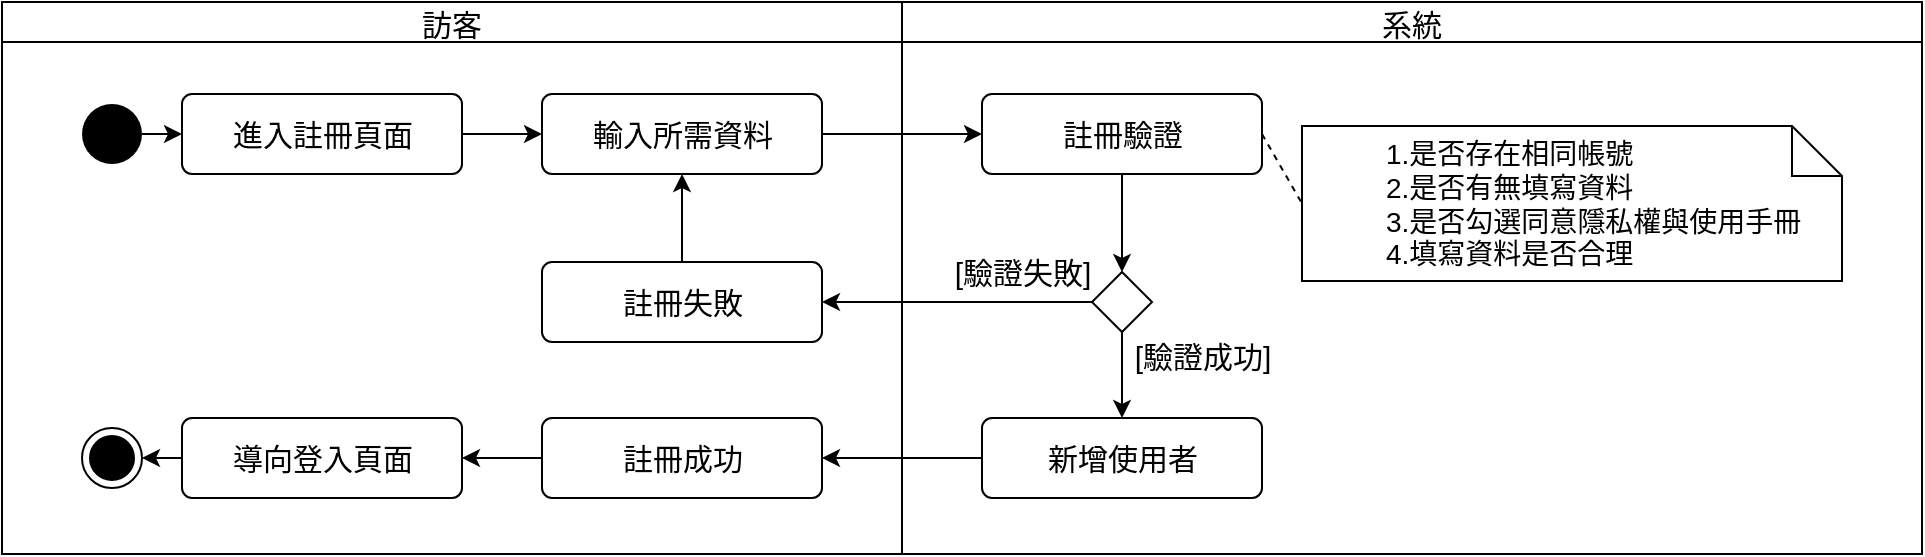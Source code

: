 <mxfile version="17.4.0" type="google" pages="19"><diagram id="0pejkoumi9athVVri6sl" name="註冊"><mxGraphModel grid="1" page="1" gridSize="10" guides="1" tooltips="1" connect="1" arrows="1" fold="1" pageScale="1" pageWidth="1169" pageHeight="827" math="0" shadow="0"><root><mxCell id="0"/><mxCell id="1" parent="0"/><mxCell id="X8kL3pUyc3bNr_JAdHqU-1" value="" style="shape=table;html=1;whiteSpace=wrap;startSize=0;container=1;collapsible=0;childLayout=tableLayout;fillColor=none;swimlaneFillColor=#ffffff;strokeColor=none;fontSize=15;" vertex="1" parent="1"><mxGeometry x="100" y="276" width="960" height="276" as="geometry"/></mxCell><mxCell id="X8kL3pUyc3bNr_JAdHqU-2" value="" style="shape=partialRectangle;html=1;whiteSpace=wrap;collapsible=0;dropTarget=0;pointerEvents=0;fillColor=none;top=0;left=0;bottom=0;right=0;points=[[0,0.5],[1,0.5]];portConstraint=eastwest;strokeColor=none;fontSize=15;" vertex="1" parent="X8kL3pUyc3bNr_JAdHqU-1"><mxGeometry width="960" height="20" as="geometry"/></mxCell><mxCell id="X8kL3pUyc3bNr_JAdHqU-4" value="訪客" style="shape=partialRectangle;html=1;whiteSpace=wrap;connectable=0;fillColor=none;top=1;left=1;bottom=1;right=1;overflow=hidden;fontSize=15;" vertex="1" parent="X8kL3pUyc3bNr_JAdHqU-2"><mxGeometry width="450" height="20" as="geometry"><mxRectangle width="450" height="20" as="alternateBounds"/></mxGeometry></mxCell><mxCell id="X8kL3pUyc3bNr_JAdHqU-5" value="系統" style="shape=partialRectangle;html=1;whiteSpace=wrap;connectable=0;fillColor=none;top=1;left=1;bottom=1;right=1;overflow=hidden;fontSize=15;" vertex="1" parent="X8kL3pUyc3bNr_JAdHqU-2"><mxGeometry x="450" width="510" height="20" as="geometry"><mxRectangle width="510" height="20" as="alternateBounds"/></mxGeometry></mxCell><mxCell id="X8kL3pUyc3bNr_JAdHqU-6" value="" style="shape=partialRectangle;html=1;whiteSpace=wrap;collapsible=0;dropTarget=0;pointerEvents=0;fillColor=none;top=0;left=0;bottom=0;right=0;points=[[0,0.5],[1,0.5]];portConstraint=eastwest;strokeColor=none;fontSize=15;" vertex="1" parent="X8kL3pUyc3bNr_JAdHqU-1"><mxGeometry y="20" width="960" height="256" as="geometry"/></mxCell><mxCell id="X8kL3pUyc3bNr_JAdHqU-8" value="" style="shape=partialRectangle;html=1;whiteSpace=wrap;connectable=0;fillColor=none;top=1;left=1;bottom=1;right=1;overflow=hidden;fontSize=15;" vertex="1" parent="X8kL3pUyc3bNr_JAdHqU-6"><mxGeometry width="450" height="256" as="geometry"><mxRectangle width="450" height="256" as="alternateBounds"/></mxGeometry></mxCell><mxCell id="X8kL3pUyc3bNr_JAdHqU-9" value="" style="shape=partialRectangle;html=1;whiteSpace=wrap;connectable=0;fillColor=none;top=1;left=1;bottom=1;right=1;overflow=hidden;fontSize=15;" vertex="1" parent="X8kL3pUyc3bNr_JAdHqU-6"><mxGeometry x="450" width="510" height="256" as="geometry"><mxRectangle width="510" height="256" as="alternateBounds"/></mxGeometry></mxCell><mxCell id="qR4eGDv64giGmRXFR081-16" value="" style="edgeStyle=none;rounded=0;orthogonalLoop=1;jettySize=auto;html=1;fontSize=15;" edge="1" parent="1" source="qR4eGDv64giGmRXFR081-1" target="qR4eGDv64giGmRXFR081-2"><mxGeometry relative="1" as="geometry"/></mxCell><mxCell id="qR4eGDv64giGmRXFR081-1" value="進入註冊頁面" style="html=1;align=center;verticalAlign=middle;rounded=1;absoluteArcSize=1;arcSize=10;dashed=0;fontSize=15;" vertex="1" parent="1"><mxGeometry x="190" y="322" width="140" height="40" as="geometry"/></mxCell><mxCell id="qR4eGDv64giGmRXFR081-17" style="edgeStyle=none;rounded=0;orthogonalLoop=1;jettySize=auto;html=1;exitX=1;exitY=0.5;exitDx=0;exitDy=0;fontSize=15;" edge="1" parent="1" source="qR4eGDv64giGmRXFR081-2" target="qR4eGDv64giGmRXFR081-4"><mxGeometry relative="1" as="geometry"/></mxCell><mxCell id="qR4eGDv64giGmRXFR081-2" value="輸入所需資料" style="html=1;align=center;verticalAlign=middle;rounded=1;absoluteArcSize=1;arcSize=10;dashed=0;fontSize=15;" vertex="1" parent="1"><mxGeometry x="370" y="322" width="140" height="40" as="geometry"/></mxCell><mxCell id="qR4eGDv64giGmRXFR081-24" style="edgeStyle=none;rounded=0;orthogonalLoop=1;jettySize=auto;html=1;exitX=0.5;exitY=0;exitDx=0;exitDy=0;entryX=0.5;entryY=1;entryDx=0;entryDy=0;fontSize=15;" edge="1" parent="1" source="qR4eGDv64giGmRXFR081-3" target="qR4eGDv64giGmRXFR081-2"><mxGeometry relative="1" as="geometry"/></mxCell><mxCell id="qR4eGDv64giGmRXFR081-3" value="註冊失敗" style="html=1;align=center;verticalAlign=middle;rounded=1;absoluteArcSize=1;arcSize=10;dashed=0;fontSize=15;" vertex="1" parent="1"><mxGeometry x="370" y="406" width="140" height="40" as="geometry"/></mxCell><mxCell id="qR4eGDv64giGmRXFR081-18" style="edgeStyle=none;rounded=0;orthogonalLoop=1;jettySize=auto;html=1;exitX=1;exitY=0.5;exitDx=0;exitDy=0;entryX=0;entryY=0.5;entryDx=0;entryDy=0;entryPerimeter=0;fontSize=15;dashed=1;endArrow=none;endFill=0;" edge="1" parent="1" source="qR4eGDv64giGmRXFR081-4" target="qR4eGDv64giGmRXFR081-14"><mxGeometry relative="1" as="geometry"/></mxCell><mxCell id="qR4eGDv64giGmRXFR081-22" style="edgeStyle=none;rounded=0;orthogonalLoop=1;jettySize=auto;html=1;exitX=0.5;exitY=1;exitDx=0;exitDy=0;entryX=0.5;entryY=0;entryDx=0;entryDy=0;fontSize=15;" edge="1" parent="1" source="qR4eGDv64giGmRXFR081-4" target="qR4eGDv64giGmRXFR081-9"><mxGeometry relative="1" as="geometry"/></mxCell><mxCell id="qR4eGDv64giGmRXFR081-4" value="註冊驗證" style="html=1;align=center;verticalAlign=middle;rounded=1;absoluteArcSize=1;arcSize=10;dashed=0;fontSize=15;" vertex="1" parent="1"><mxGeometry x="590" y="322" width="140" height="40" as="geometry"/></mxCell><mxCell id="qR4eGDv64giGmRXFR081-19" style="edgeStyle=none;rounded=0;orthogonalLoop=1;jettySize=auto;html=1;exitX=0;exitY=0.5;exitDx=0;exitDy=0;entryX=1;entryY=0.5;entryDx=0;entryDy=0;fontSize=15;" edge="1" parent="1" source="qR4eGDv64giGmRXFR081-5" target="qR4eGDv64giGmRXFR081-6"><mxGeometry relative="1" as="geometry"/></mxCell><mxCell id="qR4eGDv64giGmRXFR081-5" value="註冊成功" style="html=1;align=center;verticalAlign=middle;rounded=1;absoluteArcSize=1;arcSize=10;dashed=0;fontSize=15;" vertex="1" parent="1"><mxGeometry x="370" y="484" width="140" height="40" as="geometry"/></mxCell><mxCell id="qR4eGDv64giGmRXFR081-25" style="edgeStyle=none;rounded=0;orthogonalLoop=1;jettySize=auto;html=1;exitX=0;exitY=0.5;exitDx=0;exitDy=0;entryX=1;entryY=0.5;entryDx=0;entryDy=0;fontSize=15;" edge="1" parent="1" source="qR4eGDv64giGmRXFR081-6" target="qR4eGDv64giGmRXFR081-8"><mxGeometry relative="1" as="geometry"/></mxCell><mxCell id="qR4eGDv64giGmRXFR081-6" value="導向登入頁面" style="html=1;align=center;verticalAlign=middle;rounded=1;absoluteArcSize=1;arcSize=10;dashed=0;fontSize=15;" vertex="1" parent="1"><mxGeometry x="190" y="484" width="140" height="40" as="geometry"/></mxCell><mxCell id="qR4eGDv64giGmRXFR081-15" style="edgeStyle=none;rounded=0;orthogonalLoop=1;jettySize=auto;html=1;exitX=1;exitY=0.5;exitDx=0;exitDy=0;entryX=0;entryY=0.5;entryDx=0;entryDy=0;fontSize=15;" edge="1" parent="1" source="qR4eGDv64giGmRXFR081-7" target="qR4eGDv64giGmRXFR081-1"><mxGeometry relative="1" as="geometry"/></mxCell><mxCell id="qR4eGDv64giGmRXFR081-7" value="" style="ellipse;fillColor=#000000;strokeColor=none;fontSize=15;" vertex="1" parent="1"><mxGeometry x="140" y="327" width="30" height="30" as="geometry"/></mxCell><mxCell id="qR4eGDv64giGmRXFR081-8" value="" style="ellipse;html=1;shape=endState;fillColor=#000000;strokeColor=#000000;fontSize=15;" vertex="1" parent="1"><mxGeometry x="140" y="489" width="30" height="30" as="geometry"/></mxCell><mxCell id="qR4eGDv64giGmRXFR081-21" style="edgeStyle=none;rounded=0;orthogonalLoop=1;jettySize=auto;html=1;exitX=0.5;exitY=1;exitDx=0;exitDy=0;entryX=0.5;entryY=0;entryDx=0;entryDy=0;fontSize=15;" edge="1" parent="1" source="qR4eGDv64giGmRXFR081-9" target="qR4eGDv64giGmRXFR081-10"><mxGeometry relative="1" as="geometry"/></mxCell><mxCell id="qR4eGDv64giGmRXFR081-27" value="[驗證成功]" style="edgeLabel;html=1;align=center;verticalAlign=middle;resizable=0;points=[];fontSize=15;" connectable="0" vertex="1" parent="qR4eGDv64giGmRXFR081-21"><mxGeometry x="-0.467" y="3" relative="1" as="geometry"><mxPoint x="37" as="offset"/></mxGeometry></mxCell><mxCell id="qR4eGDv64giGmRXFR081-23" style="edgeStyle=none;rounded=0;orthogonalLoop=1;jettySize=auto;html=1;exitX=0;exitY=0.5;exitDx=0;exitDy=0;entryX=1;entryY=0.5;entryDx=0;entryDy=0;fontSize=15;" edge="1" parent="1" source="qR4eGDv64giGmRXFR081-9" target="qR4eGDv64giGmRXFR081-3"><mxGeometry relative="1" as="geometry"/></mxCell><mxCell id="qR4eGDv64giGmRXFR081-26" value="[驗證失敗]" style="edgeLabel;html=1;align=center;verticalAlign=middle;resizable=0;points=[];fontSize=15;" connectable="0" vertex="1" parent="qR4eGDv64giGmRXFR081-23"><mxGeometry x="-0.541" y="-2" relative="1" as="geometry"><mxPoint x="-4" y="-13" as="offset"/></mxGeometry></mxCell><mxCell id="qR4eGDv64giGmRXFR081-9" value="" style="rhombus;fontSize=15;" vertex="1" parent="1"><mxGeometry x="645" y="411" width="30" height="30" as="geometry"/></mxCell><mxCell id="qR4eGDv64giGmRXFR081-20" style="edgeStyle=none;rounded=0;orthogonalLoop=1;jettySize=auto;html=1;exitX=0;exitY=0.5;exitDx=0;exitDy=0;entryX=1;entryY=0.5;entryDx=0;entryDy=0;fontSize=15;" edge="1" parent="1" source="qR4eGDv64giGmRXFR081-10" target="qR4eGDv64giGmRXFR081-5"><mxGeometry relative="1" as="geometry"/></mxCell><mxCell id="qR4eGDv64giGmRXFR081-10" value="新增使用者" style="html=1;align=center;verticalAlign=middle;rounded=1;absoluteArcSize=1;arcSize=10;dashed=0;fontSize=15;" vertex="1" parent="1"><mxGeometry x="590" y="484" width="140" height="40" as="geometry"/></mxCell><mxCell id="qR4eGDv64giGmRXFR081-14" value="&lt;blockquote style=&quot;margin: 0px 0px 0px 40px; border: none; padding: 0px; font-size: 14px;&quot;&gt;&lt;span style=&quot;font-size: 14px;&quot;&gt;1.是否存在相同帳號&lt;br style=&quot;font-size: 14px;&quot;&gt;&lt;/span&gt;&lt;span style=&quot;font-size: 14px;&quot;&gt;2.是否有無填寫資料&lt;br style=&quot;font-size: 14px;&quot;&gt;&lt;/span&gt;&lt;span style=&quot;font-size: 14px;&quot;&gt;3.是否勾選同意&lt;/span&gt;&lt;span style=&quot;font-size: 14px;&quot;&gt;隱私權與使用手冊&lt;br style=&quot;font-size: 14px;&quot;&gt;&lt;/span&gt;&lt;span style=&quot;font-size: 14px;&quot;&gt;4.填寫資料是否合理&lt;/span&gt;&lt;/blockquote&gt;" style="shape=note2;boundedLbl=1;whiteSpace=wrap;html=1;size=25;verticalAlign=middle;align=left;fontSize=14;" vertex="1" parent="1"><mxGeometry x="750" y="338" width="270" height="77.5" as="geometry"/></mxCell></root></mxGraphModel></diagram><diagram id="2tzcPDmCCsjWSCJ4fYuZ" name="忘記密碼"><mxGraphModel grid="1" page="1" gridSize="10" guides="1" tooltips="1" connect="1" arrows="1" fold="1" pageScale="1" pageWidth="1169" pageHeight="827" math="0" shadow="0"><root><mxCell id="0"/><mxCell id="1" parent="0"/><mxCell id="0Z0sX_dwsBUeQ7uxL7tJ-1" value="" style="shape=table;html=1;whiteSpace=wrap;startSize=0;container=1;collapsible=0;childLayout=tableLayout;fillColor=none;swimlaneFillColor=#ffffff;strokeColor=none;fontSize=15;" vertex="1" parent="1"><mxGeometry x="130" y="-29" width="910.0" height="886.0" as="geometry"/></mxCell><mxCell id="0Z0sX_dwsBUeQ7uxL7tJ-2" value="" style="shape=partialRectangle;html=1;whiteSpace=wrap;collapsible=0;dropTarget=0;pointerEvents=0;fillColor=none;top=0;left=0;bottom=0;right=0;points=[[0,0.5],[1,0.5]];portConstraint=eastwest;strokeColor=none;fontSize=15;" vertex="1" parent="0Z0sX_dwsBUeQ7uxL7tJ-1"><mxGeometry width="910.0" height="20" as="geometry"/></mxCell><mxCell id="0Z0sX_dwsBUeQ7uxL7tJ-3" value="訪客" style="shape=partialRectangle;html=1;whiteSpace=wrap;connectable=0;fillColor=none;top=1;left=1;bottom=1;right=1;overflow=hidden;fontSize=15;" vertex="1" parent="0Z0sX_dwsBUeQ7uxL7tJ-2"><mxGeometry width="410" height="20" as="geometry"><mxRectangle width="410" height="20" as="alternateBounds"/></mxGeometry></mxCell><mxCell id="0Z0sX_dwsBUeQ7uxL7tJ-4" value="系統" style="shape=partialRectangle;html=1;whiteSpace=wrap;connectable=0;fillColor=none;top=1;left=1;bottom=1;right=1;overflow=hidden;fontSize=15;" vertex="1" parent="0Z0sX_dwsBUeQ7uxL7tJ-2"><mxGeometry x="410" width="500" height="20" as="geometry"><mxRectangle width="500" height="20" as="alternateBounds"/></mxGeometry></mxCell><mxCell id="0Z0sX_dwsBUeQ7uxL7tJ-5" value="" style="shape=partialRectangle;html=1;whiteSpace=wrap;collapsible=0;dropTarget=0;pointerEvents=0;fillColor=none;top=0;left=0;bottom=0;right=0;points=[[0,0.5],[1,0.5]];portConstraint=eastwest;strokeColor=none;fontSize=15;" vertex="1" parent="0Z0sX_dwsBUeQ7uxL7tJ-1"><mxGeometry y="20" width="910.0" height="866" as="geometry"/></mxCell><mxCell id="0Z0sX_dwsBUeQ7uxL7tJ-6" value="" style="shape=partialRectangle;html=1;whiteSpace=wrap;connectable=0;fillColor=none;top=1;left=1;bottom=1;right=1;overflow=hidden;fontSize=15;" vertex="1" parent="0Z0sX_dwsBUeQ7uxL7tJ-5"><mxGeometry width="410" height="866" as="geometry"><mxRectangle width="410" height="866" as="alternateBounds"/></mxGeometry></mxCell><mxCell id="0Z0sX_dwsBUeQ7uxL7tJ-7" value="" style="shape=partialRectangle;html=1;whiteSpace=wrap;connectable=0;fillColor=none;top=1;left=1;bottom=1;right=1;overflow=hidden;fontSize=15;" vertex="1" parent="0Z0sX_dwsBUeQ7uxL7tJ-5"><mxGeometry x="410" width="500" height="866" as="geometry"><mxRectangle width="500" height="866" as="alternateBounds"/></mxGeometry></mxCell><mxCell id="ioQkOGaPIH6oNAxPh-Et-24" style="edgeStyle=orthogonalEdgeStyle;rounded=0;orthogonalLoop=1;jettySize=auto;html=1;exitX=1;exitY=0.5;exitDx=0;exitDy=0;entryX=0;entryY=0.5;entryDx=0;entryDy=0;fontSize=15;" edge="1" parent="1" source="j1v49Q3qiuU-6BhZ0K6k-1" target="j1v49Q3qiuU-6BhZ0K6k-2"><mxGeometry relative="1" as="geometry"/></mxCell><mxCell id="j1v49Q3qiuU-6BhZ0K6k-1" value="進入忘記密碼頁面" style="html=1;align=center;verticalAlign=middle;rounded=1;absoluteArcSize=1;arcSize=10;dashed=0;fontSize=15;" vertex="1" parent="1"><mxGeometry x="168" y="66" width="140" height="40" as="geometry"/></mxCell><mxCell id="ioQkOGaPIH6oNAxPh-Et-26" style="edgeStyle=orthogonalEdgeStyle;rounded=0;orthogonalLoop=1;jettySize=auto;html=1;exitX=1;exitY=0.5;exitDx=0;exitDy=0;entryX=0;entryY=0.5;entryDx=0;entryDy=0;fontSize=15;" edge="1" parent="1" source="j1v49Q3qiuU-6BhZ0K6k-2" target="j1v49Q3qiuU-6BhZ0K6k-4"><mxGeometry relative="1" as="geometry"/></mxCell><mxCell id="j1v49Q3qiuU-6BhZ0K6k-2" value="輸入帳號" style="html=1;align=center;verticalAlign=middle;rounded=1;absoluteArcSize=1;arcSize=10;dashed=0;fontSize=15;" vertex="1" parent="1"><mxGeometry x="348" y="66" width="140" height="40" as="geometry"/></mxCell><mxCell id="ioQkOGaPIH6oNAxPh-Et-23" style="edgeStyle=orthogonalEdgeStyle;rounded=0;orthogonalLoop=1;jettySize=auto;html=1;exitX=0.5;exitY=0;exitDx=0;exitDy=0;entryX=0.5;entryY=1;entryDx=0;entryDy=0;fontSize=15;" edge="1" parent="1" source="j1v49Q3qiuU-6BhZ0K6k-3" target="j1v49Q3qiuU-6BhZ0K6k-2"><mxGeometry relative="1" as="geometry"/></mxCell><mxCell id="j1v49Q3qiuU-6BhZ0K6k-3" value="無此帳號" style="html=1;align=center;verticalAlign=middle;rounded=1;absoluteArcSize=1;arcSize=10;dashed=0;fontSize=15;" vertex="1" parent="1"><mxGeometry x="348" y="146" width="140" height="40" as="geometry"/></mxCell><mxCell id="ioQkOGaPIH6oNAxPh-Et-27" style="edgeStyle=orthogonalEdgeStyle;rounded=0;orthogonalLoop=1;jettySize=auto;html=1;exitX=0.5;exitY=1;exitDx=0;exitDy=0;entryX=0.5;entryY=0;entryDx=0;entryDy=0;fontSize=15;" edge="1" parent="1" source="j1v49Q3qiuU-6BhZ0K6k-4" target="j1v49Q3qiuU-6BhZ0K6k-5"><mxGeometry relative="1" as="geometry"/></mxCell><mxCell id="j1v49Q3qiuU-6BhZ0K6k-4" value="是否已存在此帳號" style="html=1;align=center;verticalAlign=middle;rounded=1;absoluteArcSize=1;arcSize=10;dashed=0;fontSize=15;" vertex="1" parent="1"><mxGeometry x="608" y="66" width="140" height="40" as="geometry"/></mxCell><mxCell id="ioQkOGaPIH6oNAxPh-Et-22" style="edgeStyle=orthogonalEdgeStyle;rounded=0;orthogonalLoop=1;jettySize=auto;html=1;exitX=0;exitY=0.5;exitDx=0;exitDy=0;entryX=1;entryY=0.5;entryDx=0;entryDy=0;fontSize=15;" edge="1" parent="1" source="j1v49Q3qiuU-6BhZ0K6k-5" target="j1v49Q3qiuU-6BhZ0K6k-3"><mxGeometry relative="1" as="geometry"/></mxCell><mxCell id="rGA216A18x_hir3x80RD-2" value="[False]" style="edgeLabel;html=1;align=center;verticalAlign=middle;resizable=0;points=[];fontSize=15;" connectable="0" vertex="1" parent="ioQkOGaPIH6oNAxPh-Et-22"><mxGeometry x="-0.829" y="-1" relative="1" as="geometry"><mxPoint x="-10" y="-14" as="offset"/></mxGeometry></mxCell><mxCell id="ioQkOGaPIH6oNAxPh-Et-28" style="edgeStyle=orthogonalEdgeStyle;rounded=0;orthogonalLoop=1;jettySize=auto;html=1;exitX=0.5;exitY=1;exitDx=0;exitDy=0;entryX=0.5;entryY=0;entryDx=0;entryDy=0;fontSize=15;" edge="1" parent="1" source="j1v49Q3qiuU-6BhZ0K6k-5" target="j1v49Q3qiuU-6BhZ0K6k-6"><mxGeometry relative="1" as="geometry"/></mxCell><mxCell id="rGA216A18x_hir3x80RD-3" value="[True]" style="edgeLabel;html=1;align=center;verticalAlign=middle;resizable=0;points=[];fontSize=15;" connectable="0" vertex="1" parent="ioQkOGaPIH6oNAxPh-Et-28"><mxGeometry x="-0.733" y="1" relative="1" as="geometry"><mxPoint x="29" y="-1" as="offset"/></mxGeometry></mxCell><mxCell id="j1v49Q3qiuU-6BhZ0K6k-5" value="" style="rhombus;fontSize=15;" vertex="1" parent="1"><mxGeometry x="663" y="151" width="30" height="30" as="geometry"/></mxCell><mxCell id="ioQkOGaPIH6oNAxPh-Et-29" style="edgeStyle=orthogonalEdgeStyle;rounded=0;orthogonalLoop=1;jettySize=auto;html=1;exitX=0.5;exitY=1;exitDx=0;exitDy=0;entryX=0.5;entryY=0;entryDx=0;entryDy=0;fontSize=15;" edge="1" parent="1" source="j1v49Q3qiuU-6BhZ0K6k-6" target="j1v49Q3qiuU-6BhZ0K6k-7"><mxGeometry relative="1" as="geometry"/></mxCell><mxCell id="j1v49Q3qiuU-6BhZ0K6k-6" value="產生驗證碼" style="html=1;align=center;verticalAlign=middle;rounded=1;absoluteArcSize=1;arcSize=10;dashed=0;fontSize=15;" vertex="1" parent="1"><mxGeometry x="608" y="226" width="140" height="40" as="geometry"/></mxCell><mxCell id="ioQkOGaPIH6oNAxPh-Et-20" style="edgeStyle=orthogonalEdgeStyle;rounded=0;orthogonalLoop=1;jettySize=auto;html=1;exitX=0.5;exitY=1;exitDx=0;exitDy=0;entryX=0.5;entryY=0;entryDx=0;entryDy=0;fontSize=15;" edge="1" parent="1" source="j1v49Q3qiuU-6BhZ0K6k-7" target="j1v49Q3qiuU-6BhZ0K6k-9"><mxGeometry relative="1" as="geometry"/></mxCell><mxCell id="ioQkOGaPIH6oNAxPh-Et-30" style="edgeStyle=orthogonalEdgeStyle;rounded=0;orthogonalLoop=1;jettySize=auto;html=1;exitX=0;exitY=0.5;exitDx=0;exitDy=0;entryX=0.5;entryY=0;entryDx=0;entryDy=0;fontSize=15;" edge="1" parent="1" source="j1v49Q3qiuU-6BhZ0K6k-7" target="j1v49Q3qiuU-6BhZ0K6k-8"><mxGeometry relative="1" as="geometry"/></mxCell><mxCell id="j1v49Q3qiuU-6BhZ0K6k-7" value="發送驗證碼至&lt;br style=&quot;font-size: 15px;&quot;&gt;使用者信箱" style="html=1;align=center;verticalAlign=middle;rounded=1;absoluteArcSize=1;arcSize=10;dashed=0;fontSize=15;" vertex="1" parent="1"><mxGeometry x="608" y="306" width="140" height="40" as="geometry"/></mxCell><mxCell id="ioQkOGaPIH6oNAxPh-Et-31" style="edgeStyle=orthogonalEdgeStyle;rounded=0;orthogonalLoop=1;jettySize=auto;html=1;exitX=0.5;exitY=1;exitDx=0;exitDy=0;fontSize=15;" edge="1" parent="1" source="j1v49Q3qiuU-6BhZ0K6k-8" target="j1v49Q3qiuU-6BhZ0K6k-9"><mxGeometry relative="1" as="geometry"/></mxCell><mxCell id="j1v49Q3qiuU-6BhZ0K6k-8" value="輸入驗證碼" style="html=1;align=center;verticalAlign=middle;rounded=1;absoluteArcSize=1;arcSize=10;dashed=0;fontSize=15;" vertex="1" parent="1"><mxGeometry x="348" y="346" width="140" height="40" as="geometry"/></mxCell><mxCell id="ioQkOGaPIH6oNAxPh-Et-19" style="edgeStyle=orthogonalEdgeStyle;rounded=0;orthogonalLoop=1;jettySize=auto;html=1;exitX=0.5;exitY=1;exitDx=0;exitDy=0;entryX=0.5;entryY=0;entryDx=0;entryDy=0;fontSize=15;" edge="1" parent="1" source="j1v49Q3qiuU-6BhZ0K6k-9" target="j1v49Q3qiuU-6BhZ0K6k-11"><mxGeometry relative="1" as="geometry"/></mxCell><mxCell id="j1v49Q3qiuU-6BhZ0K6k-9" value="檢驗驗證碼" style="html=1;align=center;verticalAlign=middle;rounded=1;absoluteArcSize=1;arcSize=10;dashed=0;fontSize=15;" vertex="1" parent="1"><mxGeometry x="608" y="386" width="140" height="40" as="geometry"/></mxCell><mxCell id="j1v49Q3qiuU-6BhZ0K6k-10" value="驗證碼錯誤" style="html=1;align=center;verticalAlign=middle;rounded=1;absoluteArcSize=1;arcSize=10;dashed=0;fontSize=15;" vertex="1" parent="1"><mxGeometry x="348" y="466.5" width="140" height="40" as="geometry"/></mxCell><mxCell id="ioQkOGaPIH6oNAxPh-Et-17" style="edgeStyle=orthogonalEdgeStyle;rounded=0;orthogonalLoop=1;jettySize=auto;html=1;exitX=0.5;exitY=1;exitDx=0;exitDy=0;entryX=1;entryY=0.5;entryDx=0;entryDy=0;fontSize=15;" edge="1" parent="1" source="j1v49Q3qiuU-6BhZ0K6k-11" target="j1v49Q3qiuU-6BhZ0K6k-12"><mxGeometry relative="1" as="geometry"/></mxCell><mxCell id="rGA216A18x_hir3x80RD-4" value="[正確]" style="edgeLabel;html=1;align=center;verticalAlign=middle;resizable=0;points=[];fontSize=15;" connectable="0" vertex="1" parent="ioQkOGaPIH6oNAxPh-Et-17"><mxGeometry x="-0.831" y="1" relative="1" as="geometry"><mxPoint x="29" y="-13" as="offset"/></mxGeometry></mxCell><mxCell id="ioQkOGaPIH6oNAxPh-Et-18" style="edgeStyle=orthogonalEdgeStyle;rounded=0;orthogonalLoop=1;jettySize=auto;html=1;exitX=0;exitY=0.5;exitDx=0;exitDy=0;entryX=1;entryY=0.5;entryDx=0;entryDy=0;fontSize=15;" edge="1" parent="1" source="j1v49Q3qiuU-6BhZ0K6k-11" target="j1v49Q3qiuU-6BhZ0K6k-10"><mxGeometry relative="1" as="geometry"/></mxCell><mxCell id="rGA216A18x_hir3x80RD-5" value="[錯誤]" style="edgeLabel;html=1;align=center;verticalAlign=middle;resizable=0;points=[];fontSize=15;" connectable="0" vertex="1" parent="ioQkOGaPIH6oNAxPh-Et-18"><mxGeometry x="-0.646" y="-1" relative="1" as="geometry"><mxPoint x="6" y="-14" as="offset"/></mxGeometry></mxCell><mxCell id="j1v49Q3qiuU-6BhZ0K6k-11" value="" style="rhombus;fontSize=15;" vertex="1" parent="1"><mxGeometry x="663" y="471.5" width="30" height="30" as="geometry"/></mxCell><mxCell id="rGA216A18x_hir3x80RD-10" style="edgeStyle=orthogonalEdgeStyle;rounded=0;orthogonalLoop=1;jettySize=auto;html=1;exitX=0.5;exitY=1;exitDx=0;exitDy=0;entryX=0.5;entryY=0;entryDx=0;entryDy=0;fontSize=15;endArrow=classic;endFill=1;" edge="1" parent="1" source="j1v49Q3qiuU-6BhZ0K6k-12" target="ioQkOGaPIH6oNAxPh-Et-1"><mxGeometry relative="1" as="geometry"/></mxCell><mxCell id="j1v49Q3qiuU-6BhZ0K6k-12" value="跳至修改密碼頁面" style="html=1;align=center;verticalAlign=middle;rounded=1;absoluteArcSize=1;arcSize=10;dashed=0;fontSize=15;" vertex="1" parent="1"><mxGeometry x="348" y="546" width="140" height="40" as="geometry"/></mxCell><mxCell id="ioQkOGaPIH6oNAxPh-Et-15" style="edgeStyle=orthogonalEdgeStyle;rounded=0;orthogonalLoop=1;jettySize=auto;html=1;exitX=1;exitY=0.5;exitDx=0;exitDy=0;entryX=0;entryY=0.5;entryDx=0;entryDy=0;fontSize=15;" edge="1" parent="1" source="ioQkOGaPIH6oNAxPh-Et-1" target="ioQkOGaPIH6oNAxPh-Et-2"><mxGeometry relative="1" as="geometry"/></mxCell><mxCell id="ioQkOGaPIH6oNAxPh-Et-1" value="輸入新密碼&lt;br style=&quot;font-size: 15px;&quot;&gt;和確認密碼" style="html=1;align=center;verticalAlign=middle;rounded=1;absoluteArcSize=1;arcSize=10;dashed=0;fontSize=15;" vertex="1" parent="1"><mxGeometry x="348" y="626" width="140" height="40" as="geometry"/></mxCell><mxCell id="ioQkOGaPIH6oNAxPh-Et-14" style="edgeStyle=orthogonalEdgeStyle;rounded=0;orthogonalLoop=1;jettySize=auto;html=1;exitX=0.5;exitY=1;exitDx=0;exitDy=0;entryX=0.5;entryY=0;entryDx=0;entryDy=0;fontSize=15;" edge="1" parent="1" source="ioQkOGaPIH6oNAxPh-Et-2" target="ioQkOGaPIH6oNAxPh-Et-5"><mxGeometry relative="1" as="geometry"/></mxCell><mxCell id="rGA216A18x_hir3x80RD-8" style="edgeStyle=orthogonalEdgeStyle;rounded=0;orthogonalLoop=1;jettySize=auto;html=1;exitX=1;exitY=0.5;exitDx=0;exitDy=0;entryX=0;entryY=0.5;entryDx=0;entryDy=0;entryPerimeter=0;fontSize=15;endArrow=none;endFill=0;dashed=1;" edge="1" parent="1" source="ioQkOGaPIH6oNAxPh-Et-2" target="ioQkOGaPIH6oNAxPh-Et-4"><mxGeometry relative="1" as="geometry"/></mxCell><mxCell id="ioQkOGaPIH6oNAxPh-Et-2" value="驗證新密碼" style="html=1;align=center;verticalAlign=middle;rounded=1;absoluteArcSize=1;arcSize=10;dashed=0;fontSize=15;" vertex="1" parent="1"><mxGeometry x="608" y="626" width="140" height="40" as="geometry"/></mxCell><mxCell id="rGA216A18x_hir3x80RD-9" style="edgeStyle=orthogonalEdgeStyle;rounded=0;orthogonalLoop=1;jettySize=auto;html=1;exitX=0.5;exitY=0;exitDx=0;exitDy=0;entryX=0.5;entryY=1;entryDx=0;entryDy=0;fontSize=15;endArrow=classic;endFill=1;" edge="1" parent="1" source="ioQkOGaPIH6oNAxPh-Et-3" target="ioQkOGaPIH6oNAxPh-Et-1"><mxGeometry relative="1" as="geometry"/></mxCell><mxCell id="ioQkOGaPIH6oNAxPh-Et-3" value="驗證密碼與&lt;br style=&quot;font-size: 15px;&quot;&gt;確認密碼相符" style="html=1;align=center;verticalAlign=middle;rounded=1;absoluteArcSize=1;arcSize=10;dashed=0;fontSize=15;" vertex="1" parent="1"><mxGeometry x="348" y="707.25" width="140" height="40" as="geometry"/></mxCell><mxCell id="ioQkOGaPIH6oNAxPh-Et-4" value="&lt;blockquote style=&quot;margin: 0px 0px 0px 40px; border: none; padding: 0px; font-size: 14px;&quot;&gt;1.密碼格式是否合理&lt;/blockquote&gt;&lt;blockquote style=&quot;margin: 0px 0px 0px 40px; border: none; padding: 0px; font-size: 14px;&quot;&gt;2.密碼與確認密碼是否相同&lt;/blockquote&gt;" style="shape=note2;boundedLbl=1;whiteSpace=wrap;html=1;size=25;verticalAlign=middle;align=left;fontSize=14;" vertex="1" parent="1"><mxGeometry x="788" y="607.25" width="215" height="77.5" as="geometry"/></mxCell><mxCell id="ioQkOGaPIH6oNAxPh-Et-12" style="edgeStyle=orthogonalEdgeStyle;rounded=0;orthogonalLoop=1;jettySize=auto;html=1;exitX=0.5;exitY=1;exitDx=0;exitDy=0;entryX=0.5;entryY=0;entryDx=0;entryDy=0;fontSize=15;" edge="1" parent="1" source="ioQkOGaPIH6oNAxPh-Et-5" target="ioQkOGaPIH6oNAxPh-Et-6"><mxGeometry relative="1" as="geometry"/></mxCell><mxCell id="rGA216A18x_hir3x80RD-6" value="[相同]" style="edgeLabel;html=1;align=center;verticalAlign=middle;resizable=0;points=[];fontSize=15;" connectable="0" vertex="1" parent="ioQkOGaPIH6oNAxPh-Et-12"><mxGeometry x="-0.447" y="5" relative="1" as="geometry"><mxPoint x="25" as="offset"/></mxGeometry></mxCell><mxCell id="ioQkOGaPIH6oNAxPh-Et-13" style="edgeStyle=orthogonalEdgeStyle;rounded=0;orthogonalLoop=1;jettySize=auto;html=1;exitX=0;exitY=0.5;exitDx=0;exitDy=0;fontSize=15;" edge="1" parent="1" source="ioQkOGaPIH6oNAxPh-Et-5" target="ioQkOGaPIH6oNAxPh-Et-3"><mxGeometry relative="1" as="geometry"/></mxCell><mxCell id="rGA216A18x_hir3x80RD-7" value="[不同]" style="edgeLabel;html=1;align=center;verticalAlign=middle;resizable=0;points=[];fontSize=15;" connectable="0" vertex="1" parent="ioQkOGaPIH6oNAxPh-Et-13"><mxGeometry x="-0.794" y="-1" relative="1" as="geometry"><mxPoint x="-7" y="-19" as="offset"/></mxGeometry></mxCell><mxCell id="ioQkOGaPIH6oNAxPh-Et-5" value="" style="rhombus;fontSize=15;" vertex="1" parent="1"><mxGeometry x="663" y="712.25" width="30" height="30" as="geometry"/></mxCell><mxCell id="ioQkOGaPIH6oNAxPh-Et-11" style="edgeStyle=orthogonalEdgeStyle;rounded=0;orthogonalLoop=1;jettySize=auto;html=1;exitX=0;exitY=0.5;exitDx=0;exitDy=0;entryX=1;entryY=0.5;entryDx=0;entryDy=0;fontSize=15;" edge="1" parent="1" source="ioQkOGaPIH6oNAxPh-Et-6" target="ioQkOGaPIH6oNAxPh-Et-7"><mxGeometry relative="1" as="geometry"/></mxCell><mxCell id="ioQkOGaPIH6oNAxPh-Et-6" value="更新資料庫" style="html=1;align=center;verticalAlign=middle;rounded=1;absoluteArcSize=1;arcSize=10;dashed=0;fontSize=15;" vertex="1" parent="1"><mxGeometry x="608" y="784.75" width="140" height="40" as="geometry"/></mxCell><mxCell id="ioQkOGaPIH6oNAxPh-Et-10" style="edgeStyle=orthogonalEdgeStyle;rounded=0;orthogonalLoop=1;jettySize=auto;html=1;exitX=0;exitY=0.5;exitDx=0;exitDy=0;entryX=1;entryY=0.5;entryDx=0;entryDy=0;fontSize=15;" edge="1" parent="1" source="ioQkOGaPIH6oNAxPh-Et-7" target="ioQkOGaPIH6oNAxPh-Et-8"><mxGeometry relative="1" as="geometry"/></mxCell><mxCell id="ioQkOGaPIH6oNAxPh-Et-7" value="跳至登入畫面" style="html=1;align=center;verticalAlign=middle;rounded=1;absoluteArcSize=1;arcSize=10;dashed=0;fontSize=15;" vertex="1" parent="1"><mxGeometry x="348" y="784.75" width="140" height="40" as="geometry"/></mxCell><mxCell id="ioQkOGaPIH6oNAxPh-Et-8" value="" style="ellipse;html=1;shape=endState;fillColor=#000000;strokeColor=#000000;fontSize=15;" vertex="1" parent="1"><mxGeometry x="223" y="789.75" width="30" height="30" as="geometry"/></mxCell><mxCell id="ioQkOGaPIH6oNAxPh-Et-25" style="edgeStyle=orthogonalEdgeStyle;rounded=0;orthogonalLoop=1;jettySize=auto;html=1;exitX=0.5;exitY=1;exitDx=0;exitDy=0;entryX=0.5;entryY=0;entryDx=0;entryDy=0;fontSize=15;" edge="1" parent="1" source="ioQkOGaPIH6oNAxPh-Et-9" target="j1v49Q3qiuU-6BhZ0K6k-1"><mxGeometry relative="1" as="geometry"/></mxCell><mxCell id="ioQkOGaPIH6oNAxPh-Et-9" value="" style="ellipse;fillColor=#000000;strokeColor=none;fontSize=15;" vertex="1" parent="1"><mxGeometry x="223" y="16" width="30" height="30" as="geometry"/></mxCell></root></mxGraphModel></diagram><diagram name="登入" id="e7e014a7-5840-1c2e-5031-d8a46d1fe8dd"><mxGraphModel grid="1" page="1" gridSize="10" guides="1" tooltips="1" connect="1" arrows="1" fold="1" pageScale="1" pageWidth="1169" pageHeight="827" background="none" math="0" shadow="0"><root><mxCell id="0"/><mxCell id="1" parent="0"/><mxCell id="1RCM77jSugg926_8ouPG-1" value="" style="shape=table;html=1;whiteSpace=wrap;startSize=0;container=1;collapsible=0;childLayout=tableLayout;fillColor=none;swimlaneFillColor=#ffffff;strokeColor=none;fontSize=15;" vertex="1" parent="1"><mxGeometry x="185" y="1033" width="800" height="415" as="geometry"/></mxCell><mxCell id="1RCM77jSugg926_8ouPG-2" value="" style="shape=partialRectangle;html=1;whiteSpace=wrap;collapsible=0;dropTarget=0;pointerEvents=0;fillColor=none;top=0;left=0;bottom=0;right=0;points=[[0,0.5],[1,0.5]];portConstraint=eastwest;strokeColor=none;fontSize=15;" vertex="1" parent="1RCM77jSugg926_8ouPG-1"><mxGeometry width="800" height="20" as="geometry"/></mxCell><mxCell id="1RCM77jSugg926_8ouPG-4" value="訪客" style="shape=partialRectangle;html=1;whiteSpace=wrap;connectable=0;fillColor=none;top=1;left=1;bottom=1;right=1;overflow=hidden;fontSize=15;" vertex="1" parent="1RCM77jSugg926_8ouPG-2"><mxGeometry width="580" height="20" as="geometry"><mxRectangle width="580" height="20" as="alternateBounds"/></mxGeometry></mxCell><mxCell id="1RCM77jSugg926_8ouPG-5" value="系統" style="shape=partialRectangle;html=1;whiteSpace=wrap;connectable=0;fillColor=none;top=1;left=1;bottom=1;right=1;overflow=hidden;fontSize=15;" vertex="1" parent="1RCM77jSugg926_8ouPG-2"><mxGeometry x="580" width="220" height="20" as="geometry"><mxRectangle width="220" height="20" as="alternateBounds"/></mxGeometry></mxCell><mxCell id="1RCM77jSugg926_8ouPG-6" value="" style="shape=partialRectangle;html=1;whiteSpace=wrap;collapsible=0;dropTarget=0;pointerEvents=0;fillColor=none;top=0;left=0;bottom=0;right=0;points=[[0,0.5],[1,0.5]];portConstraint=eastwest;strokeColor=none;fontSize=15;" vertex="1" parent="1RCM77jSugg926_8ouPG-1"><mxGeometry y="20" width="800" height="395" as="geometry"/></mxCell><mxCell id="1RCM77jSugg926_8ouPG-8" value="" style="shape=partialRectangle;html=1;whiteSpace=wrap;connectable=0;fillColor=none;top=1;left=1;bottom=1;right=1;overflow=hidden;fontSize=15;" vertex="1" parent="1RCM77jSugg926_8ouPG-6"><mxGeometry width="580" height="395" as="geometry"><mxRectangle width="580" height="395" as="alternateBounds"/></mxGeometry></mxCell><mxCell id="1RCM77jSugg926_8ouPG-9" value="" style="shape=partialRectangle;html=1;whiteSpace=wrap;connectable=0;fillColor=none;top=1;left=1;bottom=1;right=1;overflow=hidden;fontSize=15;" vertex="1" parent="1RCM77jSugg926_8ouPG-6"><mxGeometry x="580" width="220" height="395" as="geometry"><mxRectangle width="220" height="395" as="alternateBounds"/></mxGeometry></mxCell><mxCell id="R7O4OiLQtOqYgxfjV1te-15" style="edgeStyle=none;rounded=0;orthogonalLoop=1;jettySize=auto;html=1;exitX=0.5;exitY=1;exitDx=0;exitDy=0;fontSize=15;endArrow=classic;endFill=1;" edge="1" parent="1" source="eF1gkx-hNawjVkD2ZUsk-1" target="708v724EftTaCovw59pI-1"><mxGeometry relative="1" as="geometry"/></mxCell><mxCell id="eF1gkx-hNawjVkD2ZUsk-1" value="" style="ellipse;fillColor=#000000;strokeColor=none;fontSize=15;" vertex="1" parent="1"><mxGeometry x="280" y="1078" width="30" height="30" as="geometry"/></mxCell><mxCell id="708v724EftTaCovw59pI-1" value="開啟APP" style="html=1;align=center;verticalAlign=middle;rounded=1;absoluteArcSize=1;arcSize=10;dashed=0;fontSize=15;" vertex="1" parent="1"><mxGeometry x="225" y="1128" width="140" height="40" as="geometry"/></mxCell><mxCell id="R7O4OiLQtOqYgxfjV1te-6" style="edgeStyle=none;rounded=0;orthogonalLoop=1;jettySize=auto;html=1;exitX=1;exitY=0.5;exitDx=0;exitDy=0;entryX=0;entryY=0.5;entryDx=0;entryDy=0;fontSize=15;endArrow=classic;endFill=1;" edge="1" parent="1" source="_y2pXB-T9hm_lGA6230S-1" target="_y2pXB-T9hm_lGA6230S-3"><mxGeometry relative="1" as="geometry"/></mxCell><mxCell id="_y2pXB-T9hm_lGA6230S-1" value="開啟登入畫面" style="html=1;align=center;verticalAlign=middle;rounded=1;absoluteArcSize=1;arcSize=10;dashed=0;fontSize=15;" vertex="1" parent="1"><mxGeometry x="405" y="1208" width="140" height="40" as="geometry"/></mxCell><mxCell id="R7O4OiLQtOqYgxfjV1te-5" style="edgeStyle=none;rounded=0;orthogonalLoop=1;jettySize=auto;html=1;exitX=1;exitY=0.5;exitDx=0;exitDy=0;entryX=0;entryY=0.5;entryDx=0;entryDy=0;fontSize=15;endArrow=classic;endFill=1;" edge="1" parent="1" source="_y2pXB-T9hm_lGA6230S-2" target="_y2pXB-T9hm_lGA6230S-1"><mxGeometry relative="1" as="geometry"/></mxCell><mxCell id="R7O4OiLQtOqYgxfjV1te-23" value="[未登入]" style="edgeLabel;html=1;align=center;verticalAlign=middle;resizable=0;points=[];fontSize=15;" connectable="0" vertex="1" parent="R7O4OiLQtOqYgxfjV1te-5"><mxGeometry x="-0.547" y="-2" relative="1" as="geometry"><mxPoint x="4" y="-22" as="offset"/></mxGeometry></mxCell><mxCell id="R7O4OiLQtOqYgxfjV1te-21" style="edgeStyle=none;rounded=0;orthogonalLoop=1;jettySize=auto;html=1;exitX=0.5;exitY=1;exitDx=0;exitDy=0;entryX=0.5;entryY=0;entryDx=0;entryDy=0;fontSize=15;endArrow=classic;endFill=1;" edge="1" parent="1" source="_y2pXB-T9hm_lGA6230S-2" target="R7O4OiLQtOqYgxfjV1te-18"><mxGeometry relative="1" as="geometry"><mxPoint x="282" y="1344" as="targetPoint"/></mxGeometry></mxCell><mxCell id="R7O4OiLQtOqYgxfjV1te-24" value="[已登入]" style="edgeLabel;html=1;align=center;verticalAlign=middle;resizable=0;points=[];fontSize=15;" connectable="0" vertex="1" parent="R7O4OiLQtOqYgxfjV1te-21"><mxGeometry x="-0.536" y="-1" relative="1" as="geometry"><mxPoint x="-39" y="-24" as="offset"/></mxGeometry></mxCell><mxCell id="_y2pXB-T9hm_lGA6230S-2" value="" style="rhombus;fontSize=15;fillColor=default;" vertex="1" parent="1"><mxGeometry x="280" y="1213" width="30" height="30" as="geometry"/></mxCell><mxCell id="R7O4OiLQtOqYgxfjV1te-7" style="edgeStyle=none;rounded=0;orthogonalLoop=1;jettySize=auto;html=1;exitX=1;exitY=0.5;exitDx=0;exitDy=0;entryX=0;entryY=0.5;entryDx=0;entryDy=0;fontSize=15;endArrow=classic;endFill=1;" edge="1" parent="1" source="_y2pXB-T9hm_lGA6230S-3" target="R7O4OiLQtOqYgxfjV1te-1"><mxGeometry relative="1" as="geometry"/></mxCell><mxCell id="_y2pXB-T9hm_lGA6230S-3" value="輸入帳號、密碼" style="html=1;align=center;verticalAlign=middle;rounded=1;absoluteArcSize=1;arcSize=10;dashed=0;fontSize=15;" vertex="1" parent="1"><mxGeometry x="585" y="1208" width="140" height="40" as="geometry"/></mxCell><mxCell id="R7O4OiLQtOqYgxfjV1te-9" style="edgeStyle=none;rounded=0;orthogonalLoop=1;jettySize=auto;html=1;exitX=0.5;exitY=1;exitDx=0;exitDy=0;entryX=0.5;entryY=0;entryDx=0;entryDy=0;fontSize=15;endArrow=classic;endFill=1;" edge="1" parent="1" source="R7O4OiLQtOqYgxfjV1te-1" target="R7O4OiLQtOqYgxfjV1te-2"><mxGeometry relative="1" as="geometry"/></mxCell><mxCell id="R7O4OiLQtOqYgxfjV1te-1" value="驗證帳號" style="html=1;align=center;verticalAlign=middle;rounded=1;absoluteArcSize=1;arcSize=10;dashed=0;fontSize=15;" vertex="1" parent="1"><mxGeometry x="805" y="1208" width="140" height="40" as="geometry"/></mxCell><mxCell id="R7O4OiLQtOqYgxfjV1te-10" style="edgeStyle=none;rounded=0;orthogonalLoop=1;jettySize=auto;html=1;exitX=0.5;exitY=1;exitDx=0;exitDy=0;entryX=0.5;entryY=0;entryDx=0;entryDy=0;fontSize=15;endArrow=classic;endFill=1;" edge="1" parent="1" source="R7O4OiLQtOqYgxfjV1te-2" target="R7O4OiLQtOqYgxfjV1te-8"><mxGeometry relative="1" as="geometry"/></mxCell><mxCell id="R7O4OiLQtOqYgxfjV1te-25" value="[驗證成功]" style="edgeLabel;html=1;align=center;verticalAlign=middle;resizable=0;points=[];fontSize=15;" connectable="0" vertex="1" parent="R7O4OiLQtOqYgxfjV1te-10"><mxGeometry x="-0.35" y="1" relative="1" as="geometry"><mxPoint x="49" y="-8" as="offset"/></mxGeometry></mxCell><mxCell id="R7O4OiLQtOqYgxfjV1te-12" style="edgeStyle=none;rounded=0;orthogonalLoop=1;jettySize=auto;html=1;exitX=0;exitY=0.5;exitDx=0;exitDy=0;entryX=1;entryY=0.5;entryDx=0;entryDy=0;fontSize=15;endArrow=classic;endFill=1;" edge="1" parent="1" source="R7O4OiLQtOqYgxfjV1te-2" target="R7O4OiLQtOqYgxfjV1te-11"><mxGeometry relative="1" as="geometry"/></mxCell><mxCell id="R7O4OiLQtOqYgxfjV1te-26" value="[驗證失敗]" style="edgeLabel;html=1;align=center;verticalAlign=middle;resizable=0;points=[];fontSize=15;" connectable="0" vertex="1" parent="R7O4OiLQtOqYgxfjV1te-12"><mxGeometry x="-0.729" y="-2" relative="1" as="geometry"><mxPoint x="-14" y="-13" as="offset"/></mxGeometry></mxCell><mxCell id="R7O4OiLQtOqYgxfjV1te-2" value="" style="rhombus;fontSize=15;fillColor=default;" vertex="1" parent="1"><mxGeometry x="860" y="1293" width="30" height="30" as="geometry"/></mxCell><mxCell id="R7O4OiLQtOqYgxfjV1te-4" style="edgeStyle=none;rounded=0;orthogonalLoop=1;jettySize=auto;html=1;exitX=0.5;exitY=1;exitDx=0;exitDy=0;entryX=0.5;entryY=0;entryDx=0;entryDy=0;fontSize=15;endArrow=classic;endFill=1;" edge="1" parent="1" source="708v724EftTaCovw59pI-1" target="_y2pXB-T9hm_lGA6230S-2"><mxGeometry relative="1" as="geometry"/></mxCell><mxCell id="R7O4OiLQtOqYgxfjV1te-19" style="edgeStyle=none;rounded=0;orthogonalLoop=1;jettySize=auto;html=1;exitX=0;exitY=0.5;exitDx=0;exitDy=0;entryX=1;entryY=0.5;entryDx=0;entryDy=0;fontSize=15;endArrow=classic;endFill=1;" edge="1" parent="1" source="R7O4OiLQtOqYgxfjV1te-8" target="R7O4OiLQtOqYgxfjV1te-18"><mxGeometry relative="1" as="geometry"><mxPoint x="352" y="1364" as="targetPoint"/></mxGeometry></mxCell><mxCell id="R7O4OiLQtOqYgxfjV1te-8" value="產生Token" style="html=1;align=center;verticalAlign=middle;rounded=1;absoluteArcSize=1;arcSize=10;dashed=0;fontSize=15;" vertex="1" parent="1"><mxGeometry x="805" y="1368" width="140" height="40" as="geometry"/></mxCell><mxCell id="R7O4OiLQtOqYgxfjV1te-16" style="edgeStyle=none;rounded=0;orthogonalLoop=1;jettySize=auto;html=1;exitX=0.5;exitY=0;exitDx=0;exitDy=0;entryX=0.5;entryY=1;entryDx=0;entryDy=0;fontSize=15;endArrow=classic;endFill=1;" edge="1" parent="1" source="R7O4OiLQtOqYgxfjV1te-11" target="_y2pXB-T9hm_lGA6230S-3"><mxGeometry relative="1" as="geometry"/></mxCell><mxCell id="R7O4OiLQtOqYgxfjV1te-11" value="帳號或密碼錯誤" style="html=1;align=center;verticalAlign=middle;rounded=1;absoluteArcSize=1;arcSize=10;dashed=0;fontSize=15;" vertex="1" parent="1"><mxGeometry x="585" y="1288" width="140" height="40" as="geometry"/></mxCell><mxCell id="R7O4OiLQtOqYgxfjV1te-18" value="" style="ellipse;html=1;shape=endState;fillColor=#000000;strokeColor=#000000;fontSize=15;" vertex="1" parent="1"><mxGeometry x="280" y="1373" width="30" height="30" as="geometry"/></mxCell></root></mxGraphModel></diagram><diagram id="Oeyci60KzFqUl39V1Wsd" name="修改密碼"><mxGraphModel grid="1" page="1" gridSize="10" guides="1" tooltips="1" connect="1" arrows="1" fold="1" pageScale="1" pageWidth="1169" pageHeight="827" math="0" shadow="0"><root><mxCell id="0"/><mxCell id="1" parent="0"/><mxCell id="fBqdXYCSSMhoj6GxZuTF-8" value="" style="shape=table;html=1;whiteSpace=wrap;startSize=0;container=1;collapsible=0;childLayout=tableLayout;fillColor=none;swimlaneFillColor=#ffffff;strokeColor=none;fontSize=15;" vertex="1" parent="1"><mxGeometry x="219" y="74" width="730.0" height="680" as="geometry"/></mxCell><mxCell id="fBqdXYCSSMhoj6GxZuTF-9" value="" style="shape=partialRectangle;html=1;whiteSpace=wrap;collapsible=0;dropTarget=0;pointerEvents=0;fillColor=none;top=0;left=0;bottom=0;right=0;points=[[0,0.5],[1,0.5]];portConstraint=eastwest;strokeColor=none;fontSize=15;" vertex="1" parent="fBqdXYCSSMhoj6GxZuTF-8"><mxGeometry width="730.0" height="20" as="geometry"/></mxCell><mxCell id="fBqdXYCSSMhoj6GxZuTF-10" value="會員" style="shape=partialRectangle;html=1;whiteSpace=wrap;connectable=0;fillColor=none;top=1;left=1;bottom=1;right=1;overflow=hidden;fontSize=15;" vertex="1" parent="fBqdXYCSSMhoj6GxZuTF-9"><mxGeometry width="250" height="20" as="geometry"><mxRectangle width="250" height="20" as="alternateBounds"/></mxGeometry></mxCell><mxCell id="fBqdXYCSSMhoj6GxZuTF-11" value="系統" style="shape=partialRectangle;html=1;whiteSpace=wrap;connectable=0;fillColor=none;top=1;left=1;bottom=1;right=1;overflow=hidden;fontSize=15;" vertex="1" parent="fBqdXYCSSMhoj6GxZuTF-9"><mxGeometry x="250" width="480" height="20" as="geometry"><mxRectangle width="480" height="20" as="alternateBounds"/></mxGeometry></mxCell><mxCell id="fBqdXYCSSMhoj6GxZuTF-12" value="" style="shape=partialRectangle;html=1;whiteSpace=wrap;collapsible=0;dropTarget=0;pointerEvents=0;fillColor=none;top=0;left=0;bottom=0;right=0;points=[[0,0.5],[1,0.5]];portConstraint=eastwest;strokeColor=none;fontSize=15;" vertex="1" parent="fBqdXYCSSMhoj6GxZuTF-8"><mxGeometry y="20" width="730.0" height="660" as="geometry"/></mxCell><mxCell id="fBqdXYCSSMhoj6GxZuTF-13" value="" style="shape=partialRectangle;html=1;whiteSpace=wrap;connectable=0;fillColor=none;top=1;left=1;bottom=1;right=1;overflow=hidden;fontSize=15;" vertex="1" parent="fBqdXYCSSMhoj6GxZuTF-12"><mxGeometry width="250" height="660" as="geometry"><mxRectangle width="250" height="660" as="alternateBounds"/></mxGeometry></mxCell><mxCell id="fBqdXYCSSMhoj6GxZuTF-14" value="" style="shape=partialRectangle;html=1;whiteSpace=wrap;connectable=0;fillColor=none;top=1;left=1;bottom=1;right=1;overflow=hidden;fontSize=15;" vertex="1" parent="fBqdXYCSSMhoj6GxZuTF-12"><mxGeometry x="250" width="480" height="660" as="geometry"><mxRectangle width="480" height="660" as="alternateBounds"/></mxGeometry></mxCell><mxCell id="OC2vGsJjoLTur6kL8LI7-1" style="edgeStyle=orthogonalEdgeStyle;rounded=0;orthogonalLoop=1;jettySize=auto;html=1;exitX=0.5;exitY=1;exitDx=0;exitDy=0;entryX=0.5;entryY=0;entryDx=0;entryDy=0;fontSize=14;endArrow=classic;endFill=1;" edge="1" parent="1" source="gTFdDrqM0ehod4ZjAMZS-1" target="gTFdDrqM0ehod4ZjAMZS-2"><mxGeometry relative="1" as="geometry"/></mxCell><mxCell id="gTFdDrqM0ehod4ZjAMZS-1" value="" style="ellipse;fillColor=#000000;strokeColor=none;fontSize=15;" vertex="1" parent="1"><mxGeometry x="324" y="114" width="30" height="30" as="geometry"/></mxCell><mxCell id="hrzFZe9nS0LXMUGt9X5K-3" style="edgeStyle=orthogonalEdgeStyle;rounded=0;orthogonalLoop=1;jettySize=auto;html=1;exitX=0.5;exitY=1;exitDx=0;exitDy=0;entryX=0.5;entryY=0;entryDx=0;entryDy=0;fontSize=14;endArrow=classic;endFill=1;" edge="1" parent="1" source="gTFdDrqM0ehod4ZjAMZS-2" target="2QJ29yQ9Lhk6mVwaPzQV-2"><mxGeometry relative="1" as="geometry"/></mxCell><mxCell id="gTFdDrqM0ehod4ZjAMZS-2" value="進入修改密碼頁面" style="html=1;align=center;verticalAlign=middle;rounded=1;absoluteArcSize=1;arcSize=10;dashed=0;fontSize=15;" vertex="1" parent="1"><mxGeometry x="269" y="164" width="140" height="40" as="geometry"/></mxCell><mxCell id="gTFdDrqM0ehod4ZjAMZS-7" style="edgeStyle=orthogonalEdgeStyle;rounded=0;orthogonalLoop=1;jettySize=auto;html=1;entryX=0;entryY=0.5;entryDx=0;entryDy=0;fontSize=15;" edge="1" parent="1" source="gTFdDrqM0ehod4ZjAMZS-3" target="gTFdDrqM0ehod4ZjAMZS-6"><mxGeometry relative="1" as="geometry"/></mxCell><mxCell id="gTFdDrqM0ehod4ZjAMZS-3" value="輸入新密碼&lt;br style=&quot;font-size: 15px;&quot;&gt;和確認密碼" style="html=1;align=center;verticalAlign=middle;rounded=1;absoluteArcSize=1;arcSize=10;dashed=0;fontSize=15;" vertex="1" parent="1"><mxGeometry x="269" y="484" width="140" height="40" as="geometry"/></mxCell><mxCell id="4LtSvsCREgRxCt0jJKH8-7" style="edgeStyle=orthogonalEdgeStyle;rounded=0;orthogonalLoop=1;jettySize=auto;html=1;entryX=0.5;entryY=0;entryDx=0;entryDy=0;fontSize=15;" edge="1" parent="1" source="gTFdDrqM0ehod4ZjAMZS-6" target="2QJ29yQ9Lhk6mVwaPzQV-1"><mxGeometry relative="1" as="geometry"/></mxCell><mxCell id="DxGEUyE2NIzZK12d0lSz-2" value="" style="edgeStyle=orthogonalEdgeStyle;rounded=0;orthogonalLoop=1;jettySize=auto;html=1;dashed=1;endArrow=none;endFill=0;fontSize=15;" edge="1" parent="1" source="gTFdDrqM0ehod4ZjAMZS-6" target="DxGEUyE2NIzZK12d0lSz-1"><mxGeometry relative="1" as="geometry"/></mxCell><mxCell id="gTFdDrqM0ehod4ZjAMZS-6" value="驗證密碼" style="html=1;align=center;verticalAlign=middle;rounded=1;absoluteArcSize=1;arcSize=10;dashed=0;fontSize=15;" vertex="1" parent="1"><mxGeometry x="524" y="484" width="140" height="40" as="geometry"/></mxCell><mxCell id="4LtSvsCREgRxCt0jJKH8-9" style="edgeStyle=orthogonalEdgeStyle;rounded=0;orthogonalLoop=1;jettySize=auto;html=1;entryX=1;entryY=0.5;entryDx=0;entryDy=0;fontSize=15;" edge="1" parent="1" source="2QJ29yQ9Lhk6mVwaPzQV-1" target="4LtSvsCREgRxCt0jJKH8-8"><mxGeometry relative="1" as="geometry"/></mxCell><mxCell id="4LtSvsCREgRxCt0jJKH8-11" value="[不同]" style="edgeLabel;html=1;align=center;verticalAlign=middle;resizable=0;points=[];fontSize=15;" connectable="0" vertex="1" parent="4LtSvsCREgRxCt0jJKH8-9"><mxGeometry x="-0.301" y="3" relative="1" as="geometry"><mxPoint x="39" y="-18" as="offset"/></mxGeometry></mxCell><mxCell id="Q5M-BwlloWIb5mE95n25-2" value="" style="edgeStyle=orthogonalEdgeStyle;rounded=0;orthogonalLoop=1;jettySize=auto;html=1;fontSize=14;endArrow=classic;endFill=1;" edge="1" parent="1" source="2QJ29yQ9Lhk6mVwaPzQV-1" target="4LtSvsCREgRxCt0jJKH8-12"><mxGeometry relative="1" as="geometry"/></mxCell><mxCell id="Q5M-BwlloWIb5mE95n25-3" value="[相同]" style="edgeLabel;html=1;align=center;verticalAlign=middle;resizable=0;points=[];fontSize=14;" connectable="0" vertex="1" parent="Q5M-BwlloWIb5mE95n25-2"><mxGeometry x="-0.244" relative="1" as="geometry"><mxPoint x="25" y="-12" as="offset"/></mxGeometry></mxCell><mxCell id="2QJ29yQ9Lhk6mVwaPzQV-1" value="" style="rhombus;fontSize=15;" vertex="1" parent="1"><mxGeometry x="579" y="569" width="30" height="30" as="geometry"/></mxCell><mxCell id="2QJ29yQ9Lhk6mVwaPzQV-5" style="edgeStyle=orthogonalEdgeStyle;rounded=0;orthogonalLoop=1;jettySize=auto;html=1;entryX=0;entryY=0.5;entryDx=0;entryDy=0;fontSize=15;" edge="1" parent="1" source="2QJ29yQ9Lhk6mVwaPzQV-2" target="2QJ29yQ9Lhk6mVwaPzQV-4"><mxGeometry relative="1" as="geometry"/></mxCell><mxCell id="2QJ29yQ9Lhk6mVwaPzQV-2" value="輸入現在密碼" style="html=1;align=center;verticalAlign=middle;rounded=1;absoluteArcSize=1;arcSize=10;dashed=0;fontSize=15;" vertex="1" parent="1"><mxGeometry x="269" y="244" width="140" height="40" as="geometry"/></mxCell><mxCell id="hrzFZe9nS0LXMUGt9X5K-2" style="edgeStyle=orthogonalEdgeStyle;rounded=0;orthogonalLoop=1;jettySize=auto;html=1;exitX=0.5;exitY=1;exitDx=0;exitDy=0;entryX=0.5;entryY=0;entryDx=0;entryDy=0;fontSize=14;endArrow=classic;endFill=1;" edge="1" parent="1" source="2QJ29yQ9Lhk6mVwaPzQV-4" target="2QJ29yQ9Lhk6mVwaPzQV-6"><mxGeometry relative="1" as="geometry"/></mxCell><mxCell id="2QJ29yQ9Lhk6mVwaPzQV-4" value="驗證密碼正確性" style="html=1;align=center;verticalAlign=middle;rounded=1;absoluteArcSize=1;arcSize=10;dashed=0;fontSize=15;" vertex="1" parent="1"><mxGeometry x="524" y="244" width="140" height="40" as="geometry"/></mxCell><mxCell id="2QJ29yQ9Lhk6mVwaPzQV-11" style="edgeStyle=orthogonalEdgeStyle;rounded=0;orthogonalLoop=1;jettySize=auto;html=1;entryX=1;entryY=0.5;entryDx=0;entryDy=0;fontSize=15;" edge="1" parent="1" source="2QJ29yQ9Lhk6mVwaPzQV-6" target="2QJ29yQ9Lhk6mVwaPzQV-10"><mxGeometry relative="1" as="geometry"/></mxCell><mxCell id="2QJ29yQ9Lhk6mVwaPzQV-13" value="[錯誤]" style="edgeLabel;html=1;align=center;verticalAlign=middle;resizable=0;points=[];fontSize=15;" connectable="0" vertex="1" parent="2QJ29yQ9Lhk6mVwaPzQV-11"><mxGeometry x="-0.295" y="-4" relative="1" as="geometry"><mxPoint x="40" y="-11" as="offset"/></mxGeometry></mxCell><mxCell id="4LtSvsCREgRxCt0jJKH8-2" style="edgeStyle=orthogonalEdgeStyle;rounded=0;orthogonalLoop=1;jettySize=auto;html=1;entryX=1;entryY=0.5;entryDx=0;entryDy=0;fontSize=15;exitX=0.5;exitY=1;exitDx=0;exitDy=0;" edge="1" parent="1" source="2QJ29yQ9Lhk6mVwaPzQV-6" target="4LtSvsCREgRxCt0jJKH8-1"><mxGeometry relative="1" as="geometry"/></mxCell><mxCell id="4LtSvsCREgRxCt0jJKH8-3" value="[正確]" style="edgeLabel;html=1;align=center;verticalAlign=middle;resizable=0;points=[];fontSize=15;" connectable="0" vertex="1" parent="4LtSvsCREgRxCt0jJKH8-2"><mxGeometry x="-0.819" relative="1" as="geometry"><mxPoint x="25" y="-10" as="offset"/></mxGeometry></mxCell><mxCell id="2QJ29yQ9Lhk6mVwaPzQV-6" value="" style="rhombus;fontSize=15;" vertex="1" parent="1"><mxGeometry x="579" y="329" width="30" height="30" as="geometry"/></mxCell><mxCell id="2QJ29yQ9Lhk6mVwaPzQV-12" style="edgeStyle=orthogonalEdgeStyle;rounded=0;orthogonalLoop=1;jettySize=auto;html=1;entryX=0.5;entryY=1;entryDx=0;entryDy=0;fontSize=15;" edge="1" parent="1" source="2QJ29yQ9Lhk6mVwaPzQV-10" target="2QJ29yQ9Lhk6mVwaPzQV-2"><mxGeometry relative="1" as="geometry"/></mxCell><mxCell id="2QJ29yQ9Lhk6mVwaPzQV-10" value="密碼錯誤" style="html=1;align=center;verticalAlign=middle;rounded=1;absoluteArcSize=1;arcSize=10;dashed=0;fontSize=15;" vertex="1" parent="1"><mxGeometry x="269" y="324" width="140" height="40" as="geometry"/></mxCell><mxCell id="4LtSvsCREgRxCt0jJKH8-4" style="edgeStyle=orthogonalEdgeStyle;rounded=0;orthogonalLoop=1;jettySize=auto;html=1;entryX=0.5;entryY=0;entryDx=0;entryDy=0;fontSize=15;" edge="1" parent="1" source="4LtSvsCREgRxCt0jJKH8-1" target="gTFdDrqM0ehod4ZjAMZS-3"><mxGeometry relative="1" as="geometry"/></mxCell><mxCell id="4LtSvsCREgRxCt0jJKH8-1" value="導入修改畫面" style="html=1;align=center;verticalAlign=middle;rounded=1;absoluteArcSize=1;arcSize=10;dashed=0;fontSize=15;" vertex="1" parent="1"><mxGeometry x="269" y="404" width="140" height="40" as="geometry"/></mxCell><mxCell id="4LtSvsCREgRxCt0jJKH8-10" value="" style="edgeStyle=orthogonalEdgeStyle;rounded=0;orthogonalLoop=1;jettySize=auto;html=1;fontSize=15;" edge="1" parent="1" source="4LtSvsCREgRxCt0jJKH8-8" target="gTFdDrqM0ehod4ZjAMZS-3"><mxGeometry relative="1" as="geometry"/></mxCell><mxCell id="4LtSvsCREgRxCt0jJKH8-8" value="修改失敗" style="html=1;align=center;verticalAlign=middle;rounded=1;absoluteArcSize=1;arcSize=10;dashed=0;fontSize=15;" vertex="1" parent="1"><mxGeometry x="269" y="564" width="140" height="40" as="geometry"/></mxCell><mxCell id="4LtSvsCREgRxCt0jJKH8-15" style="edgeStyle=orthogonalEdgeStyle;rounded=0;orthogonalLoop=1;jettySize=auto;html=1;entryX=1;entryY=0.5;entryDx=0;entryDy=0;fontSize=15;" edge="1" parent="1" source="4LtSvsCREgRxCt0jJKH8-12" target="4LtSvsCREgRxCt0jJKH8-14"><mxGeometry relative="1" as="geometry"/></mxCell><mxCell id="4LtSvsCREgRxCt0jJKH8-12" value="更新資料" style="html=1;align=center;verticalAlign=middle;rounded=1;absoluteArcSize=1;arcSize=10;dashed=0;fontSize=15;" vertex="1" parent="1"><mxGeometry x="524" y="644" width="140" height="40" as="geometry"/></mxCell><mxCell id="Ik3uKTQrZe9PixFbMH6m-2" style="edgeStyle=orthogonalEdgeStyle;rounded=0;orthogonalLoop=1;jettySize=auto;html=1;entryX=0.5;entryY=0;entryDx=0;entryDy=0;fontSize=15;" edge="1" parent="1" source="4LtSvsCREgRxCt0jJKH8-14" target="Ik3uKTQrZe9PixFbMH6m-1"><mxGeometry relative="1" as="geometry"/></mxCell><mxCell id="4LtSvsCREgRxCt0jJKH8-14" value="修改成功&lt;br style=&quot;font-size: 15px;&quot;&gt;跳至主畫面" style="html=1;align=center;verticalAlign=middle;rounded=1;absoluteArcSize=1;arcSize=10;dashed=0;fontSize=15;" vertex="1" parent="1"><mxGeometry x="269" y="644" width="140" height="40" as="geometry"/></mxCell><mxCell id="Ik3uKTQrZe9PixFbMH6m-1" value="" style="ellipse;html=1;shape=endState;fillColor=#000000;strokeColor=#000000;fontSize=15;" vertex="1" parent="1"><mxGeometry x="324" y="704" width="30" height="30" as="geometry"/></mxCell><mxCell id="DxGEUyE2NIzZK12d0lSz-1" value="&lt;blockquote style=&quot;margin: 0px 0px 0px 40px; border: none; padding: 0px; font-size: 14px;&quot;&gt;1.密碼格式是否合理&lt;/blockquote&gt;&lt;blockquote style=&quot;margin: 0px 0px 0px 40px; border: none; padding: 0px; font-size: 14px;&quot;&gt;2.密碼與確認密碼是否相同&lt;/blockquote&gt;" style="shape=note2;boundedLbl=1;whiteSpace=wrap;html=1;size=25;verticalAlign=middle;align=left;fontSize=14;" vertex="1" parent="1"><mxGeometry x="699" y="465.25" width="215" height="77.5" as="geometry"/></mxCell></root></mxGraphModel></diagram><diagram id="U01GPykqewyNCWobgcGg" name="查看通知"><mxGraphModel grid="1" page="1" gridSize="10" guides="1" tooltips="1" connect="1" arrows="1" fold="1" pageScale="1" pageWidth="1169" pageHeight="827" math="0" shadow="0"><root><mxCell id="0"/><mxCell id="1" parent="0"/><mxCell id="xj1LWgF4ytS_IvrgFPam-1" value="" style="shape=table;html=1;whiteSpace=wrap;startSize=0;container=1;collapsible=0;childLayout=tableLayout;fillColor=none;swimlaneFillColor=#ffffff;strokeColor=none;fontSize=15;" vertex="1" parent="1"><mxGeometry x="365" y="264" width="440" height="300" as="geometry"/></mxCell><mxCell id="xj1LWgF4ytS_IvrgFPam-2" value="" style="shape=partialRectangle;html=1;whiteSpace=wrap;collapsible=0;dropTarget=0;pointerEvents=0;fillColor=none;top=0;left=0;bottom=0;right=0;points=[[0,0.5],[1,0.5]];portConstraint=eastwest;strokeColor=none;fontSize=15;" vertex="1" parent="xj1LWgF4ytS_IvrgFPam-1"><mxGeometry width="440" height="20" as="geometry"/></mxCell><mxCell id="xj1LWgF4ytS_IvrgFPam-3" value="會員" style="shape=partialRectangle;html=1;whiteSpace=wrap;connectable=0;fillColor=none;top=1;left=1;bottom=1;right=1;overflow=hidden;fontSize=15;" vertex="1" parent="xj1LWgF4ytS_IvrgFPam-2"><mxGeometry width="220" height="20" as="geometry"><mxRectangle width="220" height="20" as="alternateBounds"/></mxGeometry></mxCell><mxCell id="xj1LWgF4ytS_IvrgFPam-4" value="系統" style="shape=partialRectangle;html=1;whiteSpace=wrap;connectable=0;fillColor=none;top=1;left=1;bottom=1;right=1;overflow=hidden;fontSize=15;" vertex="1" parent="xj1LWgF4ytS_IvrgFPam-2"><mxGeometry x="220" width="220" height="20" as="geometry"><mxRectangle width="220" height="20" as="alternateBounds"/></mxGeometry></mxCell><mxCell id="xj1LWgF4ytS_IvrgFPam-5" value="" style="shape=partialRectangle;html=1;whiteSpace=wrap;collapsible=0;dropTarget=0;pointerEvents=0;fillColor=none;top=0;left=0;bottom=0;right=0;points=[[0,0.5],[1,0.5]];portConstraint=eastwest;strokeColor=none;fontSize=15;" vertex="1" parent="xj1LWgF4ytS_IvrgFPam-1"><mxGeometry y="20" width="440" height="280" as="geometry"/></mxCell><mxCell id="xj1LWgF4ytS_IvrgFPam-6" value="" style="shape=partialRectangle;html=1;whiteSpace=wrap;connectable=0;fillColor=none;top=1;left=1;bottom=1;right=1;overflow=hidden;fontSize=15;" vertex="1" parent="xj1LWgF4ytS_IvrgFPam-5"><mxGeometry width="220" height="280" as="geometry"><mxRectangle width="220" height="280" as="alternateBounds"/></mxGeometry></mxCell><mxCell id="xj1LWgF4ytS_IvrgFPam-7" value="" style="shape=partialRectangle;html=1;whiteSpace=wrap;connectable=0;fillColor=none;top=1;left=1;bottom=1;right=1;overflow=hidden;fontSize=15;" vertex="1" parent="xj1LWgF4ytS_IvrgFPam-5"><mxGeometry x="220" width="220" height="280" as="geometry"><mxRectangle width="220" height="280" as="alternateBounds"/></mxGeometry></mxCell><mxCell id="yjAzyR__MPiACvMGtveD-14" style="edgeStyle=elbowEdgeStyle;rounded=0;orthogonalLoop=1;jettySize=auto;elbow=vertical;html=1;exitX=0.5;exitY=1;exitDx=0;exitDy=0;entryX=0;entryY=0;entryDx=80;entryDy=0;entryPerimeter=0;fontSize=15;fontColor=default;endArrow=classic;endFill=1;" edge="1" parent="1" source="yjAzyR__MPiACvMGtveD-8" target="yjAzyR__MPiACvMGtveD-10"><mxGeometry relative="1" as="geometry"/></mxCell><mxCell id="yjAzyR__MPiACvMGtveD-8" value="" style="ellipse;fillColor=#000000;strokeColor=none;labelBackgroundColor=none;labelBorderColor=none;fontSize=15;fontColor=default;" vertex="1" parent="1"><mxGeometry x="680" y="304" width="30" height="30" as="geometry"/></mxCell><mxCell id="yjAzyR__MPiACvMGtveD-16" style="edgeStyle=elbowEdgeStyle;rounded=0;orthogonalLoop=1;jettySize=auto;elbow=vertical;html=1;exitX=0;exitY=0.5;exitDx=0;exitDy=0;entryX=1;entryY=0.5;entryDx=0;entryDy=0;fontSize=15;fontColor=default;endArrow=classic;endFill=1;" edge="1" parent="1" source="yjAzyR__MPiACvMGtveD-9" target="yjAzyR__MPiACvMGtveD-11"><mxGeometry relative="1" as="geometry"/></mxCell><mxCell id="yjAzyR__MPiACvMGtveD-9" value="&lt;span style=&quot;font-size: 15px;&quot;&gt;跳出通知&lt;/span&gt;" style="html=1;align=center;verticalAlign=middle;rounded=1;absoluteArcSize=1;arcSize=10;dashed=0;fontSize=15;" vertex="1" parent="1"><mxGeometry x="625" y="444" width="140" height="40" as="geometry"/></mxCell><mxCell id="yjAzyR__MPiACvMGtveD-15" style="edgeStyle=elbowEdgeStyle;rounded=0;orthogonalLoop=1;jettySize=auto;elbow=vertical;html=1;exitX=0;exitY=0;exitDx=80;exitDy=50;exitPerimeter=0;entryX=0.5;entryY=0;entryDx=0;entryDy=0;fontSize=15;fontColor=default;endArrow=classic;endFill=1;" edge="1" parent="1" source="yjAzyR__MPiACvMGtveD-10" target="yjAzyR__MPiACvMGtveD-9"><mxGeometry relative="1" as="geometry"/></mxCell><mxCell id="yjAzyR__MPiACvMGtveD-10" value="&lt;span style=&quot;font-size: 15px; background-color: rgb(248, 249, 250);&quot;&gt;&amp;lt;&amp;lt;signal receipt&amp;gt;&amp;gt;&lt;/span&gt;&lt;br style=&quot;font-size: 15px; background-color: rgb(248, 249, 250);&quot;&gt;&lt;span style=&quot;font-size: 15px;&quot;&gt;收到新通知&lt;/span&gt;" style="html=1;shape=mxgraph.infographic.ribbonSimple;notch1=20;notch2=0;align=center;verticalAlign=middle;fontSize=15;fontStyle=0;flipH=1;fillColor=#FFFFFF;rotation=0;" vertex="1" parent="1"><mxGeometry x="615" y="354" width="160" height="50" as="geometry"/></mxCell><mxCell id="yjAzyR__MPiACvMGtveD-17" style="edgeStyle=elbowEdgeStyle;rounded=0;orthogonalLoop=1;jettySize=auto;elbow=vertical;html=1;exitX=0.5;exitY=1;exitDx=0;exitDy=0;entryX=0.5;entryY=0;entryDx=0;entryDy=0;fontSize=15;fontColor=default;endArrow=classic;endFill=1;" edge="1" parent="1" source="yjAzyR__MPiACvMGtveD-11" target="yjAzyR__MPiACvMGtveD-12"><mxGeometry relative="1" as="geometry"/></mxCell><mxCell id="yjAzyR__MPiACvMGtveD-11" value="&lt;span style=&quot;font-size: 15px;&quot;&gt;查看通知&lt;/span&gt;" style="html=1;align=center;verticalAlign=middle;rounded=1;absoluteArcSize=1;arcSize=10;dashed=0;fontSize=15;" vertex="1" parent="1"><mxGeometry x="405" y="444" width="140" height="40" as="geometry"/></mxCell><mxCell id="yjAzyR__MPiACvMGtveD-12" value="" style="ellipse;html=1;shape=endState;fillColor=#000000;strokeColor=#000000;labelBackgroundColor=none;labelBorderColor=none;fontSize=15;fontColor=default;" vertex="1" parent="1"><mxGeometry x="460" y="504" width="30" height="30" as="geometry"/></mxCell></root></mxGraphModel></diagram><diagram id="dSWtQkuGVSnyKEiLEd7k" name="更改基本資料"><mxGraphModel grid="1" page="1" gridSize="10" guides="1" tooltips="1" connect="1" arrows="1" fold="1" pageScale="1" pageWidth="1169" pageHeight="827" math="0" shadow="0"><root><mxCell id="0"/><mxCell id="1" parent="0"/><mxCell id="Hm3hMYdy7zWtGxAAJmEV-1" value="" style="shape=table;html=1;whiteSpace=wrap;startSize=0;container=1;collapsible=0;childLayout=tableLayout;fillColor=none;swimlaneFillColor=#ffffff;strokeColor=none;fontSize=15;" vertex="1" parent="1"><mxGeometry x="370" y="194" width="430" height="440" as="geometry"/></mxCell><mxCell id="Hm3hMYdy7zWtGxAAJmEV-2" value="" style="shape=partialRectangle;html=1;whiteSpace=wrap;collapsible=0;dropTarget=0;pointerEvents=0;fillColor=none;top=0;left=0;bottom=0;right=0;points=[[0,0.5],[1,0.5]];portConstraint=eastwest;strokeColor=none;fontSize=15;" vertex="1" parent="Hm3hMYdy7zWtGxAAJmEV-1"><mxGeometry width="430" height="20" as="geometry"/></mxCell><mxCell id="Hm3hMYdy7zWtGxAAJmEV-4" value="會員" style="shape=partialRectangle;html=1;whiteSpace=wrap;connectable=0;fillColor=none;top=1;left=1;bottom=1;right=1;overflow=hidden;fontSize=15;" vertex="1" parent="Hm3hMYdy7zWtGxAAJmEV-2"><mxGeometry width="210" height="20" as="geometry"><mxRectangle width="210" height="20" as="alternateBounds"/></mxGeometry></mxCell><mxCell id="Hm3hMYdy7zWtGxAAJmEV-5" value="系統" style="shape=partialRectangle;html=1;whiteSpace=wrap;connectable=0;fillColor=none;top=1;left=1;bottom=1;right=1;overflow=hidden;fontSize=15;" vertex="1" parent="Hm3hMYdy7zWtGxAAJmEV-2"><mxGeometry x="210" width="220" height="20" as="geometry"><mxRectangle width="220" height="20" as="alternateBounds"/></mxGeometry></mxCell><mxCell id="Hm3hMYdy7zWtGxAAJmEV-6" value="" style="shape=partialRectangle;html=1;whiteSpace=wrap;collapsible=0;dropTarget=0;pointerEvents=0;fillColor=none;top=0;left=0;bottom=0;right=0;points=[[0,0.5],[1,0.5]];portConstraint=eastwest;strokeColor=none;fontSize=15;" vertex="1" parent="Hm3hMYdy7zWtGxAAJmEV-1"><mxGeometry y="20" width="430" height="420" as="geometry"/></mxCell><mxCell id="Hm3hMYdy7zWtGxAAJmEV-8" value="" style="shape=partialRectangle;html=1;whiteSpace=wrap;connectable=0;fillColor=none;top=1;left=1;bottom=1;right=1;overflow=hidden;fontSize=15;" vertex="1" parent="Hm3hMYdy7zWtGxAAJmEV-6"><mxGeometry width="210" height="420" as="geometry"><mxRectangle width="210" height="420" as="alternateBounds"/></mxGeometry></mxCell><mxCell id="Hm3hMYdy7zWtGxAAJmEV-9" value="" style="shape=partialRectangle;html=1;whiteSpace=wrap;connectable=0;fillColor=none;top=1;left=1;bottom=1;right=1;overflow=hidden;fontSize=15;" vertex="1" parent="Hm3hMYdy7zWtGxAAJmEV-6"><mxGeometry x="210" width="220" height="420" as="geometry"><mxRectangle width="220" height="420" as="alternateBounds"/></mxGeometry></mxCell><mxCell id="JcN9owL1P0jizyT3R2vo-11" style="edgeStyle=none;rounded=0;orthogonalLoop=1;jettySize=auto;html=1;exitX=1;exitY=0.5;exitDx=0;exitDy=0;entryX=0;entryY=0.5;entryDx=0;entryDy=0;fontSize=15;fontColor=#1A1A1A;endArrow=classic;endFill=1;" edge="1" parent="1" source="JcN9owL1P0jizyT3R2vo-1" target="JcN9owL1P0jizyT3R2vo-2"><mxGeometry relative="1" as="geometry"/></mxCell><mxCell id="JcN9owL1P0jizyT3R2vo-1" value="&lt;span style=&quot;font-size: 15px;&quot;&gt;進入基本資料頁面&lt;/span&gt;" style="html=1;align=center;verticalAlign=middle;rounded=1;absoluteArcSize=1;arcSize=10;dashed=0;fontSize=15;" vertex="1" parent="1"><mxGeometry x="403" y="283" width="140" height="40" as="geometry"/></mxCell><mxCell id="JcN9owL1P0jizyT3R2vo-12" style="edgeStyle=none;rounded=0;orthogonalLoop=1;jettySize=auto;html=1;exitX=0.5;exitY=1;exitDx=0;exitDy=0;fontSize=15;fontColor=#1A1A1A;endArrow=open;endFill=0;dashed=1;" edge="1" parent="1" source="JcN9owL1P0jizyT3R2vo-2" target="JcN9owL1P0jizyT3R2vo-3"><mxGeometry relative="1" as="geometry"/></mxCell><mxCell id="JcN9owL1P0jizyT3R2vo-2" value="&lt;span style=&quot;font-size: 15px;&quot;&gt;搜尋基本資料&lt;/span&gt;" style="html=1;align=center;verticalAlign=middle;rounded=1;absoluteArcSize=1;arcSize=10;dashed=0;fontSize=15;" vertex="1" parent="1"><mxGeometry x="620" y="283" width="140" height="40" as="geometry"/></mxCell><mxCell id="JcN9owL1P0jizyT3R2vo-17" style="edgeStyle=none;rounded=0;orthogonalLoop=1;jettySize=auto;html=1;exitX=0.5;exitY=1;exitDx=0;exitDy=0;entryX=0.5;entryY=0;entryDx=0;entryDy=0;dashed=1;fontSize=15;fontColor=#1A1A1A;endArrow=open;endFill=0;" edge="1" parent="1" source="JcN9owL1P0jizyT3R2vo-3" target="JcN9owL1P0jizyT3R2vo-4"><mxGeometry relative="1" as="geometry"/></mxCell><mxCell id="JcN9owL1P0jizyT3R2vo-3" value="基本資料" style="html=1;verticalAlign=top;fontSize=15;fontStyle=4" vertex="1" parent="1"><mxGeometry x="635" y="364" width="110" height="50" as="geometry"/></mxCell><mxCell id="JcN9owL1P0jizyT3R2vo-13" style="edgeStyle=none;rounded=0;orthogonalLoop=1;jettySize=auto;html=1;exitX=0;exitY=0.5;exitDx=0;exitDy=0;entryX=1;entryY=0.5;entryDx=0;entryDy=0;fontSize=15;fontColor=#1A1A1A;endArrow=classic;endFill=1;" edge="1" parent="1" source="JcN9owL1P0jizyT3R2vo-4" target="JcN9owL1P0jizyT3R2vo-6"><mxGeometry relative="1" as="geometry"/></mxCell><mxCell id="JcN9owL1P0jizyT3R2vo-4" value="&lt;span style=&quot;font-size: 15px;&quot;&gt;顯示基本資料表&lt;/span&gt;" style="html=1;align=center;verticalAlign=middle;rounded=1;absoluteArcSize=1;arcSize=10;dashed=0;fontSize=15;" vertex="1" parent="1"><mxGeometry x="620" y="443" width="140" height="40" as="geometry"/></mxCell><mxCell id="JcN9owL1P0jizyT3R2vo-16" style="edgeStyle=none;rounded=0;orthogonalLoop=1;jettySize=auto;html=1;exitX=0.5;exitY=1;exitDx=0;exitDy=0;entryX=0.5;entryY=0;entryDx=0;entryDy=0;fontSize=15;fontColor=#1A1A1A;endArrow=classic;endFill=1;" edge="1" parent="1" source="JcN9owL1P0jizyT3R2vo-5" target="JcN9owL1P0jizyT3R2vo-9"><mxGeometry relative="1" as="geometry"/></mxCell><mxCell id="JcN9owL1P0jizyT3R2vo-5" value="&lt;span style=&quot;font-size: 15px;&quot;&gt;更新資料庫&lt;/span&gt;" style="html=1;align=center;verticalAlign=middle;rounded=1;absoluteArcSize=1;arcSize=10;dashed=0;fontSize=15;" vertex="1" parent="1"><mxGeometry x="620" y="523" width="140" height="40" as="geometry"/></mxCell><mxCell id="JcN9owL1P0jizyT3R2vo-14" style="edgeStyle=none;rounded=0;orthogonalLoop=1;jettySize=auto;html=1;exitX=0.5;exitY=1;exitDx=0;exitDy=0;entryX=0.5;entryY=0;entryDx=0;entryDy=0;fontSize=15;fontColor=#1A1A1A;endArrow=classic;endFill=1;" edge="1" parent="1" source="JcN9owL1P0jizyT3R2vo-6" target="JcN9owL1P0jizyT3R2vo-7"><mxGeometry relative="1" as="geometry"/></mxCell><mxCell id="JcN9owL1P0jizyT3R2vo-6" value="&lt;span style=&quot;font-size: 15px;&quot;&gt;修改基本資料&lt;/span&gt;" style="html=1;align=center;verticalAlign=middle;rounded=1;absoluteArcSize=1;arcSize=10;dashed=0;fontSize=15;" vertex="1" parent="1"><mxGeometry x="403" y="443" width="140" height="40" as="geometry"/></mxCell><mxCell id="JcN9owL1P0jizyT3R2vo-15" style="edgeStyle=none;rounded=0;orthogonalLoop=1;jettySize=auto;html=1;exitX=1;exitY=0.5;exitDx=0;exitDy=0;entryX=0;entryY=0.5;entryDx=0;entryDy=0;fontSize=15;fontColor=#1A1A1A;endArrow=classic;endFill=1;" edge="1" parent="1" source="JcN9owL1P0jizyT3R2vo-7" target="JcN9owL1P0jizyT3R2vo-5"><mxGeometry relative="1" as="geometry"/></mxCell><mxCell id="JcN9owL1P0jizyT3R2vo-7" value="&lt;span style=&quot;font-size: 15px;&quot;&gt;完成修改&lt;/span&gt;" style="html=1;align=center;verticalAlign=middle;rounded=1;absoluteArcSize=1;arcSize=10;dashed=0;fontSize=15;" vertex="1" parent="1"><mxGeometry x="403" y="523" width="140" height="40" as="geometry"/></mxCell><mxCell id="JcN9owL1P0jizyT3R2vo-10" style="edgeStyle=none;rounded=0;orthogonalLoop=1;jettySize=auto;html=1;exitX=0.5;exitY=1;exitDx=0;exitDy=0;entryX=0.5;entryY=0;entryDx=0;entryDy=0;fontSize=15;fontColor=#1A1A1A;endArrow=classic;endFill=1;" edge="1" parent="1" source="JcN9owL1P0jizyT3R2vo-8" target="JcN9owL1P0jizyT3R2vo-1"><mxGeometry relative="1" as="geometry"/></mxCell><mxCell id="a7a-x3avQVcryIS_CLTv-1" value="" style="edgeStyle=orthogonalEdgeStyle;rounded=0;orthogonalLoop=1;jettySize=auto;html=1;" edge="1" parent="1" source="JcN9owL1P0jizyT3R2vo-8" target="JcN9owL1P0jizyT3R2vo-1"><mxGeometry relative="1" as="geometry"/></mxCell><mxCell id="JcN9owL1P0jizyT3R2vo-8" value="" style="ellipse;fillColor=#000000;strokeColor=none;fontSize=15;fontColor=#1A1A1A;" vertex="1" parent="1"><mxGeometry x="458" y="234" width="30" height="30" as="geometry"/></mxCell><mxCell id="JcN9owL1P0jizyT3R2vo-9" value="" style="ellipse;html=1;shape=endState;fillColor=#000000;strokeColor=#000000;fontSize=15;fontColor=#1A1A1A;" vertex="1" parent="1"><mxGeometry x="675" y="584" width="30" height="30" as="geometry"/></mxCell></root></mxGraphModel></diagram><diagram id="NpxfX3PgzrQCc2TL2wQo" name="檢視測試結果"><mxGraphModel grid="1" page="1" gridSize="10" guides="1" tooltips="1" connect="1" arrows="1" fold="1" pageScale="1" pageWidth="1169" pageHeight="827" math="0" shadow="0"><root><mxCell id="0"/><mxCell id="1" parent="0"/><mxCell id="vm_kkxCqo-a5XWEakSrO-1" value="" style="shape=table;html=1;whiteSpace=wrap;startSize=0;container=1;collapsible=0;childLayout=tableLayout;fillColor=none;swimlaneFillColor=#ffffff;strokeColor=none;fontSize=15;" vertex="1" parent="1"><mxGeometry x="290" y="1046" width="590" height="390" as="geometry"/></mxCell><mxCell id="vm_kkxCqo-a5XWEakSrO-2" value="" style="shape=partialRectangle;html=1;whiteSpace=wrap;collapsible=0;dropTarget=0;pointerEvents=0;fillColor=none;top=0;left=0;bottom=0;right=0;points=[[0,0.5],[1,0.5]];portConstraint=eastwest;strokeColor=none;fontSize=15;" vertex="1" parent="vm_kkxCqo-a5XWEakSrO-1"><mxGeometry width="590" height="20" as="geometry"/></mxCell><mxCell id="vm_kkxCqo-a5XWEakSrO-3" value="會員" style="shape=partialRectangle;html=1;whiteSpace=wrap;connectable=0;fillColor=none;top=1;left=1;bottom=1;right=1;overflow=hidden;fontSize=15;" vertex="1" parent="vm_kkxCqo-a5XWEakSrO-2"><mxGeometry width="370" height="20" as="geometry"><mxRectangle width="370" height="20" as="alternateBounds"/></mxGeometry></mxCell><mxCell id="vm_kkxCqo-a5XWEakSrO-4" value="系統" style="shape=partialRectangle;html=1;whiteSpace=wrap;connectable=0;fillColor=none;top=1;left=1;bottom=1;right=1;overflow=hidden;fontSize=15;" vertex="1" parent="vm_kkxCqo-a5XWEakSrO-2"><mxGeometry x="370" width="220" height="20" as="geometry"><mxRectangle width="220" height="20" as="alternateBounds"/></mxGeometry></mxCell><mxCell id="vm_kkxCqo-a5XWEakSrO-5" value="" style="shape=partialRectangle;html=1;whiteSpace=wrap;collapsible=0;dropTarget=0;pointerEvents=0;fillColor=none;top=0;left=0;bottom=0;right=0;points=[[0,0.5],[1,0.5]];portConstraint=eastwest;strokeColor=none;fontSize=15;" vertex="1" parent="vm_kkxCqo-a5XWEakSrO-1"><mxGeometry y="20" width="590" height="370" as="geometry"/></mxCell><mxCell id="vm_kkxCqo-a5XWEakSrO-6" value="" style="shape=partialRectangle;html=1;whiteSpace=wrap;connectable=0;fillColor=none;top=1;left=1;bottom=1;right=1;overflow=hidden;fontSize=15;" vertex="1" parent="vm_kkxCqo-a5XWEakSrO-5"><mxGeometry width="370" height="370" as="geometry"><mxRectangle width="370" height="370" as="alternateBounds"/></mxGeometry></mxCell><mxCell id="vm_kkxCqo-a5XWEakSrO-7" value="" style="shape=partialRectangle;html=1;whiteSpace=wrap;connectable=0;fillColor=none;top=1;left=1;bottom=1;right=1;overflow=hidden;fontSize=15;" vertex="1" parent="vm_kkxCqo-a5XWEakSrO-5"><mxGeometry x="370" width="220" height="370" as="geometry"><mxRectangle width="220" height="370" as="alternateBounds"/></mxGeometry></mxCell><mxCell id="fGhWJVv3c6rNIojP6VoS-6" style="edgeStyle=elbowEdgeStyle;rounded=0;orthogonalLoop=1;jettySize=auto;elbow=vertical;html=1;exitX=0.5;exitY=1;exitDx=0;exitDy=0;entryX=0.5;entryY=0;entryDx=0;entryDy=0;fontSize=15;fontColor=default;endArrow=classic;endFill=1;" edge="1" parent="1" source="I6S6sgsldhvnK0HajDS5-1" target="I6S6sgsldhvnK0HajDS5-2"><mxGeometry relative="1" as="geometry"/></mxCell><mxCell id="I6S6sgsldhvnK0HajDS5-1" value="開啟檢測紀錄" style="html=1;align=center;verticalAlign=middle;rounded=1;absoluteArcSize=1;arcSize=10;dashed=0;fontSize=15;" vertex="1" parent="1"><mxGeometry x="330" y="1136" width="140" height="40" as="geometry"/></mxCell><mxCell id="fGhWJVv3c6rNIojP6VoS-8" style="rounded=0;orthogonalLoop=1;jettySize=auto;elbow=vertical;html=1;exitX=1;exitY=0.25;exitDx=0;exitDy=0;entryX=0;entryY=0.5;entryDx=0;entryDy=0;fontSize=15;fontColor=default;endArrow=open;endFill=0;dashed=1;" edge="1" parent="1" source="I6S6sgsldhvnK0HajDS5-2" target="dY-ryshNcNbzlI2jkyyU-1"><mxGeometry relative="1" as="geometry"/></mxCell><mxCell id="fGhWJVv3c6rNIojP6VoS-9" style="edgeStyle=none;rounded=0;orthogonalLoop=1;jettySize=auto;html=1;exitX=1;exitY=0.75;exitDx=0;exitDy=0;entryX=0;entryY=0.5;entryDx=0;entryDy=0;dashed=1;fontSize=15;fontColor=default;endArrow=open;endFill=0;elbow=vertical;" edge="1" parent="1" source="I6S6sgsldhvnK0HajDS5-2" target="Cy93sMgaiegoJJ-QZ1vm-1"><mxGeometry relative="1" as="geometry"/></mxCell><mxCell id="I6S6sgsldhvnK0HajDS5-2" value="&lt;span style=&quot;font-size: 15px;&quot;&gt;選擇查看類別&lt;/span&gt;" style="html=1;align=center;verticalAlign=middle;rounded=1;absoluteArcSize=1;arcSize=10;dashed=0;fontSize=15;" vertex="1" parent="1"><mxGeometry x="330" y="1216" width="140" height="40" as="geometry"/></mxCell><mxCell id="fGhWJVv3c6rNIojP6VoS-11" style="edgeStyle=elbowEdgeStyle;rounded=0;orthogonalLoop=1;jettySize=auto;html=1;exitX=1;exitY=0.5;exitDx=0;exitDy=0;dashed=1;fontSize=15;fontColor=default;endArrow=open;endFill=0;entryX=0;entryY=0.5;entryDx=0;entryDy=0;" edge="1" parent="1" source="Cy93sMgaiegoJJ-QZ1vm-1" target="j1-tcWAEyeId3uTLhdSx-2"><mxGeometry relative="1" as="geometry"><mxPoint x="740" y="1256" as="targetPoint"/><Array as="points"><mxPoint x="650" y="1256"/><mxPoint x="660" y="1276"/></Array></mxGeometry></mxCell><mxCell id="Cy93sMgaiegoJJ-QZ1vm-1" value="紀錄類別" style="html=1;verticalAlign=top;fontSize=15;fontStyle=4" vertex="1" parent="1"><mxGeometry x="510" y="1246" width="110" height="50" as="geometry"/></mxCell><mxCell id="fGhWJVv3c6rNIojP6VoS-14" style="edgeStyle=none;rounded=0;orthogonalLoop=1;jettySize=auto;html=1;exitX=0.5;exitY=1;exitDx=0;exitDy=0;entryX=0.5;entryY=0;entryDx=0;entryDy=0;dashed=1;fontSize=15;fontColor=default;endArrow=open;endFill=0;elbow=vertical;" edge="1" parent="1" source="j1-tcWAEyeId3uTLhdSx-2" target="fGhWJVv3c6rNIojP6VoS-1"><mxGeometry relative="1" as="geometry"/></mxCell><mxCell id="j1-tcWAEyeId3uTLhdSx-2" value="搜尋類別資料" style="html=1;align=center;verticalAlign=middle;rounded=1;absoluteArcSize=1;arcSize=10;dashed=0;fontSize=15;" vertex="1" parent="1"><mxGeometry x="700" y="1216" width="140" height="40" as="geometry"/></mxCell><mxCell id="fGhWJVv3c6rNIojP6VoS-13" style="edgeStyle=elbowEdgeStyle;rounded=0;orthogonalLoop=1;jettySize=auto;html=1;exitX=1;exitY=0.5;exitDx=0;exitDy=0;entryX=0;entryY=0.5;entryDx=0;entryDy=0;dashed=1;fontSize=15;fontColor=default;endArrow=open;endFill=0;" edge="1" parent="1" source="dY-ryshNcNbzlI2jkyyU-1" target="j1-tcWAEyeId3uTLhdSx-2"><mxGeometry relative="1" as="geometry"><Array as="points"><mxPoint x="650" y="1226"/><mxPoint x="660" y="1246"/></Array></mxGeometry></mxCell><mxCell id="dY-ryshNcNbzlI2jkyyU-1" value="部位列表" style="html=1;verticalAlign=top;fontSize=15;fontStyle=4" vertex="1" parent="1"><mxGeometry x="510" y="1176" width="110" height="50" as="geometry"/></mxCell><mxCell id="fGhWJVv3c6rNIojP6VoS-15" style="edgeStyle=none;rounded=0;orthogonalLoop=1;jettySize=auto;html=1;exitX=0.5;exitY=1;exitDx=0;exitDy=0;entryX=0.5;entryY=0;entryDx=0;entryDy=0;dashed=1;fontSize=15;fontColor=default;endArrow=open;endFill=0;elbow=vertical;" edge="1" parent="1" source="fGhWJVv3c6rNIojP6VoS-1" target="fGhWJVv3c6rNIojP6VoS-2"><mxGeometry relative="1" as="geometry"/></mxCell><mxCell id="fGhWJVv3c6rNIojP6VoS-1" value="資料列表" style="html=1;verticalAlign=top;fontSize=15;fontStyle=4" vertex="1" parent="1"><mxGeometry x="715" y="1287" width="110" height="50" as="geometry"/></mxCell><mxCell id="fGhWJVv3c6rNIojP6VoS-7" style="edgeStyle=elbowEdgeStyle;rounded=0;orthogonalLoop=1;jettySize=auto;elbow=vertical;html=1;exitX=0;exitY=0.5;exitDx=0;exitDy=0;entryX=1;entryY=0.5;entryDx=0;entryDy=0;fontSize=15;fontColor=default;endArrow=classic;endFill=1;" edge="1" parent="1" source="fGhWJVv3c6rNIojP6VoS-2" target="fGhWJVv3c6rNIojP6VoS-4"><mxGeometry relative="1" as="geometry"/></mxCell><mxCell id="fGhWJVv3c6rNIojP6VoS-2" value="顯示類別資料" style="html=1;align=center;verticalAlign=middle;rounded=1;absoluteArcSize=1;arcSize=10;dashed=0;fontSize=15;" vertex="1" parent="1"><mxGeometry x="700" y="1376" width="140" height="40" as="geometry"/></mxCell><mxCell id="fGhWJVv3c6rNIojP6VoS-5" style="edgeStyle=elbowEdgeStyle;rounded=0;orthogonalLoop=1;jettySize=auto;elbow=vertical;html=1;exitX=0.5;exitY=1;exitDx=0;exitDy=0;entryX=0.5;entryY=0;entryDx=0;entryDy=0;fontSize=15;fontColor=default;endArrow=classic;endFill=1;" edge="1" parent="1" source="fGhWJVv3c6rNIojP6VoS-3" target="I6S6sgsldhvnK0HajDS5-1"><mxGeometry relative="1" as="geometry"/></mxCell><mxCell id="fGhWJVv3c6rNIojP6VoS-3" value="" style="ellipse;fillColor=#000000;strokeColor=none;labelBackgroundColor=none;labelBorderColor=none;fontSize=15;fontColor=default;" vertex="1" parent="1"><mxGeometry x="385" y="1086" width="30" height="30" as="geometry"/></mxCell><mxCell id="fGhWJVv3c6rNIojP6VoS-4" value="" style="ellipse;html=1;shape=endState;fillColor=#000000;strokeColor=#000000;labelBackgroundColor=none;labelBorderColor=none;fontSize=15;fontColor=default;" vertex="1" parent="1"><mxGeometry x="385" y="1381" width="30" height="30" as="geometry"/></mxCell></root></mxGraphModel></diagram><diagram id="LFJlQTTNgjW7bFZB8MAc" name="檢視運動計畫"><mxGraphModel grid="1" page="1" gridSize="10" guides="1" tooltips="1" connect="1" arrows="1" fold="1" pageScale="1" pageWidth="1169" pageHeight="827" math="0" shadow="0"><root><mxCell id="0"/><mxCell id="1" parent="0"/><mxCell id="hZn9l8G5Pwa3ZISkHyNp-12" style="edgeStyle=elbowEdgeStyle;rounded=0;orthogonalLoop=1;jettySize=auto;elbow=vertical;html=1;exitX=1;exitY=0.5;exitDx=0;exitDy=0;entryX=0;entryY=0.5;entryDx=0;entryDy=0;fontSize=15;fontColor=default;endArrow=classic;endFill=1;" edge="1" parent="1" source="nRSjSPh_wl_SgPKS6W5K-1" target="nRSjSPh_wl_SgPKS6W5K-4"><mxGeometry relative="1" as="geometry"/></mxCell><mxCell id="nRSjSPh_wl_SgPKS6W5K-1" value="&lt;span style=&quot;font-size: 15px;&quot;&gt;開起檢視頁面&lt;/span&gt;" style="html=1;align=center;verticalAlign=middle;rounded=1;absoluteArcSize=1;arcSize=10;dashed=0;fontSize=15;" vertex="1" parent="1"><mxGeometry x="402" y="349" width="140" height="40" as="geometry"/></mxCell><mxCell id="hZn9l8G5Pwa3ZISkHyNp-13" style="edgeStyle=elbowEdgeStyle;rounded=0;orthogonalLoop=1;jettySize=auto;elbow=vertical;html=1;exitX=0.5;exitY=1;exitDx=0;exitDy=0;entryX=0.5;entryY=0;entryDx=0;entryDy=0;fontSize=15;fontColor=default;endArrow=open;endFill=0;dashed=1;" edge="1" parent="1" source="nRSjSPh_wl_SgPKS6W5K-4" target="UC-svxQtnk6nvQkiQE3Z-1"><mxGeometry relative="1" as="geometry"/></mxCell><mxCell id="nRSjSPh_wl_SgPKS6W5K-4" value="&lt;span style=&quot;font-size: 15px;&quot;&gt;獲取會員運動計畫&lt;/span&gt;" style="html=1;align=center;verticalAlign=middle;rounded=1;absoluteArcSize=1;arcSize=10;dashed=0;fontSize=15;" vertex="1" parent="1"><mxGeometry x="622" y="349" width="140" height="40" as="geometry"/></mxCell><mxCell id="hZn9l8G5Pwa3ZISkHyNp-15" style="edgeStyle=elbowEdgeStyle;rounded=0;orthogonalLoop=1;jettySize=auto;elbow=vertical;html=1;exitX=0;exitY=0.5;exitDx=0;exitDy=0;entryX=1;entryY=0.5;entryDx=0;entryDy=0;fontSize=15;fontColor=default;endArrow=classic;endFill=1;" edge="1" parent="1" source="nRSjSPh_wl_SgPKS6W5K-7" target="hZn9l8G5Pwa3ZISkHyNp-10"><mxGeometry relative="1" as="geometry"/></mxCell><mxCell id="nRSjSPh_wl_SgPKS6W5K-7" value="&lt;span style=&quot;font-size: 15px;&quot;&gt;顯示&lt;/span&gt;&lt;span style=&quot;font-size: 15px;&quot;&gt;運動計畫&lt;/span&gt;" style="html=1;align=center;verticalAlign=middle;rounded=1;absoluteArcSize=1;arcSize=10;dashed=0;fontSize=15;" vertex="1" parent="1"><mxGeometry x="622" y="509" width="140" height="40" as="geometry"/></mxCell><mxCell id="hZn9l8G5Pwa3ZISkHyNp-14" style="edgeStyle=elbowEdgeStyle;rounded=0;orthogonalLoop=1;jettySize=auto;elbow=vertical;html=1;exitX=0.5;exitY=1;exitDx=0;exitDy=0;entryX=0.5;entryY=0;entryDx=0;entryDy=0;fontSize=15;fontColor=default;endArrow=open;endFill=0;dashed=1;" edge="1" parent="1" source="UC-svxQtnk6nvQkiQE3Z-1" target="nRSjSPh_wl_SgPKS6W5K-7"><mxGeometry relative="1" as="geometry"/></mxCell><mxCell id="UC-svxQtnk6nvQkiQE3Z-1" value="運動計畫表" style="html=1;verticalAlign=top;fontSize=15;fontStyle=4" vertex="1" parent="1"><mxGeometry x="637" y="418" width="110" height="50" as="geometry"/></mxCell><mxCell id="hZn9l8G5Pwa3ZISkHyNp-1" value="" style="shape=table;html=1;whiteSpace=wrap;startSize=0;container=1;collapsible=0;childLayout=tableLayout;fillColor=none;swimlaneFillColor=#ffffff;strokeColor=none;fontSize=15;" vertex="1" parent="1"><mxGeometry x="367" y="259" width="435" height="310" as="geometry"/></mxCell><mxCell id="hZn9l8G5Pwa3ZISkHyNp-2" value="" style="shape=partialRectangle;html=1;whiteSpace=wrap;collapsible=0;dropTarget=0;pointerEvents=0;fillColor=none;top=0;left=0;bottom=0;right=0;points=[[0,0.5],[1,0.5]];portConstraint=eastwest;strokeColor=none;fontSize=15;" vertex="1" parent="hZn9l8G5Pwa3ZISkHyNp-1"><mxGeometry width="435" height="20" as="geometry"/></mxCell><mxCell id="hZn9l8G5Pwa3ZISkHyNp-3" value="會員" style="shape=partialRectangle;html=1;whiteSpace=wrap;connectable=0;fillColor=none;top=1;left=1;bottom=1;right=1;overflow=hidden;fontSize=15;" vertex="1" parent="hZn9l8G5Pwa3ZISkHyNp-2"><mxGeometry width="215" height="20" as="geometry"><mxRectangle width="215" height="20" as="alternateBounds"/></mxGeometry></mxCell><mxCell id="hZn9l8G5Pwa3ZISkHyNp-4" value="系統" style="shape=partialRectangle;html=1;whiteSpace=wrap;connectable=0;fillColor=none;top=1;left=1;bottom=1;right=1;overflow=hidden;fontSize=15;" vertex="1" parent="hZn9l8G5Pwa3ZISkHyNp-2"><mxGeometry x="215" width="220" height="20" as="geometry"><mxRectangle width="220" height="20" as="alternateBounds"/></mxGeometry></mxCell><mxCell id="hZn9l8G5Pwa3ZISkHyNp-5" value="" style="shape=partialRectangle;html=1;whiteSpace=wrap;collapsible=0;dropTarget=0;pointerEvents=0;fillColor=none;top=0;left=0;bottom=0;right=0;points=[[0,0.5],[1,0.5]];portConstraint=eastwest;strokeColor=none;fontSize=15;" vertex="1" parent="hZn9l8G5Pwa3ZISkHyNp-1"><mxGeometry y="20" width="435" height="290" as="geometry"/></mxCell><mxCell id="hZn9l8G5Pwa3ZISkHyNp-6" value="" style="shape=partialRectangle;html=1;whiteSpace=wrap;connectable=0;fillColor=none;top=1;left=1;bottom=1;right=1;overflow=hidden;fontSize=15;" vertex="1" parent="hZn9l8G5Pwa3ZISkHyNp-5"><mxGeometry width="215" height="290" as="geometry"><mxRectangle width="215" height="290" as="alternateBounds"/></mxGeometry></mxCell><mxCell id="hZn9l8G5Pwa3ZISkHyNp-7" value="" style="shape=partialRectangle;html=1;whiteSpace=wrap;connectable=0;fillColor=none;top=1;left=1;bottom=1;right=1;overflow=hidden;fontSize=15;" vertex="1" parent="hZn9l8G5Pwa3ZISkHyNp-5"><mxGeometry x="215" width="220" height="290" as="geometry"><mxRectangle width="220" height="290" as="alternateBounds"/></mxGeometry></mxCell><mxCell id="hZn9l8G5Pwa3ZISkHyNp-11" style="edgeStyle=elbowEdgeStyle;rounded=0;orthogonalLoop=1;jettySize=auto;elbow=vertical;html=1;exitX=0.5;exitY=1;exitDx=0;exitDy=0;entryX=0.5;entryY=0;entryDx=0;entryDy=0;fontSize=15;fontColor=default;endArrow=classic;endFill=1;" edge="1" parent="1" source="hZn9l8G5Pwa3ZISkHyNp-9" target="nRSjSPh_wl_SgPKS6W5K-1"><mxGeometry relative="1" as="geometry"/></mxCell><mxCell id="hZn9l8G5Pwa3ZISkHyNp-9" value="" style="ellipse;fillColor=#000000;strokeColor=none;labelBackgroundColor=none;labelBorderColor=none;fontSize=15;fontColor=default;" vertex="1" parent="1"><mxGeometry x="457" y="299" width="30" height="30" as="geometry"/></mxCell><mxCell id="hZn9l8G5Pwa3ZISkHyNp-10" value="" style="ellipse;html=1;shape=endState;fillColor=#000000;strokeColor=#000000;labelBackgroundColor=none;labelBorderColor=none;fontSize=15;fontColor=default;" vertex="1" parent="1"><mxGeometry x="457" y="514" width="30" height="30" as="geometry"/></mxCell></root></mxGraphModel></diagram><diagram id="2DtkUlgjOvQ1XtvYbyml" name="二頭肌測試"><mxGraphModel grid="1" page="1" gridSize="10" guides="1" tooltips="1" connect="1" arrows="1" fold="1" pageScale="1" pageWidth="1169" pageHeight="827" math="0" shadow="0"><root><mxCell id="0"/><mxCell id="1" parent="0"/><mxCell id="afRXqa66QrCz8kpO-Uio-1" value="" style="shape=table;html=1;whiteSpace=wrap;startSize=0;container=1;collapsible=0;childLayout=tableLayout;fillColor=none;swimlaneFillColor=#ffffff;strokeColor=none;fontSize=15;" vertex="1" parent="1"><mxGeometry x="154" y="8" width="860" height="810" as="geometry"/></mxCell><mxCell id="afRXqa66QrCz8kpO-Uio-2" value="" style="shape=partialRectangle;html=1;whiteSpace=wrap;collapsible=0;dropTarget=0;pointerEvents=0;fillColor=none;top=0;left=0;bottom=0;right=0;points=[[0,0.5],[1,0.5]];portConstraint=eastwest;strokeColor=none;fontSize=15;" vertex="1" parent="afRXqa66QrCz8kpO-Uio-1"><mxGeometry width="860" height="20" as="geometry"/></mxCell><mxCell id="afRXqa66QrCz8kpO-Uio-4" value="會員" style="shape=partialRectangle;html=1;whiteSpace=wrap;connectable=0;fillColor=none;top=1;left=1;bottom=1;right=1;overflow=hidden;fontSize=15;" vertex="1" parent="afRXqa66QrCz8kpO-Uio-2"><mxGeometry width="220" height="20" as="geometry"><mxRectangle width="220" height="20" as="alternateBounds"/></mxGeometry></mxCell><mxCell id="afRXqa66QrCz8kpO-Uio-5" value="系統" style="shape=partialRectangle;html=1;whiteSpace=wrap;connectable=0;fillColor=none;top=1;left=1;bottom=1;right=1;overflow=hidden;fontSize=15;" vertex="1" parent="afRXqa66QrCz8kpO-Uio-2"><mxGeometry x="220" width="640" height="20" as="geometry"><mxRectangle width="640" height="20" as="alternateBounds"/></mxGeometry></mxCell><mxCell id="afRXqa66QrCz8kpO-Uio-6" value="" style="shape=partialRectangle;html=1;whiteSpace=wrap;collapsible=0;dropTarget=0;pointerEvents=0;fillColor=none;top=0;left=0;bottom=0;right=0;points=[[0,0.5],[1,0.5]];portConstraint=eastwest;strokeColor=none;fontSize=15;" vertex="1" parent="afRXqa66QrCz8kpO-Uio-1"><mxGeometry y="20" width="860" height="790" as="geometry"/></mxCell><mxCell id="afRXqa66QrCz8kpO-Uio-8" value="" style="shape=partialRectangle;html=1;whiteSpace=wrap;connectable=0;fillColor=none;top=1;left=1;bottom=1;right=1;overflow=hidden;fontSize=15;" vertex="1" parent="afRXqa66QrCz8kpO-Uio-6"><mxGeometry width="220" height="790" as="geometry"><mxRectangle width="220" height="790" as="alternateBounds"/></mxGeometry></mxCell><mxCell id="afRXqa66QrCz8kpO-Uio-9" value="" style="shape=partialRectangle;html=1;whiteSpace=wrap;connectable=0;fillColor=none;top=1;left=1;bottom=1;right=1;overflow=hidden;fontSize=15;" vertex="1" parent="afRXqa66QrCz8kpO-Uio-6"><mxGeometry x="220" width="640" height="790" as="geometry"><mxRectangle width="640" height="790" as="alternateBounds"/></mxGeometry></mxCell><mxCell id="afRXqa66QrCz8kpO-Uio-12" style="edgeStyle=orthogonalEdgeStyle;rounded=0;orthogonalLoop=1;jettySize=auto;html=1;exitX=1;exitY=0.5;exitDx=0;exitDy=0;fontSize=15;fontColor=#000000;startArrow=none;startFill=0;endArrow=classic;endFill=1;elbow=vertical;" edge="1" parent="1" source="afRXqa66QrCz8kpO-Uio-13" target="afRXqa66QrCz8kpO-Uio-15"><mxGeometry relative="1" as="geometry"/></mxCell><mxCell id="afRXqa66QrCz8kpO-Uio-13" value="開始二頭肌測試" style="html=1;align=center;verticalAlign=middle;rounded=1;absoluteArcSize=1;arcSize=10;dashed=0;fontSize=15;" vertex="1" parent="1"><mxGeometry x="183" y="104" width="140" height="40" as="geometry"/></mxCell><mxCell id="afRXqa66QrCz8kpO-Uio-14" style="edgeStyle=orthogonalEdgeStyle;rounded=0;orthogonalLoop=1;jettySize=auto;html=1;exitX=0.5;exitY=1;exitDx=0;exitDy=0;fontSize=15;" edge="1" parent="1" source="afRXqa66QrCz8kpO-Uio-15" target="afRXqa66QrCz8kpO-Uio-21"><mxGeometry relative="1" as="geometry"/></mxCell><mxCell id="afRXqa66QrCz8kpO-Uio-15" value="開啟測試頁面" style="html=1;align=center;verticalAlign=middle;rounded=1;absoluteArcSize=1;arcSize=10;dashed=0;fontSize=15;" vertex="1" parent="1"><mxGeometry x="408" y="104" width="140" height="40" as="geometry"/></mxCell><mxCell id="afRXqa66QrCz8kpO-Uio-16" style="edgeStyle=elbowEdgeStyle;rounded=0;orthogonalLoop=1;jettySize=auto;elbow=vertical;html=1;exitX=1;exitY=0.5;exitDx=0;exitDy=0;fontSize=15;" edge="1" parent="1" source="afRXqa66QrCz8kpO-Uio-17" target="afRXqa66QrCz8kpO-Uio-23"><mxGeometry relative="1" as="geometry"/></mxCell><mxCell id="afRXqa66QrCz8kpO-Uio-17" value="開始測試" style="html=1;align=center;verticalAlign=middle;rounded=1;absoluteArcSize=1;arcSize=10;dashed=0;fontSize=15;" vertex="1" parent="1"><mxGeometry x="183" y="244" width="140" height="40" as="geometry"/></mxCell><mxCell id="afRXqa66QrCz8kpO-Uio-18" style="edgeStyle=elbowEdgeStyle;rounded=0;orthogonalLoop=1;jettySize=auto;elbow=vertical;html=1;exitX=0.5;exitY=1;exitDx=0;exitDy=0;entryX=0.5;entryY=0;entryDx=0;entryDy=0;fontSize=15;" edge="1" parent="1" source="afRXqa66QrCz8kpO-Uio-19" target="afRXqa66QrCz8kpO-Uio-17"><mxGeometry relative="1" as="geometry"/></mxCell><mxCell id="afRXqa66QrCz8kpO-Uio-19" value="按下完成準備" style="html=1;align=center;verticalAlign=middle;rounded=1;absoluteArcSize=1;arcSize=10;dashed=0;fontSize=15;" vertex="1" parent="1"><mxGeometry x="183" y="174" width="140" height="40" as="geometry"/></mxCell><mxCell id="afRXqa66QrCz8kpO-Uio-20" value="" style="edgeStyle=elbowEdgeStyle;rounded=0;orthogonalLoop=1;jettySize=auto;html=1;fontSize=15;elbow=vertical;" edge="1" parent="1" source="afRXqa66QrCz8kpO-Uio-21" target="afRXqa66QrCz8kpO-Uio-19"><mxGeometry relative="1" as="geometry"/></mxCell><mxCell id="afRXqa66QrCz8kpO-Uio-21" value="指引步驟教學" style="html=1;align=center;verticalAlign=middle;rounded=1;absoluteArcSize=1;arcSize=10;dashed=0;fontSize=15;" vertex="1" parent="1"><mxGeometry x="408" y="174" width="140" height="40" as="geometry"/></mxCell><mxCell id="afRXqa66QrCz8kpO-Uio-22" style="edgeStyle=orthogonalEdgeStyle;rounded=0;orthogonalLoop=1;jettySize=auto;html=1;exitX=0.5;exitY=1;exitDx=0;exitDy=0;entryX=0.5;entryY=0;entryDx=0;entryDy=0;fontSize=15;startArrow=none;startFill=0;endArrow=classic;endFill=1;elbow=vertical;" edge="1" parent="1" source="afRXqa66QrCz8kpO-Uio-23" target="afRXqa66QrCz8kpO-Uio-51"><mxGeometry relative="1" as="geometry"/></mxCell><mxCell id="afRXqa66QrCz8kpO-Uio-23" value="計時剩餘秒數" style="html=1;align=center;verticalAlign=middle;rounded=1;absoluteArcSize=1;arcSize=10;dashed=0;fontSize=15;" vertex="1" parent="1"><mxGeometry x="408" y="244" width="140" height="40" as="geometry"/></mxCell><mxCell id="afRXqa66QrCz8kpO-Uio-24" style="rounded=0;orthogonalLoop=1;jettySize=auto;html=1;exitX=0.5;exitY=1;exitDx=0;exitDy=0;fontSize=15;elbow=horizontal;" edge="1" parent="1" source="afRXqa66QrCz8kpO-Uio-28" target="afRXqa66QrCz8kpO-Uio-39"><mxGeometry relative="1" as="geometry"/></mxCell><mxCell id="afRXqa66QrCz8kpO-Uio-25" value="[秒數 = 0]" style="edgeLabel;html=1;align=center;verticalAlign=middle;resizable=0;points=[];fontSize=15;" connectable="0" vertex="1" parent="afRXqa66QrCz8kpO-Uio-24"><mxGeometry x="-0.489" relative="1" as="geometry"><mxPoint x="-40" y="-11" as="offset"/></mxGeometry></mxCell><mxCell id="afRXqa66QrCz8kpO-Uio-26" style="edgeStyle=orthogonalEdgeStyle;rounded=0;orthogonalLoop=1;jettySize=auto;html=1;exitX=1;exitY=0.5;exitDx=0;exitDy=0;entryX=0.157;entryY=0.485;entryDx=0;entryDy=0;entryPerimeter=0;fontSize=15;fontColor=#000000;startArrow=none;startFill=0;endArrow=classic;endFill=1;elbow=vertical;" edge="1" parent="1" source="afRXqa66QrCz8kpO-Uio-28" target="afRXqa66QrCz8kpO-Uio-64"><mxGeometry relative="1" as="geometry"/></mxCell><mxCell id="afRXqa66QrCz8kpO-Uio-27" value="&lt;span style=&quot;background-color: rgb(248 , 249 , 250)&quot;&gt;[秒數 &amp;gt;&amp;nbsp;0]&lt;/span&gt;" style="edgeLabel;html=1;align=center;verticalAlign=middle;resizable=0;points=[];fontSize=15;fontColor=#000000;" connectable="0" vertex="1" parent="afRXqa66QrCz8kpO-Uio-26"><mxGeometry x="-0.858" y="1" relative="1" as="geometry"><mxPoint x="14" y="-14" as="offset"/></mxGeometry></mxCell><mxCell id="afRXqa66QrCz8kpO-Uio-28" value="" style="rhombus;fontSize=15;" vertex="1" parent="1"><mxGeometry x="463" y="387" width="30" height="30" as="geometry"/></mxCell><mxCell id="afRXqa66QrCz8kpO-Uio-29" style="edgeStyle=orthogonalEdgeStyle;rounded=0;orthogonalLoop=1;jettySize=auto;html=1;exitX=0.5;exitY=1;exitDx=0;exitDy=0;entryX=0.5;entryY=0;entryDx=0;entryDy=0;fontSize=15;startArrow=none;startFill=0;endArrow=classic;endFill=1;elbow=vertical;" edge="1" parent="1" source="afRXqa66QrCz8kpO-Uio-31" target="afRXqa66QrCz8kpO-Uio-47"><mxGeometry relative="1" as="geometry"/></mxCell><mxCell id="afRXqa66QrCz8kpO-Uio-30" style="edgeStyle=orthogonalEdgeStyle;rounded=0;orthogonalLoop=1;jettySize=auto;html=1;exitX=0.5;exitY=0;exitDx=0;exitDy=0;entryX=0.813;entryY=0.2;entryDx=0;entryDy=0;entryPerimeter=0;fontSize=15;fontColor=#000000;startArrow=classicThin;startFill=1;endArrow=none;endFill=0;elbow=vertical;" edge="1" parent="1" source="afRXqa66QrCz8kpO-Uio-31" target="afRXqa66QrCz8kpO-Uio-64"><mxGeometry relative="1" as="geometry"/></mxCell><mxCell id="afRXqa66QrCz8kpO-Uio-31" value="判斷彎舉角度" style="html=1;align=center;verticalAlign=middle;rounded=1;absoluteArcSize=1;arcSize=10;dashed=0;fontSize=15;" vertex="1" parent="1"><mxGeometry x="778" y="447" width="140" height="40" as="geometry"/></mxCell><mxCell id="afRXqa66QrCz8kpO-Uio-32" style="edgeStyle=orthogonalEdgeStyle;rounded=0;orthogonalLoop=1;jettySize=auto;html=1;exitX=0;exitY=0.5;exitDx=0;exitDy=0;entryX=1;entryY=0.5;entryDx=0;entryDy=0;fontSize=15;elbow=vertical;" edge="1" parent="1" source="afRXqa66QrCz8kpO-Uio-33" target="afRXqa66QrCz8kpO-Uio-35"><mxGeometry relative="1" as="geometry"/></mxCell><mxCell id="afRXqa66QrCz8kpO-Uio-33" value="測試結果畫面" style="html=1;align=center;verticalAlign=middle;rounded=1;absoluteArcSize=1;arcSize=10;dashed=0;fontSize=15;" vertex="1" parent="1"><mxGeometry x="408" y="727" width="140" height="40" as="geometry"/></mxCell><mxCell id="afRXqa66QrCz8kpO-Uio-34" style="rounded=0;orthogonalLoop=1;jettySize=auto;html=1;fontSize=15;startArrow=none;startFill=0;endArrow=classic;endFill=1;elbow=vertical;entryX=0.5;entryY=0;entryDx=0;entryDy=0;" edge="1" parent="1" source="afRXqa66QrCz8kpO-Uio-39" target="afRXqa66QrCz8kpO-Uio-41"><mxGeometry relative="1" as="geometry"><mxPoint x="641.207" y="657" as="targetPoint"/><mxPoint x="641" y="637.0" as="sourcePoint"/></mxGeometry></mxCell><mxCell id="afRXqa66QrCz8kpO-Uio-35" value="" style="ellipse;html=1;shape=endState;fillColor=#000000;strokeColor=#000000;fontSize=15;" vertex="1" parent="1"><mxGeometry x="238" y="732" width="30" height="30" as="geometry"/></mxCell><mxCell id="afRXqa66QrCz8kpO-Uio-36" style="edgeStyle=orthogonalEdgeStyle;rounded=0;orthogonalLoop=1;jettySize=auto;html=1;exitX=0.5;exitY=1;exitDx=0;exitDy=0;entryX=0.5;entryY=0;entryDx=0;entryDy=0;fontSize=15;startArrow=none;startFill=0;endArrow=classic;endFill=1;elbow=vertical;" edge="1" parent="1" source="afRXqa66QrCz8kpO-Uio-37" target="afRXqa66QrCz8kpO-Uio-33"><mxGeometry relative="1" as="geometry"/></mxCell><mxCell id="afRXqa66QrCz8kpO-Uio-37" value="結束音效" style="html=1;align=center;verticalAlign=middle;rounded=1;absoluteArcSize=1;arcSize=10;dashed=0;fontSize=15;" vertex="1" parent="1"><mxGeometry x="408" y="632" width="140" height="40" as="geometry"/></mxCell><mxCell id="afRXqa66QrCz8kpO-Uio-38" style="rounded=0;orthogonalLoop=1;jettySize=auto;elbow=vertical;html=1;entryX=0.5;entryY=0;entryDx=0;entryDy=0;fontSize=15;" edge="1" parent="1" source="afRXqa66QrCz8kpO-Uio-39" target="afRXqa66QrCz8kpO-Uio-37"><mxGeometry relative="1" as="geometry"/></mxCell><mxCell id="afRXqa66QrCz8kpO-Uio-39" value="" style="html=1;points=[];perimeter=orthogonalPerimeter;fillColor=#000000;strokeColor=none;fontSize=15;rotation=90;" vertex="1" parent="1"><mxGeometry x="559.5" y="440" width="5" height="248" as="geometry"/></mxCell><mxCell id="afRXqa66QrCz8kpO-Uio-40" style="edgeStyle=orthogonalEdgeStyle;rounded=0;orthogonalLoop=1;jettySize=auto;html=1;exitX=0.5;exitY=1;exitDx=0;exitDy=0;entryX=0.5;entryY=0;entryDx=0;entryDy=0;fontSize=15;startArrow=none;startFill=0;endArrow=classic;endFill=1;elbow=vertical;" edge="1" parent="1" source="afRXqa66QrCz8kpO-Uio-41" target="afRXqa66QrCz8kpO-Uio-42"><mxGeometry relative="1" as="geometry"/></mxCell><mxCell id="afRXqa66QrCz8kpO-Uio-41" value="紀錄上傳至資料庫" style="html=1;align=center;verticalAlign=middle;rounded=1;absoluteArcSize=1;arcSize=10;dashed=0;fontSize=15;" vertex="1" parent="1"><mxGeometry x="571" y="632" width="140" height="40" as="geometry"/></mxCell><mxCell id="afRXqa66QrCz8kpO-Uio-42" value="" style="shape=sumEllipse;perimeter=ellipsePerimeter;whiteSpace=wrap;html=1;backgroundOutline=1;fontSize=15;" vertex="1" parent="1"><mxGeometry x="626" y="732" width="30" height="30" as="geometry"/></mxCell><mxCell id="afRXqa66QrCz8kpO-Uio-43" style="edgeStyle=orthogonalEdgeStyle;rounded=0;orthogonalLoop=1;jettySize=auto;html=1;exitX=0.5;exitY=1;exitDx=0;exitDy=0;entryX=0.5;entryY=0;entryDx=0;entryDy=0;fontSize=15;startArrow=none;startFill=0;endArrow=classic;endFill=1;elbow=vertical;" edge="1" parent="1" source="afRXqa66QrCz8kpO-Uio-47" target="afRXqa66QrCz8kpO-Uio-49"><mxGeometry relative="1" as="geometry"/></mxCell><mxCell id="afRXqa66QrCz8kpO-Uio-44" value="&lt;div style=&quot;text-align: left&quot;&gt;&lt;span style=&quot;background-color: rgb(248 , 249 , 250)&quot;&gt;[ =&lt;/span&gt;&lt;font face=&quot;arial, sans-serif&quot; size=&quot;3&quot;&gt;&lt;span style=&quot;background-color: rgb(255 , 255 , 255)&quot;&gt;&amp;nbsp;&lt;/span&gt;&lt;/font&gt;&lt;span style=&quot;background-color: rgb(248 , 249 , 250)&quot;&gt;]&lt;/span&gt;&lt;/div&gt;" style="edgeLabel;html=1;align=center;verticalAlign=middle;resizable=0;points=[];fontSize=15;fontColor=#000000;" connectable="0" vertex="1" parent="afRXqa66QrCz8kpO-Uio-43"><mxGeometry x="-0.283" y="-2" relative="1" as="geometry"><mxPoint x="-28" y="-7" as="offset"/></mxGeometry></mxCell><mxCell id="afRXqa66QrCz8kpO-Uio-45" style="edgeStyle=elbowEdgeStyle;rounded=0;orthogonalLoop=1;jettySize=auto;html=1;entryX=1;entryY=0.5;entryDx=0;entryDy=0;fontSize=15;startArrow=none;startFill=0;endArrow=classic;endFill=1;" edge="1" parent="1" source="afRXqa66QrCz8kpO-Uio-47" target="afRXqa66QrCz8kpO-Uio-51"><mxGeometry relative="1" as="geometry"><Array as="points"><mxPoint x="978" y="467"/><mxPoint x="948" y="424"/></Array></mxGeometry></mxCell><mxCell id="afRXqa66QrCz8kpO-Uio-46" value="&lt;span style=&quot;background-color: rgb(248 , 249 , 250)&quot;&gt;[&amp;nbsp;&lt;/span&gt;&lt;span style=&quot;font-size: 16px ; font-family: &amp;#34;arial&amp;#34; , sans-serif ; text-align: left&quot;&gt;≠ &lt;/span&gt;&lt;span style=&quot;background-color: rgb(248 , 249 , 250)&quot;&gt;]&lt;/span&gt;" style="edgeLabel;html=1;align=center;verticalAlign=middle;resizable=0;points=[];fontSize=15;" connectable="0" vertex="1" parent="afRXqa66QrCz8kpO-Uio-45"><mxGeometry x="-0.933" y="1" relative="1" as="geometry"><mxPoint x="2" y="-14" as="offset"/></mxGeometry></mxCell><mxCell id="afRXqa66QrCz8kpO-Uio-47" value="" style="rhombus;fontSize=15;" vertex="1" parent="1"><mxGeometry x="833" y="517" width="30" height="30" as="geometry"/></mxCell><mxCell id="afRXqa66QrCz8kpO-Uio-48" style="edgeStyle=elbowEdgeStyle;rounded=0;orthogonalLoop=1;jettySize=auto;html=1;exitX=0.5;exitY=1;exitDx=0;exitDy=0;entryX=0.5;entryY=0;entryDx=0;entryDy=0;fontSize=15;startArrow=none;startFill=0;endArrow=classic;endFill=1;" edge="1" parent="1" source="afRXqa66QrCz8kpO-Uio-49" target="afRXqa66QrCz8kpO-Uio-53"><mxGeometry relative="1" as="geometry"/></mxCell><mxCell id="afRXqa66QrCz8kpO-Uio-49" value="測試次數 + 0.5" style="html=1;align=center;verticalAlign=middle;rounded=1;absoluteArcSize=1;arcSize=10;dashed=0;fontSize=15;" vertex="1" parent="1"><mxGeometry x="778" y="567" width="140" height="40" as="geometry"/></mxCell><mxCell id="afRXqa66QrCz8kpO-Uio-50" style="edgeStyle=orthogonalEdgeStyle;rounded=0;orthogonalLoop=1;jettySize=auto;html=1;exitX=0.5;exitY=1;exitDx=0;exitDy=0;entryX=0.5;entryY=0;entryDx=0;entryDy=0;fontSize=15;startArrow=none;startFill=0;endArrow=classic;endFill=1;elbow=vertical;" edge="1" parent="1" source="afRXqa66QrCz8kpO-Uio-51" target="afRXqa66QrCz8kpO-Uio-28"><mxGeometry relative="1" as="geometry"/></mxCell><mxCell id="afRXqa66QrCz8kpO-Uio-51" value="判斷剩餘秒數" style="html=1;align=center;verticalAlign=middle;rounded=1;absoluteArcSize=1;arcSize=10;dashed=0;fontSize=15;" vertex="1" parent="1"><mxGeometry x="408" y="314" width="140" height="40" as="geometry"/></mxCell><mxCell id="afRXqa66QrCz8kpO-Uio-52" style="edgeStyle=elbowEdgeStyle;rounded=0;orthogonalLoop=1;jettySize=auto;html=1;exitX=0.5;exitY=1;exitDx=0;exitDy=0;entryX=0.5;entryY=0;entryDx=0;entryDy=0;fontSize=15;startArrow=none;startFill=0;endArrow=classic;endFill=1;" edge="1" parent="1" source="afRXqa66QrCz8kpO-Uio-53" target="afRXqa66QrCz8kpO-Uio-60"><mxGeometry relative="1" as="geometry"/></mxCell><mxCell id="afRXqa66QrCz8kpO-Uio-53" value="判斷放下角度" style="html=1;align=center;verticalAlign=middle;rounded=1;absoluteArcSize=1;arcSize=10;dashed=0;fontSize=15;" vertex="1" parent="1"><mxGeometry x="778" y="632" width="140" height="40" as="geometry"/></mxCell><mxCell id="afRXqa66QrCz8kpO-Uio-54" style="edgeStyle=orthogonalEdgeStyle;rounded=0;orthogonalLoop=1;jettySize=auto;html=1;exitX=0.5;exitY=1;exitDx=0;exitDy=0;entryX=1;entryY=0.5;entryDx=0;entryDy=0;fontSize=15;startArrow=none;startFill=0;endArrow=classic;endFill=1;" edge="1" parent="1" source="afRXqa66QrCz8kpO-Uio-55" target="afRXqa66QrCz8kpO-Uio-51"><mxGeometry relative="1" as="geometry"><Array as="points"><mxPoint x="848" y="797"/><mxPoint x="978" y="797"/><mxPoint x="978" y="334"/></Array></mxGeometry></mxCell><mxCell id="afRXqa66QrCz8kpO-Uio-55" value="測試次數 + 0.5" style="html=1;align=center;verticalAlign=middle;rounded=1;absoluteArcSize=1;arcSize=10;dashed=0;fontSize=15;" vertex="1" parent="1"><mxGeometry x="778" y="742" width="140" height="40" as="geometry"/></mxCell><mxCell id="afRXqa66QrCz8kpO-Uio-56" style="edgeStyle=elbowEdgeStyle;rounded=0;orthogonalLoop=1;jettySize=auto;html=1;exitX=0.5;exitY=1;exitDx=0;exitDy=0;entryX=0.5;entryY=0;entryDx=0;entryDy=0;fontSize=15;startArrow=none;startFill=0;endArrow=classic;endFill=1;elbow=horizontal;" edge="1" parent="1" source="afRXqa66QrCz8kpO-Uio-60" target="afRXqa66QrCz8kpO-Uio-55"><mxGeometry relative="1" as="geometry"/></mxCell><mxCell id="afRXqa66QrCz8kpO-Uio-57" value="&lt;span style=&quot;text-align: left ; background-color: rgb(248 , 249 , 250)&quot;&gt;[ =&lt;/span&gt;&lt;font face=&quot;arial, sans-serif&quot; size=&quot;3&quot; style=&quot;text-align: left&quot;&gt;&amp;nbsp;&lt;/font&gt;&lt;span style=&quot;text-align: left ; background-color: rgb(248 , 249 , 250)&quot;&gt;]&lt;/span&gt;" style="edgeLabel;html=1;align=center;verticalAlign=middle;resizable=0;points=[];fontSize=15;fontColor=#000000;" connectable="0" vertex="1" parent="afRXqa66QrCz8kpO-Uio-56"><mxGeometry x="-0.302" relative="1" as="geometry"><mxPoint x="-30" y="-7" as="offset"/></mxGeometry></mxCell><mxCell id="afRXqa66QrCz8kpO-Uio-58" style="edgeStyle=elbowEdgeStyle;rounded=0;orthogonalLoop=1;jettySize=auto;html=1;exitX=1;exitY=0.5;exitDx=0;exitDy=0;entryX=1;entryY=0.5;entryDx=0;entryDy=0;fontSize=15;startArrow=none;startFill=0;endArrow=classic;endFill=1;" edge="1" parent="1" source="afRXqa66QrCz8kpO-Uio-60" target="afRXqa66QrCz8kpO-Uio-51"><mxGeometry relative="1" as="geometry"><Array as="points"><mxPoint x="978" y="507"/><mxPoint x="948" y="514"/><mxPoint x="968" y="604"/><mxPoint x="958" y="624"/><mxPoint x="1018" y="554"/><mxPoint x="948" y="494"/></Array></mxGeometry></mxCell><mxCell id="afRXqa66QrCz8kpO-Uio-59" value="&lt;span style=&quot;background-color: rgb(248 , 249 , 250)&quot;&gt;[&amp;nbsp;&lt;/span&gt;&lt;span style=&quot;font-size: 16px ; font-family: &amp;#34;arial&amp;#34; , sans-serif ; text-align: left&quot;&gt;≠ ]&lt;/span&gt;" style="edgeLabel;html=1;align=center;verticalAlign=middle;resizable=0;points=[];fontSize=15;fontColor=#000000;" connectable="0" vertex="1" parent="afRXqa66QrCz8kpO-Uio-58"><mxGeometry x="-0.919" relative="1" as="geometry"><mxPoint x="-10" y="-15" as="offset"/></mxGeometry></mxCell><mxCell id="afRXqa66QrCz8kpO-Uio-60" value="" style="rhombus;fontSize=15;" vertex="1" parent="1"><mxGeometry x="833" y="692" width="30" height="30" as="geometry"/></mxCell><mxCell id="afRXqa66QrCz8kpO-Uio-61" style="edgeStyle=orthogonalEdgeStyle;rounded=0;orthogonalLoop=1;jettySize=auto;html=1;exitX=0.5;exitY=0;exitDx=0;exitDy=0;entryX=0.813;entryY=0.837;entryDx=0;entryDy=0;entryPerimeter=0;fontSize=15;fontColor=#000000;startArrow=classicThin;startFill=1;endArrow=none;endFill=0;elbow=vertical;" edge="1" parent="1" source="afRXqa66QrCz8kpO-Uio-63" target="afRXqa66QrCz8kpO-Uio-64"><mxGeometry relative="1" as="geometry"/></mxCell><mxCell id="M_Zw98OyK070AdsVOoUt-2" style="edgeStyle=orthogonalEdgeStyle;rounded=0;orthogonalLoop=1;jettySize=auto;html=1;exitX=0.5;exitY=1;exitDx=0;exitDy=0;entryX=0.5;entryY=0;entryDx=0;entryDy=0;fontSize=13;endArrow=classic;endFill=1;" edge="1" parent="1" source="afRXqa66QrCz8kpO-Uio-63" target="M_Zw98OyK070AdsVOoUt-1"><mxGeometry relative="1" as="geometry"/></mxCell><mxCell id="afRXqa66QrCz8kpO-Uio-63" value="紀錄即時角度" style="html=1;align=center;verticalAlign=middle;rounded=1;absoluteArcSize=1;arcSize=10;dashed=0;fontSize=15;" vertex="1" parent="1"><mxGeometry x="588" y="447" width="140" height="40" as="geometry"/></mxCell><mxCell id="afRXqa66QrCz8kpO-Uio-64" value="" style="html=1;points=[];perimeter=orthogonalPerimeter;fillColor=#000000;strokeColor=none;fontSize=15;rotation=90;" vertex="1" parent="1"><mxGeometry x="756" y="282" width="5" height="298" as="geometry"/></mxCell><mxCell id="08qX11J_QEmRHAe-X6VT-2" style="edgeStyle=none;rounded=0;orthogonalLoop=1;jettySize=auto;html=1;exitX=0.5;exitY=1;exitDx=0;exitDy=0;entryX=0.5;entryY=0;entryDx=0;entryDy=0;fontSize=15;fontColor=#000000;startArrow=none;startFill=0;endArrow=classic;endFill=1;elbow=vertical;" edge="1" parent="1" source="08qX11J_QEmRHAe-X6VT-1" target="afRXqa66QrCz8kpO-Uio-13"><mxGeometry relative="1" as="geometry"/></mxCell><mxCell id="08qX11J_QEmRHAe-X6VT-1" value="" style="ellipse;fillColor=#000000;strokeColor=none;fontSize=15;fontColor=#000000;" vertex="1" parent="1"><mxGeometry x="238" y="47" width="30" height="30" as="geometry"/></mxCell><mxCell id="M_Zw98OyK070AdsVOoUt-1" value="" style="shape=sumEllipse;perimeter=ellipsePerimeter;whiteSpace=wrap;html=1;backgroundOutline=1;fontSize=15;" vertex="1" parent="1"><mxGeometry x="643" y="510" width="30" height="30" as="geometry"/></mxCell></root></mxGraphModel></diagram><diagram id="CdmV7nlvoPLrtjDHnUql" name="三角肌測試"><mxGraphModel grid="1" page="1" gridSize="10" guides="1" tooltips="1" connect="1" arrows="1" fold="1" pageScale="1" pageWidth="1169" pageHeight="827" math="0" shadow="0"><root><mxCell id="0"/><mxCell id="1" parent="0"/><mxCell id="BbYfxZAQrz6EBFCxNMoZ-1" value="" style="shape=table;html=1;whiteSpace=wrap;startSize=0;container=1;collapsible=0;childLayout=tableLayout;fillColor=none;swimlaneFillColor=#ffffff;strokeColor=none;fontSize=15;" vertex="1" parent="1"><mxGeometry x="155" y="9" width="860" height="810" as="geometry"/></mxCell><mxCell id="BbYfxZAQrz6EBFCxNMoZ-2" value="" style="shape=partialRectangle;html=1;whiteSpace=wrap;collapsible=0;dropTarget=0;pointerEvents=0;fillColor=none;top=0;left=0;bottom=0;right=0;points=[[0,0.5],[1,0.5]];portConstraint=eastwest;strokeColor=none;fontSize=15;" vertex="1" parent="BbYfxZAQrz6EBFCxNMoZ-1"><mxGeometry width="860" height="20" as="geometry"/></mxCell><mxCell id="BbYfxZAQrz6EBFCxNMoZ-4" value="會員" style="shape=partialRectangle;html=1;whiteSpace=wrap;connectable=0;fillColor=none;top=1;left=1;bottom=1;right=1;overflow=hidden;fontSize=15;" vertex="1" parent="BbYfxZAQrz6EBFCxNMoZ-2"><mxGeometry width="220" height="20" as="geometry"><mxRectangle width="220" height="20" as="alternateBounds"/></mxGeometry></mxCell><mxCell id="BbYfxZAQrz6EBFCxNMoZ-5" value="系統" style="shape=partialRectangle;html=1;whiteSpace=wrap;connectable=0;fillColor=none;top=1;left=1;bottom=1;right=1;overflow=hidden;fontSize=15;" vertex="1" parent="BbYfxZAQrz6EBFCxNMoZ-2"><mxGeometry x="220" width="640" height="20" as="geometry"><mxRectangle width="640" height="20" as="alternateBounds"/></mxGeometry></mxCell><mxCell id="BbYfxZAQrz6EBFCxNMoZ-22" value="" style="shape=partialRectangle;html=1;whiteSpace=wrap;collapsible=0;dropTarget=0;pointerEvents=0;fillColor=none;top=0;left=0;bottom=0;right=0;points=[[0,0.5],[1,0.5]];portConstraint=eastwest;strokeColor=none;fontSize=15;" vertex="1" parent="BbYfxZAQrz6EBFCxNMoZ-1"><mxGeometry y="20" width="860" height="790" as="geometry"/></mxCell><mxCell id="BbYfxZAQrz6EBFCxNMoZ-24" value="" style="shape=partialRectangle;html=1;whiteSpace=wrap;connectable=0;fillColor=none;top=1;left=1;bottom=1;right=1;overflow=hidden;fontSize=15;" vertex="1" parent="BbYfxZAQrz6EBFCxNMoZ-22"><mxGeometry width="220" height="790" as="geometry"><mxRectangle width="220" height="790" as="alternateBounds"/></mxGeometry></mxCell><mxCell id="BbYfxZAQrz6EBFCxNMoZ-25" value="" style="shape=partialRectangle;html=1;whiteSpace=wrap;connectable=0;fillColor=none;top=1;left=1;bottom=1;right=1;overflow=hidden;fontSize=15;" vertex="1" parent="BbYfxZAQrz6EBFCxNMoZ-22"><mxGeometry x="220" width="640" height="790" as="geometry"><mxRectangle width="640" height="790" as="alternateBounds"/></mxGeometry></mxCell><mxCell id="DkjH9MftazX7GdllXm9u-1" style="edgeStyle=orthogonalEdgeStyle;rounded=0;orthogonalLoop=1;jettySize=auto;html=1;exitX=1;exitY=0.5;exitDx=0;exitDy=0;fontSize=15;fontColor=#000000;startArrow=none;startFill=0;endArrow=classic;endFill=1;elbow=vertical;" edge="1" parent="1" source="mXkUNR0OYGclGeAUREDc-1" target="IeiW3bJTnoW15KNBPPvb-1"><mxGeometry relative="1" as="geometry"/></mxCell><mxCell id="mXkUNR0OYGclGeAUREDc-1" value="開始三角肌測試" style="html=1;align=center;verticalAlign=middle;rounded=1;absoluteArcSize=1;arcSize=10;dashed=0;fontSize=15;" vertex="1" parent="1"><mxGeometry x="185" y="106" width="140" height="40" as="geometry"/></mxCell><mxCell id="C8UwdJzbT_7AEFfpuRSd-2" style="edgeStyle=orthogonalEdgeStyle;rounded=0;orthogonalLoop=1;jettySize=auto;html=1;exitX=0.5;exitY=1;exitDx=0;exitDy=0;fontSize=15;" edge="1" parent="1" source="IeiW3bJTnoW15KNBPPvb-1" target="49CHPW7PA7TU9Ay3GfUP-2"><mxGeometry relative="1" as="geometry"/></mxCell><mxCell id="IeiW3bJTnoW15KNBPPvb-1" value="開始測試頁面" style="html=1;align=center;verticalAlign=middle;rounded=1;absoluteArcSize=1;arcSize=10;dashed=0;fontSize=15;" vertex="1" parent="1"><mxGeometry x="410" y="106" width="140" height="40" as="geometry"/></mxCell><mxCell id="C8UwdJzbT_7AEFfpuRSd-5" style="edgeStyle=elbowEdgeStyle;rounded=0;orthogonalLoop=1;jettySize=auto;elbow=vertical;html=1;exitX=1;exitY=0.5;exitDx=0;exitDy=0;fontSize=15;" edge="1" parent="1" source="9Hk5Yzt-vSL5OOpM0SR0-1" target="H39FwBtRuviVTnA_L1gP-1"><mxGeometry relative="1" as="geometry"/></mxCell><mxCell id="9Hk5Yzt-vSL5OOpM0SR0-1" value="開始測試" style="html=1;align=center;verticalAlign=middle;rounded=1;absoluteArcSize=1;arcSize=10;dashed=0;fontSize=15;" vertex="1" parent="1"><mxGeometry x="185" y="246" width="140" height="40" as="geometry"/></mxCell><mxCell id="C8UwdJzbT_7AEFfpuRSd-4" style="edgeStyle=elbowEdgeStyle;rounded=0;orthogonalLoop=1;jettySize=auto;elbow=vertical;html=1;exitX=0.5;exitY=1;exitDx=0;exitDy=0;entryX=0.5;entryY=0;entryDx=0;entryDy=0;fontSize=15;" edge="1" parent="1" source="4hpq4Yga2U8QLK2ftIRP-1" target="9Hk5Yzt-vSL5OOpM0SR0-1"><mxGeometry relative="1" as="geometry"/></mxCell><mxCell id="4hpq4Yga2U8QLK2ftIRP-1" value="按下完成準備" style="html=1;align=center;verticalAlign=middle;rounded=1;absoluteArcSize=1;arcSize=10;dashed=0;fontSize=15;" vertex="1" parent="1"><mxGeometry x="185" y="176" width="140" height="40" as="geometry"/></mxCell><mxCell id="C8UwdJzbT_7AEFfpuRSd-3" value="" style="edgeStyle=elbowEdgeStyle;rounded=0;orthogonalLoop=1;jettySize=auto;html=1;fontSize=15;elbow=vertical;" edge="1" parent="1" source="49CHPW7PA7TU9Ay3GfUP-2" target="4hpq4Yga2U8QLK2ftIRP-1"><mxGeometry relative="1" as="geometry"/></mxCell><mxCell id="49CHPW7PA7TU9Ay3GfUP-2" value="指引步驟教學" style="html=1;align=center;verticalAlign=middle;rounded=1;absoluteArcSize=1;arcSize=10;dashed=0;fontSize=15;" vertex="1" parent="1"><mxGeometry x="410" y="176" width="140" height="40" as="geometry"/></mxCell><mxCell id="Qo4kVzqWK6t4onN9r3je-3" style="edgeStyle=orthogonalEdgeStyle;rounded=0;orthogonalLoop=1;jettySize=auto;html=1;exitX=0.5;exitY=1;exitDx=0;exitDy=0;entryX=0.5;entryY=0;entryDx=0;entryDy=0;fontSize=15;startArrow=none;startFill=0;endArrow=classic;endFill=1;elbow=vertical;" edge="1" parent="1" source="H39FwBtRuviVTnA_L1gP-1" target="Qo4kVzqWK6t4onN9r3je-1"><mxGeometry relative="1" as="geometry"/></mxCell><mxCell id="H39FwBtRuviVTnA_L1gP-1" value="計時剩餘秒數" style="html=1;align=center;verticalAlign=middle;rounded=1;absoluteArcSize=1;arcSize=10;dashed=0;fontSize=15;" vertex="1" parent="1"><mxGeometry x="410" y="246" width="140" height="40" as="geometry"/></mxCell><mxCell id="pdKPjHJVbBwFvlp05tWV-6" style="edgeStyle=orthogonalEdgeStyle;rounded=0;orthogonalLoop=1;jettySize=auto;html=1;exitX=1;exitY=0.5;exitDx=0;exitDy=0;entryX=0.157;entryY=0.485;entryDx=0;entryDy=0;entryPerimeter=0;fontSize=15;fontColor=#000000;startArrow=none;startFill=0;endArrow=classic;endFill=1;elbow=vertical;" edge="1" parent="1" source="C8UwdJzbT_7AEFfpuRSd-6" target="pdKPjHJVbBwFvlp05tWV-4"><mxGeometry relative="1" as="geometry"/></mxCell><mxCell id="pdKPjHJVbBwFvlp05tWV-13" value="&lt;span style=&quot;background-color: rgb(248 , 249 , 250)&quot;&gt;[秒數 &amp;gt;&amp;nbsp;0]&lt;/span&gt;" style="edgeLabel;html=1;align=center;verticalAlign=middle;resizable=0;points=[];fontSize=15;fontColor=#000000;" connectable="0" vertex="1" parent="pdKPjHJVbBwFvlp05tWV-6"><mxGeometry x="-0.858" y="1" relative="1" as="geometry"><mxPoint x="14" y="-14" as="offset"/></mxGeometry></mxCell><mxCell id="GhsAZegMwvYuZ-YBuEf9-1" style="edgeStyle=none;rounded=0;orthogonalLoop=1;jettySize=auto;html=1;exitX=0.5;exitY=1;exitDx=0;exitDy=0;entryX=0.1;entryY=0.833;entryDx=0;entryDy=0;entryPerimeter=0;fontSize=15;fontColor=#000000;startArrow=none;startFill=0;endArrow=classic;endFill=1;elbow=vertical;" edge="1" parent="1" source="C8UwdJzbT_7AEFfpuRSd-6" target="n81qoESJ09HThVCH_C-6-1"><mxGeometry relative="1" as="geometry"/></mxCell><mxCell id="GhsAZegMwvYuZ-YBuEf9-2" value="[秒數 = 0]" style="edgeLabel;html=1;align=center;verticalAlign=middle;resizable=0;points=[];fontSize=15;fontColor=#000000;" connectable="0" vertex="1" parent="GhsAZegMwvYuZ-YBuEf9-1"><mxGeometry x="-0.25" y="-1" relative="1" as="geometry"><mxPoint x="-39" y="-23" as="offset"/></mxGeometry></mxCell><mxCell id="C8UwdJzbT_7AEFfpuRSd-6" value="" style="rhombus;fontSize=15;" vertex="1" parent="1"><mxGeometry x="465" y="389" width="30" height="30" as="geometry"/></mxCell><mxCell id="RCiN2e0doaxJnloh-8Qk-5" style="edgeStyle=orthogonalEdgeStyle;rounded=0;orthogonalLoop=1;jettySize=auto;html=1;exitX=0.5;exitY=1;exitDx=0;exitDy=0;entryX=0.5;entryY=0;entryDx=0;entryDy=0;fontSize=15;startArrow=none;startFill=0;endArrow=classic;endFill=1;elbow=vertical;" edge="1" parent="1" source="qdI9Hgbd-2nBJLb4GJsQ-1" target="RCiN2e0doaxJnloh-8Qk-4"><mxGeometry relative="1" as="geometry"/></mxCell><mxCell id="pdKPjHJVbBwFvlp05tWV-12" style="edgeStyle=orthogonalEdgeStyle;rounded=0;orthogonalLoop=1;jettySize=auto;html=1;exitX=0.5;exitY=0;exitDx=0;exitDy=0;entryX=0.813;entryY=0.2;entryDx=0;entryDy=0;entryPerimeter=0;fontSize=15;fontColor=#000000;startArrow=classicThin;startFill=1;endArrow=none;endFill=0;elbow=vertical;" edge="1" parent="1" source="qdI9Hgbd-2nBJLb4GJsQ-1" target="pdKPjHJVbBwFvlp05tWV-4"><mxGeometry relative="1" as="geometry"/></mxCell><mxCell id="qdI9Hgbd-2nBJLb4GJsQ-1" value="判斷彎舉角度" style="html=1;align=center;verticalAlign=middle;rounded=1;absoluteArcSize=1;arcSize=10;dashed=0;fontSize=15;" vertex="1" parent="1"><mxGeometry x="780" y="449" width="140" height="40" as="geometry"/></mxCell><mxCell id="sIxrf3oDLLQJ3WInPG2E-1" style="edgeStyle=orthogonalEdgeStyle;rounded=0;orthogonalLoop=1;jettySize=auto;html=1;exitX=0;exitY=0.5;exitDx=0;exitDy=0;entryX=1;entryY=0.5;entryDx=0;entryDy=0;fontSize=15;elbow=vertical;" edge="1" parent="1" source="_0FRwnEY5TDrnRbFL1jG-1" target="AO7h7JmL6cxZSxufSzh--1"><mxGeometry relative="1" as="geometry"/></mxCell><mxCell id="_0FRwnEY5TDrnRbFL1jG-1" value="測試結果畫面" style="html=1;align=center;verticalAlign=middle;rounded=1;absoluteArcSize=1;arcSize=10;dashed=0;fontSize=15;" vertex="1" parent="1"><mxGeometry x="410" y="729" width="140" height="40" as="geometry"/></mxCell><mxCell id="nEVcXwtuqbtKGckVe8J3-4" style="rounded=0;orthogonalLoop=1;jettySize=auto;html=1;fontSize=15;startArrow=none;startFill=0;endArrow=classic;endFill=1;elbow=vertical;entryX=0.5;entryY=0;entryDx=0;entryDy=0;" edge="1" parent="1" source="n81qoESJ09HThVCH_C-6-1" target="ySWcjm8iqBhXBWreaF61-1"><mxGeometry relative="1" as="geometry"><mxPoint x="643.207" y="659" as="targetPoint"/><mxPoint x="643" y="639.0" as="sourcePoint"/></mxGeometry></mxCell><mxCell id="AO7h7JmL6cxZSxufSzh--1" value="" style="ellipse;html=1;shape=endState;fillColor=#000000;strokeColor=#000000;fontSize=15;" vertex="1" parent="1"><mxGeometry x="240" y="734" width="30" height="30" as="geometry"/></mxCell><mxCell id="nEVcXwtuqbtKGckVe8J3-5" style="edgeStyle=orthogonalEdgeStyle;rounded=0;orthogonalLoop=1;jettySize=auto;html=1;exitX=0.5;exitY=1;exitDx=0;exitDy=0;entryX=0.5;entryY=0;entryDx=0;entryDy=0;fontSize=15;startArrow=none;startFill=0;endArrow=classic;endFill=1;elbow=vertical;" edge="1" parent="1" source="sIxrf3oDLLQJ3WInPG2E-2" target="_0FRwnEY5TDrnRbFL1jG-1"><mxGeometry relative="1" as="geometry"/></mxCell><mxCell id="sIxrf3oDLLQJ3WInPG2E-2" value="結束音效" style="html=1;align=center;verticalAlign=middle;rounded=1;absoluteArcSize=1;arcSize=10;dashed=0;fontSize=15;" vertex="1" parent="1"><mxGeometry x="410" y="634" width="140" height="40" as="geometry"/></mxCell><mxCell id="2fIjNMjt4BDTMVmJbily-2" style="rounded=0;orthogonalLoop=1;jettySize=auto;elbow=vertical;html=1;entryX=0.5;entryY=0;entryDx=0;entryDy=0;fontSize=15;" edge="1" parent="1" source="n81qoESJ09HThVCH_C-6-1" target="sIxrf3oDLLQJ3WInPG2E-2"><mxGeometry relative="1" as="geometry"/></mxCell><mxCell id="n81qoESJ09HThVCH_C-6-1" value="" style="html=1;points=[];perimeter=orthogonalPerimeter;fillColor=#000000;strokeColor=none;fontSize=15;rotation=90;" vertex="1" parent="1"><mxGeometry x="558.5" y="440" width="5" height="242" as="geometry"/></mxCell><mxCell id="nEVcXwtuqbtKGckVe8J3-7" style="edgeStyle=orthogonalEdgeStyle;rounded=0;orthogonalLoop=1;jettySize=auto;html=1;exitX=0.5;exitY=1;exitDx=0;exitDy=0;entryX=0.5;entryY=0;entryDx=0;entryDy=0;fontSize=15;startArrow=none;startFill=0;endArrow=classic;endFill=1;elbow=vertical;" edge="1" parent="1" source="ySWcjm8iqBhXBWreaF61-1" target="nEVcXwtuqbtKGckVe8J3-6"><mxGeometry relative="1" as="geometry"/></mxCell><mxCell id="ySWcjm8iqBhXBWreaF61-1" value="紀錄上傳至資料庫" style="html=1;align=center;verticalAlign=middle;rounded=1;absoluteArcSize=1;arcSize=10;dashed=0;fontSize=15;" vertex="1" parent="1"><mxGeometry x="573" y="634" width="140" height="40" as="geometry"/></mxCell><mxCell id="nEVcXwtuqbtKGckVe8J3-6" value="" style="shape=sumEllipse;perimeter=ellipsePerimeter;whiteSpace=wrap;html=1;backgroundOutline=1;fontSize=15;" vertex="1" parent="1"><mxGeometry x="628" y="734" width="30" height="30" as="geometry"/></mxCell><mxCell id="LVJ0W6wQNtoEyJpzFtEQ-1" style="edgeStyle=orthogonalEdgeStyle;rounded=0;orthogonalLoop=1;jettySize=auto;html=1;exitX=0.5;exitY=1;exitDx=0;exitDy=0;entryX=0.5;entryY=0;entryDx=0;entryDy=0;fontSize=15;startArrow=none;startFill=0;endArrow=classic;endFill=1;elbow=vertical;" edge="1" parent="1" source="RCiN2e0doaxJnloh-8Qk-4" target="fmK0ngcWSOq4azIBJQlE-1"><mxGeometry relative="1" as="geometry"/></mxCell><mxCell id="LJ2_Eahoh_sgpruBLyGZ-3" value="&lt;div style=&quot;text-align: left&quot;&gt;&lt;span style=&quot;background-color: rgb(248 , 249 , 250)&quot;&gt;[ =&lt;/span&gt;&lt;font face=&quot;arial, sans-serif&quot; size=&quot;3&quot;&gt;&lt;span style=&quot;background-color: rgb(255 , 255 , 255)&quot;&gt;&amp;nbsp;&lt;/span&gt;&lt;/font&gt;&lt;span style=&quot;background-color: rgb(248 , 249 , 250)&quot;&gt;]&lt;/span&gt;&lt;/div&gt;" style="edgeLabel;html=1;align=center;verticalAlign=middle;resizable=0;points=[];fontSize=15;fontColor=#000000;" connectable="0" vertex="1" parent="LVJ0W6wQNtoEyJpzFtEQ-1"><mxGeometry x="-0.283" y="-2" relative="1" as="geometry"><mxPoint x="-28" y="-7" as="offset"/></mxGeometry></mxCell><mxCell id="d8hzf0NIhRYFi9S-7LR4-7" style="edgeStyle=elbowEdgeStyle;rounded=0;orthogonalLoop=1;jettySize=auto;html=1;entryX=1;entryY=0.5;entryDx=0;entryDy=0;fontSize=15;startArrow=none;startFill=0;endArrow=classic;endFill=1;" edge="1" parent="1" source="RCiN2e0doaxJnloh-8Qk-4" target="Qo4kVzqWK6t4onN9r3je-1"><mxGeometry relative="1" as="geometry"><Array as="points"><mxPoint x="980" y="469"/><mxPoint x="950" y="426"/></Array></mxGeometry></mxCell><mxCell id="LJ2_Eahoh_sgpruBLyGZ-2" value="&lt;span style=&quot;background-color: rgb(248 , 249 , 250)&quot;&gt;[&amp;nbsp;&lt;/span&gt;&lt;span style=&quot;font-size: 16px ; font-family: &amp;#34;arial&amp;#34; , sans-serif ; text-align: left&quot;&gt;≠ &lt;/span&gt;&lt;span style=&quot;background-color: rgb(248 , 249 , 250)&quot;&gt;]&lt;/span&gt;" style="edgeLabel;html=1;align=center;verticalAlign=middle;resizable=0;points=[];fontSize=15;" connectable="0" vertex="1" parent="d8hzf0NIhRYFi9S-7LR4-7"><mxGeometry x="-0.933" y="1" relative="1" as="geometry"><mxPoint x="2" y="-14" as="offset"/></mxGeometry></mxCell><mxCell id="RCiN2e0doaxJnloh-8Qk-4" value="" style="rhombus;fontSize=15;" vertex="1" parent="1"><mxGeometry x="835" y="519" width="30" height="30" as="geometry"/></mxCell><mxCell id="d8hzf0NIhRYFi9S-7LR4-10" style="edgeStyle=elbowEdgeStyle;rounded=0;orthogonalLoop=1;jettySize=auto;html=1;exitX=0.5;exitY=1;exitDx=0;exitDy=0;entryX=0.5;entryY=0;entryDx=0;entryDy=0;fontSize=15;startArrow=none;startFill=0;endArrow=classic;endFill=1;" edge="1" parent="1" source="fmK0ngcWSOq4azIBJQlE-1" target="LVJ0W6wQNtoEyJpzFtEQ-3"><mxGeometry relative="1" as="geometry"/></mxCell><mxCell id="fmK0ngcWSOq4azIBJQlE-1" value="測試次數 + 0.5" style="html=1;align=center;verticalAlign=middle;rounded=1;absoluteArcSize=1;arcSize=10;dashed=0;fontSize=15;" vertex="1" parent="1"><mxGeometry x="780" y="569" width="140" height="40" as="geometry"/></mxCell><mxCell id="Qo4kVzqWK6t4onN9r3je-2" style="edgeStyle=orthogonalEdgeStyle;rounded=0;orthogonalLoop=1;jettySize=auto;html=1;exitX=0.5;exitY=1;exitDx=0;exitDy=0;entryX=0.5;entryY=0;entryDx=0;entryDy=0;fontSize=15;startArrow=none;startFill=0;endArrow=classic;endFill=1;elbow=vertical;" edge="1" parent="1" source="Qo4kVzqWK6t4onN9r3je-1" target="C8UwdJzbT_7AEFfpuRSd-6"><mxGeometry relative="1" as="geometry"/></mxCell><mxCell id="Qo4kVzqWK6t4onN9r3je-1" value="判斷剩餘秒數" style="html=1;align=center;verticalAlign=middle;rounded=1;absoluteArcSize=1;arcSize=10;dashed=0;fontSize=15;" vertex="1" parent="1"><mxGeometry x="410" y="316" width="140" height="40" as="geometry"/></mxCell><mxCell id="d8hzf0NIhRYFi9S-7LR4-12" style="edgeStyle=elbowEdgeStyle;rounded=0;orthogonalLoop=1;jettySize=auto;html=1;exitX=0.5;exitY=1;exitDx=0;exitDy=0;entryX=0.5;entryY=0;entryDx=0;entryDy=0;fontSize=15;startArrow=none;startFill=0;endArrow=classic;endFill=1;" edge="1" parent="1" source="LVJ0W6wQNtoEyJpzFtEQ-3" target="d8hzf0NIhRYFi9S-7LR4-11"><mxGeometry relative="1" as="geometry"/></mxCell><mxCell id="LVJ0W6wQNtoEyJpzFtEQ-3" value="判斷放下角度" style="html=1;align=center;verticalAlign=middle;rounded=1;absoluteArcSize=1;arcSize=10;dashed=0;fontSize=15;" vertex="1" parent="1"><mxGeometry x="780" y="634" width="140" height="40" as="geometry"/></mxCell><mxCell id="d8hzf0NIhRYFi9S-7LR4-15" style="edgeStyle=orthogonalEdgeStyle;rounded=0;orthogonalLoop=1;jettySize=auto;html=1;exitX=0.5;exitY=1;exitDx=0;exitDy=0;entryX=1;entryY=0.5;entryDx=0;entryDy=0;fontSize=15;startArrow=none;startFill=0;endArrow=classic;endFill=1;" edge="1" parent="1" source="d8hzf0NIhRYFi9S-7LR4-9" target="Qo4kVzqWK6t4onN9r3je-1"><mxGeometry relative="1" as="geometry"><Array as="points"><mxPoint x="850" y="799"/><mxPoint x="980" y="799"/><mxPoint x="980" y="336"/></Array></mxGeometry></mxCell><mxCell id="d8hzf0NIhRYFi9S-7LR4-9" value="測試次數 + 0.5" style="html=1;align=center;verticalAlign=middle;rounded=1;absoluteArcSize=1;arcSize=10;dashed=0;fontSize=15;" vertex="1" parent="1"><mxGeometry x="780" y="744" width="140" height="40" as="geometry"/></mxCell><mxCell id="d8hzf0NIhRYFi9S-7LR4-13" style="edgeStyle=elbowEdgeStyle;rounded=0;orthogonalLoop=1;jettySize=auto;html=1;exitX=0.5;exitY=1;exitDx=0;exitDy=0;entryX=0.5;entryY=0;entryDx=0;entryDy=0;fontSize=15;startArrow=none;startFill=0;endArrow=classic;endFill=1;elbow=horizontal;" edge="1" parent="1" source="d8hzf0NIhRYFi9S-7LR4-11" target="d8hzf0NIhRYFi9S-7LR4-9"><mxGeometry relative="1" as="geometry"/></mxCell><mxCell id="LJ2_Eahoh_sgpruBLyGZ-5" value="&lt;span style=&quot;text-align: left ; background-color: rgb(248 , 249 , 250)&quot;&gt;[ =&lt;/span&gt;&lt;font face=&quot;arial, sans-serif&quot; size=&quot;3&quot; style=&quot;text-align: left&quot;&gt;&amp;nbsp;&lt;/font&gt;&lt;span style=&quot;text-align: left ; background-color: rgb(248 , 249 , 250)&quot;&gt;]&lt;/span&gt;" style="edgeLabel;html=1;align=center;verticalAlign=middle;resizable=0;points=[];fontSize=15;fontColor=#000000;" connectable="0" vertex="1" parent="d8hzf0NIhRYFi9S-7LR4-13"><mxGeometry x="-0.302" relative="1" as="geometry"><mxPoint x="-30" y="-7" as="offset"/></mxGeometry></mxCell><mxCell id="d8hzf0NIhRYFi9S-7LR4-14" style="edgeStyle=elbowEdgeStyle;rounded=0;orthogonalLoop=1;jettySize=auto;html=1;exitX=1;exitY=0.5;exitDx=0;exitDy=0;entryX=1;entryY=0.5;entryDx=0;entryDy=0;fontSize=15;startArrow=none;startFill=0;endArrow=classic;endFill=1;" edge="1" parent="1" source="d8hzf0NIhRYFi9S-7LR4-11" target="Qo4kVzqWK6t4onN9r3je-1"><mxGeometry relative="1" as="geometry"><Array as="points"><mxPoint x="980" y="509"/><mxPoint x="950" y="516"/><mxPoint x="970" y="606"/><mxPoint x="960" y="626"/><mxPoint x="1020" y="556"/><mxPoint x="950" y="496"/></Array></mxGeometry></mxCell><mxCell id="LJ2_Eahoh_sgpruBLyGZ-4" value="&lt;span style=&quot;background-color: rgb(248 , 249 , 250)&quot;&gt;[&amp;nbsp;&lt;/span&gt;&lt;span style=&quot;font-size: 16px ; font-family: &amp;#34;arial&amp;#34; , sans-serif ; text-align: left&quot;&gt;≠ ]&lt;/span&gt;" style="edgeLabel;html=1;align=center;verticalAlign=middle;resizable=0;points=[];fontSize=15;fontColor=#000000;" connectable="0" vertex="1" parent="d8hzf0NIhRYFi9S-7LR4-14"><mxGeometry x="-0.919" relative="1" as="geometry"><mxPoint x="-10" y="-15" as="offset"/></mxGeometry></mxCell><mxCell id="d8hzf0NIhRYFi9S-7LR4-11" value="" style="rhombus;fontSize=15;" vertex="1" parent="1"><mxGeometry x="835" y="694" width="30" height="30" as="geometry"/></mxCell><mxCell id="pdKPjHJVbBwFvlp05tWV-11" style="edgeStyle=orthogonalEdgeStyle;rounded=0;orthogonalLoop=1;jettySize=auto;html=1;exitX=0.5;exitY=0;exitDx=0;exitDy=0;entryX=0.813;entryY=0.837;entryDx=0;entryDy=0;entryPerimeter=0;fontSize=15;fontColor=#000000;startArrow=classicThin;startFill=1;endArrow=none;endFill=0;elbow=vertical;" edge="1" parent="1" source="pdKPjHJVbBwFvlp05tWV-1" target="pdKPjHJVbBwFvlp05tWV-4"><mxGeometry relative="1" as="geometry"/></mxCell><mxCell id="WHh5m7pTBOGXoXosE21t-2" style="edgeStyle=orthogonalEdgeStyle;rounded=0;orthogonalLoop=1;jettySize=auto;html=1;exitX=0.5;exitY=1;exitDx=0;exitDy=0;entryX=0.5;entryY=0;entryDx=0;entryDy=0;fontSize=13;endArrow=classic;endFill=1;" edge="1" parent="1" source="pdKPjHJVbBwFvlp05tWV-1" target="WHh5m7pTBOGXoXosE21t-1"><mxGeometry relative="1" as="geometry"/></mxCell><mxCell id="pdKPjHJVbBwFvlp05tWV-1" value="紀錄即時角度" style="html=1;align=center;verticalAlign=middle;rounded=1;absoluteArcSize=1;arcSize=10;dashed=0;fontSize=15;" vertex="1" parent="1"><mxGeometry x="590" y="449" width="140" height="40" as="geometry"/></mxCell><mxCell id="pdKPjHJVbBwFvlp05tWV-4" value="" style="html=1;points=[];perimeter=orthogonalPerimeter;fillColor=#000000;strokeColor=none;fontSize=15;rotation=90;" vertex="1" parent="1"><mxGeometry x="758" y="284" width="5" height="298" as="geometry"/></mxCell><mxCell id="bKduDhYedLwmWaWc7Rd_-2" style="edgeStyle=none;rounded=0;orthogonalLoop=1;jettySize=auto;html=1;exitX=0.5;exitY=1;exitDx=0;exitDy=0;entryX=0.5;entryY=0;entryDx=0;entryDy=0;fontSize=15;fontColor=#000000;startArrow=none;startFill=0;endArrow=classic;endFill=1;elbow=vertical;" edge="1" parent="1" source="bKduDhYedLwmWaWc7Rd_-1" target="mXkUNR0OYGclGeAUREDc-1"><mxGeometry relative="1" as="geometry"/></mxCell><mxCell id="bKduDhYedLwmWaWc7Rd_-1" value="" style="ellipse;fillColor=#000000;strokeColor=none;fontSize=15;fontColor=#000000;" vertex="1" parent="1"><mxGeometry x="240" y="49" width="30" height="30" as="geometry"/></mxCell><mxCell id="WHh5m7pTBOGXoXosE21t-1" value="" style="shape=sumEllipse;perimeter=ellipsePerimeter;whiteSpace=wrap;html=1;backgroundOutline=1;fontSize=15;" vertex="1" parent="1"><mxGeometry x="645" y="510" width="30" height="30" as="geometry"/></mxCell></root></mxGraphModel></diagram><diagram id="JFocBDy9CxV_3nDN0JG2" name="下肢測試"><mxGraphModel grid="1" page="1" gridSize="10" guides="1" tooltips="1" connect="1" arrows="1" fold="1" pageScale="1" pageWidth="1169" pageHeight="827" math="0" shadow="0"><root><mxCell id="0"/><mxCell id="1" parent="0"/><mxCell id="BMQjywAGUVsofX2JNrNQ-1" value="" style="shape=table;html=1;whiteSpace=wrap;startSize=0;container=1;collapsible=0;childLayout=tableLayout;fillColor=none;swimlaneFillColor=#ffffff;strokeColor=none;fontSize=15;" vertex="1" parent="1"><mxGeometry x="154" y="22" width="860" height="783" as="geometry"/></mxCell><mxCell id="BMQjywAGUVsofX2JNrNQ-2" value="" style="shape=partialRectangle;html=1;whiteSpace=wrap;collapsible=0;dropTarget=0;pointerEvents=0;fillColor=none;top=0;left=0;bottom=0;right=0;points=[[0,0.5],[1,0.5]];portConstraint=eastwest;strokeColor=none;fontSize=15;" vertex="1" parent="BMQjywAGUVsofX2JNrNQ-1"><mxGeometry width="860" height="20" as="geometry"/></mxCell><mxCell id="BMQjywAGUVsofX2JNrNQ-3" value="會員" style="shape=partialRectangle;html=1;whiteSpace=wrap;connectable=0;fillColor=none;top=1;left=1;bottom=1;right=1;overflow=hidden;fontSize=15;" vertex="1" parent="BMQjywAGUVsofX2JNrNQ-2"><mxGeometry width="220" height="20" as="geometry"><mxRectangle width="220" height="20" as="alternateBounds"/></mxGeometry></mxCell><mxCell id="BMQjywAGUVsofX2JNrNQ-4" value="系統" style="shape=partialRectangle;html=1;whiteSpace=wrap;connectable=0;fillColor=none;top=1;left=1;bottom=1;right=1;overflow=hidden;fontSize=15;" vertex="1" parent="BMQjywAGUVsofX2JNrNQ-2"><mxGeometry x="220" width="640" height="20" as="geometry"><mxRectangle width="640" height="20" as="alternateBounds"/></mxGeometry></mxCell><mxCell id="BMQjywAGUVsofX2JNrNQ-5" value="" style="shape=partialRectangle;html=1;whiteSpace=wrap;collapsible=0;dropTarget=0;pointerEvents=0;fillColor=none;top=0;left=0;bottom=0;right=0;points=[[0,0.5],[1,0.5]];portConstraint=eastwest;strokeColor=none;fontSize=15;" vertex="1" parent="BMQjywAGUVsofX2JNrNQ-1"><mxGeometry y="20" width="860" height="763" as="geometry"/></mxCell><mxCell id="BMQjywAGUVsofX2JNrNQ-6" value="" style="shape=partialRectangle;html=1;whiteSpace=wrap;connectable=0;fillColor=none;top=1;left=1;bottom=1;right=1;overflow=hidden;fontSize=15;" vertex="1" parent="BMQjywAGUVsofX2JNrNQ-5"><mxGeometry width="220" height="763" as="geometry"><mxRectangle width="220" height="763" as="alternateBounds"/></mxGeometry></mxCell><mxCell id="BMQjywAGUVsofX2JNrNQ-7" value="" style="shape=partialRectangle;html=1;whiteSpace=wrap;connectable=0;fillColor=none;top=1;left=1;bottom=1;right=1;overflow=hidden;fontSize=15;" vertex="1" parent="BMQjywAGUVsofX2JNrNQ-5"><mxGeometry x="220" width="640" height="763" as="geometry"><mxRectangle width="640" height="763" as="alternateBounds"/></mxGeometry></mxCell><mxCell id="BMQjywAGUVsofX2JNrNQ-8" style="edgeStyle=orthogonalEdgeStyle;rounded=0;orthogonalLoop=1;jettySize=auto;html=1;exitX=1;exitY=0.5;exitDx=0;exitDy=0;fontSize=15;fontColor=#000000;startArrow=none;startFill=0;endArrow=classic;endFill=1;elbow=vertical;" edge="1" parent="1" source="BMQjywAGUVsofX2JNrNQ-9" target="BMQjywAGUVsofX2JNrNQ-11"><mxGeometry relative="1" as="geometry"/></mxCell><mxCell id="BMQjywAGUVsofX2JNrNQ-9" value="開始下肢測試" style="html=1;align=center;verticalAlign=middle;rounded=1;absoluteArcSize=1;arcSize=10;dashed=0;fontSize=15;" vertex="1" parent="1"><mxGeometry x="184" y="115.5" width="140" height="40" as="geometry"/></mxCell><mxCell id="BMQjywAGUVsofX2JNrNQ-10" style="edgeStyle=orthogonalEdgeStyle;rounded=0;orthogonalLoop=1;jettySize=auto;html=1;exitX=0.5;exitY=1;exitDx=0;exitDy=0;fontSize=15;" edge="1" parent="1" source="BMQjywAGUVsofX2JNrNQ-11" target="BMQjywAGUVsofX2JNrNQ-17"><mxGeometry relative="1" as="geometry"/></mxCell><mxCell id="BMQjywAGUVsofX2JNrNQ-11" value="開始測試頁面" style="html=1;align=center;verticalAlign=middle;rounded=1;absoluteArcSize=1;arcSize=10;dashed=0;fontSize=15;" vertex="1" parent="1"><mxGeometry x="409" y="115.5" width="140" height="40" as="geometry"/></mxCell><mxCell id="BMQjywAGUVsofX2JNrNQ-12" style="edgeStyle=elbowEdgeStyle;rounded=0;orthogonalLoop=1;jettySize=auto;elbow=vertical;html=1;exitX=1;exitY=0.5;exitDx=0;exitDy=0;fontSize=15;" edge="1" parent="1" source="BMQjywAGUVsofX2JNrNQ-13" target="BMQjywAGUVsofX2JNrNQ-19"><mxGeometry relative="1" as="geometry"/></mxCell><mxCell id="BMQjywAGUVsofX2JNrNQ-13" value="開始測試" style="html=1;align=center;verticalAlign=middle;rounded=1;absoluteArcSize=1;arcSize=10;dashed=0;fontSize=15;" vertex="1" parent="1"><mxGeometry x="184" y="255.5" width="140" height="40" as="geometry"/></mxCell><mxCell id="BMQjywAGUVsofX2JNrNQ-14" style="edgeStyle=elbowEdgeStyle;rounded=0;orthogonalLoop=1;jettySize=auto;elbow=vertical;html=1;exitX=0.5;exitY=1;exitDx=0;exitDy=0;entryX=0.5;entryY=0;entryDx=0;entryDy=0;fontSize=15;" edge="1" parent="1" source="BMQjywAGUVsofX2JNrNQ-15" target="BMQjywAGUVsofX2JNrNQ-13"><mxGeometry relative="1" as="geometry"/></mxCell><mxCell id="BMQjywAGUVsofX2JNrNQ-15" value="按下完成準備" style="html=1;align=center;verticalAlign=middle;rounded=1;absoluteArcSize=1;arcSize=10;dashed=0;fontSize=15;" vertex="1" parent="1"><mxGeometry x="184" y="185.5" width="140" height="40" as="geometry"/></mxCell><mxCell id="BMQjywAGUVsofX2JNrNQ-16" value="" style="edgeStyle=elbowEdgeStyle;rounded=0;orthogonalLoop=1;jettySize=auto;html=1;fontSize=15;elbow=vertical;" edge="1" parent="1" source="BMQjywAGUVsofX2JNrNQ-17" target="BMQjywAGUVsofX2JNrNQ-15"><mxGeometry relative="1" as="geometry"/></mxCell><mxCell id="BMQjywAGUVsofX2JNrNQ-17" value="指引步驟教學" style="html=1;align=center;verticalAlign=middle;rounded=1;absoluteArcSize=1;arcSize=10;dashed=0;fontSize=15;" vertex="1" parent="1"><mxGeometry x="409" y="185.5" width="140" height="40" as="geometry"/></mxCell><mxCell id="BMQjywAGUVsofX2JNrNQ-18" style="edgeStyle=orthogonalEdgeStyle;rounded=0;orthogonalLoop=1;jettySize=auto;html=1;exitX=0.5;exitY=1;exitDx=0;exitDy=0;entryX=0.5;entryY=0;entryDx=0;entryDy=0;fontSize=15;startArrow=none;startFill=0;endArrow=classic;endFill=1;elbow=vertical;" edge="1" parent="1" source="BMQjywAGUVsofX2JNrNQ-19" target="BMQjywAGUVsofX2JNrNQ-47"><mxGeometry relative="1" as="geometry"/></mxCell><mxCell id="BMQjywAGUVsofX2JNrNQ-19" value="計時剩餘秒數" style="html=1;align=center;verticalAlign=middle;rounded=1;absoluteArcSize=1;arcSize=10;dashed=0;fontSize=15;" vertex="1" parent="1"><mxGeometry x="409" y="255.5" width="140" height="40" as="geometry"/></mxCell><mxCell id="BMQjywAGUVsofX2JNrNQ-20" style="edgeStyle=orthogonalEdgeStyle;rounded=0;orthogonalLoop=1;jettySize=auto;html=1;exitX=1;exitY=0.5;exitDx=0;exitDy=0;entryX=0.157;entryY=0.485;entryDx=0;entryDy=0;entryPerimeter=0;fontSize=15;fontColor=#000000;startArrow=none;startFill=0;endArrow=classic;endFill=1;elbow=vertical;" edge="1" parent="1" source="BMQjywAGUVsofX2JNrNQ-24" target="BMQjywAGUVsofX2JNrNQ-60"><mxGeometry relative="1" as="geometry"/></mxCell><mxCell id="BMQjywAGUVsofX2JNrNQ-21" value="&lt;span style=&quot;background-color: rgb(248 , 249 , 250)&quot;&gt;[秒數 &amp;gt;&amp;nbsp;0]&lt;/span&gt;" style="edgeLabel;html=1;align=center;verticalAlign=middle;resizable=0;points=[];fontSize=15;fontColor=#000000;" connectable="0" vertex="1" parent="BMQjywAGUVsofX2JNrNQ-20"><mxGeometry x="-0.858" y="1" relative="1" as="geometry"><mxPoint x="14" y="-14" as="offset"/></mxGeometry></mxCell><mxCell id="BMQjywAGUVsofX2JNrNQ-22" style="edgeStyle=none;rounded=0;orthogonalLoop=1;jettySize=auto;html=1;exitX=0.5;exitY=1;exitDx=0;exitDy=0;entryX=0.1;entryY=0.833;entryDx=0;entryDy=0;entryPerimeter=0;fontSize=15;fontColor=#000000;startArrow=none;startFill=0;endArrow=classic;endFill=1;elbow=vertical;" edge="1" parent="1" source="BMQjywAGUVsofX2JNrNQ-24" target="BMQjywAGUVsofX2JNrNQ-35"><mxGeometry relative="1" as="geometry"/></mxCell><mxCell id="BMQjywAGUVsofX2JNrNQ-23" value="[秒數 = 0]" style="edgeLabel;html=1;align=center;verticalAlign=middle;resizable=0;points=[];fontSize=15;fontColor=#000000;" connectable="0" vertex="1" parent="BMQjywAGUVsofX2JNrNQ-22"><mxGeometry x="-0.25" y="-1" relative="1" as="geometry"><mxPoint x="-39" y="-23" as="offset"/></mxGeometry></mxCell><mxCell id="BMQjywAGUVsofX2JNrNQ-24" value="" style="rhombus;fontSize=15;" vertex="1" parent="1"><mxGeometry x="464" y="398.5" width="30" height="30" as="geometry"/></mxCell><mxCell id="BMQjywAGUVsofX2JNrNQ-25" style="edgeStyle=orthogonalEdgeStyle;rounded=0;orthogonalLoop=1;jettySize=auto;html=1;exitX=0.5;exitY=1;exitDx=0;exitDy=0;entryX=0.5;entryY=0;entryDx=0;entryDy=0;fontSize=15;startArrow=none;startFill=0;endArrow=classic;endFill=1;elbow=vertical;" edge="1" parent="1" source="BMQjywAGUVsofX2JNrNQ-27" target="Q9m_CKcuHBpsgFBpcxjk-1"><mxGeometry relative="1" as="geometry"><mxPoint x="849" y="528.5" as="targetPoint"/></mxGeometry></mxCell><mxCell id="BMQjywAGUVsofX2JNrNQ-26" style="edgeStyle=orthogonalEdgeStyle;rounded=0;orthogonalLoop=1;jettySize=auto;html=1;exitX=0.5;exitY=0;exitDx=0;exitDy=0;entryX=0.813;entryY=0.2;entryDx=0;entryDy=0;entryPerimeter=0;fontSize=15;fontColor=#000000;startArrow=classicThin;startFill=1;endArrow=none;endFill=0;elbow=vertical;" edge="1" parent="1" source="BMQjywAGUVsofX2JNrNQ-27" target="BMQjywAGUVsofX2JNrNQ-60"><mxGeometry relative="1" as="geometry"/></mxCell><mxCell id="BMQjywAGUVsofX2JNrNQ-27" value="紀錄膝蓋彎曲最大角度" style="html=1;align=center;verticalAlign=middle;rounded=1;absoluteArcSize=1;arcSize=10;dashed=0;fontSize=15;" vertex="1" parent="1"><mxGeometry x="764" y="458.5" width="170" height="40" as="geometry"/></mxCell><mxCell id="BMQjywAGUVsofX2JNrNQ-28" style="edgeStyle=orthogonalEdgeStyle;rounded=0;orthogonalLoop=1;jettySize=auto;html=1;exitX=0;exitY=0.5;exitDx=0;exitDy=0;entryX=1;entryY=0.5;entryDx=0;entryDy=0;fontSize=15;elbow=vertical;" edge="1" parent="1" source="BMQjywAGUVsofX2JNrNQ-29" target="BMQjywAGUVsofX2JNrNQ-31"><mxGeometry relative="1" as="geometry"/></mxCell><mxCell id="BMQjywAGUVsofX2JNrNQ-29" value="測試結果畫面" style="html=1;align=center;verticalAlign=middle;rounded=1;absoluteArcSize=1;arcSize=10;dashed=0;fontSize=15;" vertex="1" parent="1"><mxGeometry x="409" y="738.5" width="140" height="40" as="geometry"/></mxCell><mxCell id="BMQjywAGUVsofX2JNrNQ-30" style="rounded=0;orthogonalLoop=1;jettySize=auto;html=1;fontSize=15;startArrow=none;startFill=0;endArrow=classic;endFill=1;elbow=vertical;entryX=0.5;entryY=0;entryDx=0;entryDy=0;" edge="1" parent="1" source="BMQjywAGUVsofX2JNrNQ-35" target="BMQjywAGUVsofX2JNrNQ-37"><mxGeometry relative="1" as="geometry"><mxPoint x="642.207" y="668.5" as="targetPoint"/><mxPoint x="642" y="648.5" as="sourcePoint"/></mxGeometry></mxCell><mxCell id="BMQjywAGUVsofX2JNrNQ-31" value="" style="ellipse;html=1;shape=endState;fillColor=#000000;strokeColor=#000000;fontSize=15;" vertex="1" parent="1"><mxGeometry x="239" y="743.5" width="30" height="30" as="geometry"/></mxCell><mxCell id="BMQjywAGUVsofX2JNrNQ-32" style="edgeStyle=orthogonalEdgeStyle;rounded=0;orthogonalLoop=1;jettySize=auto;html=1;exitX=0.5;exitY=1;exitDx=0;exitDy=0;entryX=0.5;entryY=0;entryDx=0;entryDy=0;fontSize=15;startArrow=none;startFill=0;endArrow=classic;endFill=1;elbow=vertical;" edge="1" parent="1" source="BMQjywAGUVsofX2JNrNQ-33" target="BMQjywAGUVsofX2JNrNQ-29"><mxGeometry relative="1" as="geometry"/></mxCell><mxCell id="BMQjywAGUVsofX2JNrNQ-33" value="結束音效" style="html=1;align=center;verticalAlign=middle;rounded=1;absoluteArcSize=1;arcSize=10;dashed=0;fontSize=15;" vertex="1" parent="1"><mxGeometry x="409" y="608.5" width="140" height="40" as="geometry"/></mxCell><mxCell id="BMQjywAGUVsofX2JNrNQ-34" style="rounded=0;orthogonalLoop=1;jettySize=auto;elbow=vertical;html=1;entryX=0.5;entryY=0;entryDx=0;entryDy=0;fontSize=15;" edge="1" parent="1" source="BMQjywAGUVsofX2JNrNQ-35" target="BMQjywAGUVsofX2JNrNQ-33"><mxGeometry relative="1" as="geometry"/></mxCell><mxCell id="BMQjywAGUVsofX2JNrNQ-35" value="" style="html=1;points=[];perimeter=orthogonalPerimeter;fillColor=#000000;strokeColor=none;fontSize=15;rotation=90;" vertex="1" parent="1"><mxGeometry x="557.5" y="449.5" width="5" height="242" as="geometry"/></mxCell><mxCell id="BMQjywAGUVsofX2JNrNQ-36" style="edgeStyle=orthogonalEdgeStyle;rounded=0;orthogonalLoop=1;jettySize=auto;html=1;exitX=0.5;exitY=1;exitDx=0;exitDy=0;entryX=0.5;entryY=0;entryDx=0;entryDy=0;fontSize=15;startArrow=none;startFill=0;endArrow=classic;endFill=1;elbow=vertical;" edge="1" parent="1" source="BMQjywAGUVsofX2JNrNQ-37" target="BMQjywAGUVsofX2JNrNQ-38"><mxGeometry relative="1" as="geometry"/></mxCell><mxCell id="BMQjywAGUVsofX2JNrNQ-37" value="紀錄上傳至資料庫" style="html=1;align=center;verticalAlign=middle;rounded=1;absoluteArcSize=1;arcSize=10;dashed=0;fontSize=15;" vertex="1" parent="1"><mxGeometry x="572" y="608.5" width="140" height="40" as="geometry"/></mxCell><mxCell id="BMQjywAGUVsofX2JNrNQ-38" value="" style="shape=sumEllipse;perimeter=ellipsePerimeter;whiteSpace=wrap;html=1;backgroundOutline=1;fontSize=15;" vertex="1" parent="1"><mxGeometry x="627" y="743.5" width="30" height="30" as="geometry"/></mxCell><mxCell id="BMQjywAGUVsofX2JNrNQ-46" style="edgeStyle=orthogonalEdgeStyle;rounded=0;orthogonalLoop=1;jettySize=auto;html=1;exitX=0.5;exitY=1;exitDx=0;exitDy=0;entryX=0.5;entryY=0;entryDx=0;entryDy=0;fontSize=15;startArrow=none;startFill=0;endArrow=classic;endFill=1;elbow=vertical;" edge="1" parent="1" source="BMQjywAGUVsofX2JNrNQ-47" target="BMQjywAGUVsofX2JNrNQ-24"><mxGeometry relative="1" as="geometry"/></mxCell><mxCell id="BMQjywAGUVsofX2JNrNQ-47" value="判斷剩餘秒數" style="html=1;align=center;verticalAlign=middle;rounded=1;absoluteArcSize=1;arcSize=10;dashed=0;fontSize=15;" vertex="1" parent="1"><mxGeometry x="409" y="325.5" width="140" height="40" as="geometry"/></mxCell><mxCell id="BMQjywAGUVsofX2JNrNQ-57" style="edgeStyle=orthogonalEdgeStyle;rounded=0;orthogonalLoop=1;jettySize=auto;html=1;exitX=0.5;exitY=0;exitDx=0;exitDy=0;entryX=0.813;entryY=0.837;entryDx=0;entryDy=0;entryPerimeter=0;fontSize=15;fontColor=#000000;startArrow=classicThin;startFill=1;endArrow=none;endFill=0;elbow=vertical;" edge="1" parent="1" source="BMQjywAGUVsofX2JNrNQ-59" target="BMQjywAGUVsofX2JNrNQ-60"><mxGeometry relative="1" as="geometry"/></mxCell><mxCell id="qye7sfQIQq_-q0_4219F-5" style="edgeStyle=orthogonalEdgeStyle;rounded=0;orthogonalLoop=1;jettySize=auto;html=1;exitX=0.5;exitY=1;exitDx=0;exitDy=0;entryX=0.5;entryY=0;entryDx=0;entryDy=0;fontSize=13;endArrow=classic;endFill=1;" edge="1" parent="1" source="BMQjywAGUVsofX2JNrNQ-59" target="qye7sfQIQq_-q0_4219F-4"><mxGeometry relative="1" as="geometry"/></mxCell><mxCell id="BMQjywAGUVsofX2JNrNQ-59" value="紀錄即時角度" style="html=1;align=center;verticalAlign=middle;rounded=1;absoluteArcSize=1;arcSize=10;dashed=0;fontSize=15;" vertex="1" parent="1"><mxGeometry x="589" y="458.5" width="140" height="40" as="geometry"/></mxCell><mxCell id="BMQjywAGUVsofX2JNrNQ-60" value="" style="html=1;points=[];perimeter=orthogonalPerimeter;fillColor=#000000;strokeColor=none;fontSize=15;rotation=90;" vertex="1" parent="1"><mxGeometry x="757" y="293.5" width="5" height="298" as="geometry"/></mxCell><mxCell id="BMQjywAGUVsofX2JNrNQ-61" style="edgeStyle=none;rounded=0;orthogonalLoop=1;jettySize=auto;html=1;exitX=0.5;exitY=1;exitDx=0;exitDy=0;entryX=0.5;entryY=0;entryDx=0;entryDy=0;fontSize=15;fontColor=#000000;startArrow=none;startFill=0;endArrow=classic;endFill=1;elbow=vertical;" edge="1" parent="1" source="BMQjywAGUVsofX2JNrNQ-62" target="BMQjywAGUVsofX2JNrNQ-9"><mxGeometry relative="1" as="geometry"/></mxCell><mxCell id="BMQjywAGUVsofX2JNrNQ-62" value="" style="ellipse;fillColor=#000000;strokeColor=none;fontSize=15;fontColor=#000000;" vertex="1" parent="1"><mxGeometry x="239" y="58.5" width="30" height="30" as="geometry"/></mxCell><mxCell id="qye7sfQIQq_-q0_4219F-1" style="edgeStyle=none;rounded=0;orthogonalLoop=1;jettySize=auto;html=1;exitX=0.5;exitY=1;exitDx=0;exitDy=0;entryX=0.5;entryY=0;entryDx=0;entryDy=0;fontSize=13;endArrow=classic;endFill=1;" edge="1" parent="1" source="Q9m_CKcuHBpsgFBpcxjk-1" target="Q9m_CKcuHBpsgFBpcxjk-4"><mxGeometry relative="1" as="geometry"/></mxCell><mxCell id="Q9m_CKcuHBpsgFBpcxjk-1" value="判斷新紀錄值是否&amp;gt;舊紀錄" style="html=1;align=center;verticalAlign=middle;rounded=1;absoluteArcSize=1;arcSize=10;dashed=0;fontSize=13;" vertex="1" parent="1"><mxGeometry x="764" y="559.5" width="170" height="40" as="geometry"/></mxCell><mxCell id="qye7sfQIQq_-q0_4219F-3" style="edgeStyle=orthogonalEdgeStyle;rounded=0;orthogonalLoop=1;jettySize=auto;html=1;exitX=0.5;exitY=1;exitDx=0;exitDy=0;entryX=1;entryY=0.5;entryDx=0;entryDy=0;fontSize=13;endArrow=classic;endFill=1;" edge="1" parent="1" source="Q9m_CKcuHBpsgFBpcxjk-3" target="BMQjywAGUVsofX2JNrNQ-47"><mxGeometry relative="1" as="geometry"><Array as="points"><mxPoint x="849" y="729.5"/><mxPoint x="979" y="729.5"/><mxPoint x="979" y="345.5"/></Array></mxGeometry></mxCell><mxCell id="Q9m_CKcuHBpsgFBpcxjk-3" value="更新紀錄角度" style="html=1;align=center;verticalAlign=middle;rounded=1;absoluteArcSize=1;arcSize=10;dashed=0;fontSize=15;" vertex="1" parent="1"><mxGeometry x="779" y="669.5" width="140" height="40" as="geometry"/></mxCell><mxCell id="qye7sfQIQq_-q0_4219F-2" style="edgeStyle=none;rounded=0;orthogonalLoop=1;jettySize=auto;html=1;exitX=0.5;exitY=1;exitDx=0;exitDy=0;entryX=0.5;entryY=0;entryDx=0;entryDy=0;fontSize=13;endArrow=classic;endFill=1;" edge="1" parent="1" source="Q9m_CKcuHBpsgFBpcxjk-4" target="Q9m_CKcuHBpsgFBpcxjk-3"><mxGeometry relative="1" as="geometry"/></mxCell><mxCell id="qye7sfQIQq_-q0_4219F-8" value="[True]" style="edgeLabel;html=1;align=center;verticalAlign=middle;resizable=0;points=[];fontSize=13;" connectable="0" vertex="1" parent="qye7sfQIQq_-q0_4219F-2"><mxGeometry x="-0.279" y="-1" relative="1" as="geometry"><mxPoint x="-29" y="-7" as="offset"/></mxGeometry></mxCell><mxCell id="qye7sfQIQq_-q0_4219F-6" style="edgeStyle=orthogonalEdgeStyle;rounded=0;orthogonalLoop=1;jettySize=auto;html=1;exitX=1;exitY=0.5;exitDx=0;exitDy=0;entryX=1;entryY=0.5;entryDx=0;entryDy=0;fontSize=13;endArrow=classic;endFill=1;" edge="1" parent="1" source="Q9m_CKcuHBpsgFBpcxjk-4" target="BMQjywAGUVsofX2JNrNQ-47"><mxGeometry relative="1" as="geometry"><Array as="points"><mxPoint x="979" y="633.5"/><mxPoint x="979" y="345.5"/></Array></mxGeometry></mxCell><mxCell id="qye7sfQIQq_-q0_4219F-7" value="[False]" style="edgeLabel;html=1;align=center;verticalAlign=middle;resizable=0;points=[];fontSize=13;" connectable="0" vertex="1" parent="qye7sfQIQq_-q0_4219F-6"><mxGeometry x="-0.941" relative="1" as="geometry"><mxPoint y="-15" as="offset"/></mxGeometry></mxCell><mxCell id="Q9m_CKcuHBpsgFBpcxjk-4" value="" style="rhombus;fontSize=13;" vertex="1" parent="1"><mxGeometry x="834" y="618.5" width="30" height="30" as="geometry"/></mxCell><mxCell id="qye7sfQIQq_-q0_4219F-4" value="" style="shape=sumEllipse;perimeter=ellipsePerimeter;whiteSpace=wrap;html=1;backgroundOutline=1;fontSize=15;" vertex="1" parent="1"><mxGeometry x="644" y="519.5" width="30" height="30" as="geometry"/></mxCell></root></mxGraphModel></diagram><diagram id="5BU_F_Kv8TQCjlkBDlFa" name="二頭肌訓練"><mxGraphModel grid="1" page="1" gridSize="10" guides="1" tooltips="1" connect="1" arrows="1" fold="1" pageScale="1" pageWidth="1169" pageHeight="827" math="0" shadow="0"><root><mxCell id="0"/><mxCell id="1" parent="0"/><mxCell id="twKV_EZivPtvQk4W5TCs-65" value="" style="shape=table;html=1;whiteSpace=wrap;startSize=0;container=1;collapsible=0;childLayout=tableLayout;fillColor=none;swimlaneFillColor=#ffffff;strokeColor=none;fontSize=15;" vertex="1" parent="1"><mxGeometry x="155" y="9" width="860" height="810" as="geometry"/></mxCell><mxCell id="twKV_EZivPtvQk4W5TCs-66" value="" style="shape=partialRectangle;html=1;whiteSpace=wrap;collapsible=0;dropTarget=0;pointerEvents=0;fillColor=none;top=0;left=0;bottom=0;right=0;points=[[0,0.5],[1,0.5]];portConstraint=eastwest;strokeColor=none;fontSize=15;" vertex="1" parent="twKV_EZivPtvQk4W5TCs-65"><mxGeometry width="860" height="20" as="geometry"/></mxCell><mxCell id="twKV_EZivPtvQk4W5TCs-68" value="會員" style="shape=partialRectangle;html=1;whiteSpace=wrap;connectable=0;fillColor=none;top=1;left=1;bottom=1;right=1;overflow=hidden;fontSize=15;" vertex="1" parent="twKV_EZivPtvQk4W5TCs-66"><mxGeometry width="220" height="20" as="geometry"><mxRectangle width="220" height="20" as="alternateBounds"/></mxGeometry></mxCell><mxCell id="twKV_EZivPtvQk4W5TCs-69" value="系統" style="shape=partialRectangle;html=1;whiteSpace=wrap;connectable=0;fillColor=none;top=1;left=1;bottom=1;right=1;overflow=hidden;fontSize=15;" vertex="1" parent="twKV_EZivPtvQk4W5TCs-66"><mxGeometry x="220" width="640" height="20" as="geometry"><mxRectangle width="640" height="20" as="alternateBounds"/></mxGeometry></mxCell><mxCell id="twKV_EZivPtvQk4W5TCs-70" value="" style="shape=partialRectangle;html=1;whiteSpace=wrap;collapsible=0;dropTarget=0;pointerEvents=0;fillColor=none;top=0;left=0;bottom=0;right=0;points=[[0,0.5],[1,0.5]];portConstraint=eastwest;strokeColor=none;fontSize=15;" vertex="1" parent="twKV_EZivPtvQk4W5TCs-65"><mxGeometry y="20" width="860" height="790" as="geometry"/></mxCell><mxCell id="twKV_EZivPtvQk4W5TCs-72" value="" style="shape=partialRectangle;html=1;whiteSpace=wrap;connectable=0;fillColor=none;top=1;left=1;bottom=1;right=1;overflow=hidden;fontSize=15;" vertex="1" parent="twKV_EZivPtvQk4W5TCs-70"><mxGeometry width="220" height="790" as="geometry"><mxRectangle width="220" height="790" as="alternateBounds"/></mxGeometry></mxCell><mxCell id="twKV_EZivPtvQk4W5TCs-73" value="" style="shape=partialRectangle;html=1;whiteSpace=wrap;connectable=0;fillColor=none;top=1;left=1;bottom=1;right=1;overflow=hidden;fontSize=15;" vertex="1" parent="twKV_EZivPtvQk4W5TCs-70"><mxGeometry x="220" width="640" height="790" as="geometry"><mxRectangle width="640" height="790" as="alternateBounds"/></mxGeometry></mxCell><mxCell id="twKV_EZivPtvQk4W5TCs-74" style="edgeStyle=orthogonalEdgeStyle;rounded=0;orthogonalLoop=1;jettySize=auto;html=1;exitX=1;exitY=0.5;exitDx=0;exitDy=0;fontSize=15;fontColor=#000000;startArrow=none;startFill=0;endArrow=classic;endFill=1;elbow=vertical;" edge="1" parent="1" source="twKV_EZivPtvQk4W5TCs-75" target="twKV_EZivPtvQk4W5TCs-77"><mxGeometry relative="1" as="geometry"/></mxCell><mxCell id="twKV_EZivPtvQk4W5TCs-75" value="開始二頭肌訓練" style="html=1;align=center;verticalAlign=middle;rounded=1;absoluteArcSize=1;arcSize=10;dashed=0;fontSize=15;" vertex="1" parent="1"><mxGeometry x="185" y="106" width="140" height="40" as="geometry"/></mxCell><mxCell id="twKV_EZivPtvQk4W5TCs-76" style="edgeStyle=orthogonalEdgeStyle;rounded=0;orthogonalLoop=1;jettySize=auto;html=1;exitX=0.5;exitY=1;exitDx=0;exitDy=0;fontSize=15;" edge="1" parent="1" source="twKV_EZivPtvQk4W5TCs-77" target="twKV_EZivPtvQk4W5TCs-83"><mxGeometry relative="1" as="geometry"/></mxCell><mxCell id="twKV_EZivPtvQk4W5TCs-77" value="開啟訓練頁面" style="html=1;align=center;verticalAlign=middle;rounded=1;absoluteArcSize=1;arcSize=10;dashed=0;fontSize=15;" vertex="1" parent="1"><mxGeometry x="410" y="106" width="140" height="40" as="geometry"/></mxCell><mxCell id="twKV_EZivPtvQk4W5TCs-78" style="edgeStyle=elbowEdgeStyle;rounded=0;orthogonalLoop=1;jettySize=auto;elbow=vertical;html=1;exitX=1;exitY=0.5;exitDx=0;exitDy=0;fontSize=15;" edge="1" parent="1" source="twKV_EZivPtvQk4W5TCs-79" target="twKV_EZivPtvQk4W5TCs-85"><mxGeometry relative="1" as="geometry"/></mxCell><mxCell id="twKV_EZivPtvQk4W5TCs-79" value="開始測試" style="html=1;align=center;verticalAlign=middle;rounded=1;absoluteArcSize=1;arcSize=10;dashed=0;fontSize=15;" vertex="1" parent="1"><mxGeometry x="185" y="246" width="140" height="40" as="geometry"/></mxCell><mxCell id="twKV_EZivPtvQk4W5TCs-80" style="edgeStyle=elbowEdgeStyle;rounded=0;orthogonalLoop=1;jettySize=auto;elbow=vertical;html=1;exitX=0.5;exitY=1;exitDx=0;exitDy=0;entryX=0.5;entryY=0;entryDx=0;entryDy=0;fontSize=15;" edge="1" parent="1" source="twKV_EZivPtvQk4W5TCs-81" target="twKV_EZivPtvQk4W5TCs-79"><mxGeometry relative="1" as="geometry"/></mxCell><mxCell id="twKV_EZivPtvQk4W5TCs-81" value="按下完成準備" style="html=1;align=center;verticalAlign=middle;rounded=1;absoluteArcSize=1;arcSize=10;dashed=0;fontSize=15;" vertex="1" parent="1"><mxGeometry x="185" y="176" width="140" height="40" as="geometry"/></mxCell><mxCell id="twKV_EZivPtvQk4W5TCs-82" value="" style="edgeStyle=elbowEdgeStyle;rounded=0;orthogonalLoop=1;jettySize=auto;html=1;fontSize=15;elbow=vertical;" edge="1" parent="1" source="twKV_EZivPtvQk4W5TCs-83" target="twKV_EZivPtvQk4W5TCs-81"><mxGeometry relative="1" as="geometry"/></mxCell><mxCell id="twKV_EZivPtvQk4W5TCs-83" value="指引步驟教學" style="html=1;align=center;verticalAlign=middle;rounded=1;absoluteArcSize=1;arcSize=10;dashed=0;fontSize=15;" vertex="1" parent="1"><mxGeometry x="410" y="176" width="140" height="40" as="geometry"/></mxCell><mxCell id="twKV_EZivPtvQk4W5TCs-84" style="edgeStyle=orthogonalEdgeStyle;rounded=0;orthogonalLoop=1;jettySize=auto;html=1;exitX=0.5;exitY=1;exitDx=0;exitDy=0;entryX=0.5;entryY=0;entryDx=0;entryDy=0;fontSize=15;startArrow=none;startFill=0;endArrow=classic;endFill=1;elbow=vertical;" edge="1" parent="1" source="twKV_EZivPtvQk4W5TCs-85" target="twKV_EZivPtvQk4W5TCs-113"><mxGeometry relative="1" as="geometry"/></mxCell><mxCell id="twKV_EZivPtvQk4W5TCs-85" value="運動目標次數設定" style="html=1;align=center;verticalAlign=middle;rounded=1;absoluteArcSize=1;arcSize=10;dashed=0;fontSize=15;" vertex="1" parent="1"><mxGeometry x="410" y="246" width="140" height="40" as="geometry"/></mxCell><mxCell id="twKV_EZivPtvQk4W5TCs-86" style="rounded=0;orthogonalLoop=1;jettySize=auto;html=1;exitX=0.5;exitY=1;exitDx=0;exitDy=0;fontSize=15;elbow=horizontal;" edge="1" parent="1" source="twKV_EZivPtvQk4W5TCs-90" target="twKV_EZivPtvQk4W5TCs-101"><mxGeometry relative="1" as="geometry"/></mxCell><mxCell id="twKV_EZivPtvQk4W5TCs-87" value="[達成]" style="edgeLabel;html=1;align=center;verticalAlign=middle;resizable=0;points=[];fontSize=15;" connectable="0" vertex="1" parent="twKV_EZivPtvQk4W5TCs-86"><mxGeometry x="-0.489" relative="1" as="geometry"><mxPoint x="-40" y="-11" as="offset"/></mxGeometry></mxCell><mxCell id="twKV_EZivPtvQk4W5TCs-88" style="edgeStyle=orthogonalEdgeStyle;rounded=0;orthogonalLoop=1;jettySize=auto;html=1;exitX=1;exitY=0.5;exitDx=0;exitDy=0;entryX=0.157;entryY=0.485;entryDx=0;entryDy=0;entryPerimeter=0;fontSize=15;fontColor=#000000;startArrow=none;startFill=0;endArrow=classic;endFill=1;elbow=vertical;" edge="1" parent="1" source="twKV_EZivPtvQk4W5TCs-90" target="twKV_EZivPtvQk4W5TCs-126"><mxGeometry relative="1" as="geometry"/></mxCell><mxCell id="twKV_EZivPtvQk4W5TCs-89" value="[ 未達成 ]" style="edgeLabel;html=1;align=center;verticalAlign=middle;resizable=0;points=[];fontSize=15;fontColor=#000000;" connectable="0" vertex="1" parent="twKV_EZivPtvQk4W5TCs-88"><mxGeometry x="-0.858" y="1" relative="1" as="geometry"><mxPoint x="14" y="-14" as="offset"/></mxGeometry></mxCell><mxCell id="twKV_EZivPtvQk4W5TCs-90" value="" style="rhombus;fontSize=15;" vertex="1" parent="1"><mxGeometry x="465" y="389" width="30" height="30" as="geometry"/></mxCell><mxCell id="twKV_EZivPtvQk4W5TCs-91" style="edgeStyle=orthogonalEdgeStyle;rounded=0;orthogonalLoop=1;jettySize=auto;html=1;exitX=0.5;exitY=1;exitDx=0;exitDy=0;entryX=0.5;entryY=0;entryDx=0;entryDy=0;fontSize=15;startArrow=none;startFill=0;endArrow=classic;endFill=1;elbow=vertical;" edge="1" parent="1" source="twKV_EZivPtvQk4W5TCs-93" target="twKV_EZivPtvQk4W5TCs-109"><mxGeometry relative="1" as="geometry"/></mxCell><mxCell id="twKV_EZivPtvQk4W5TCs-92" style="edgeStyle=orthogonalEdgeStyle;rounded=0;orthogonalLoop=1;jettySize=auto;html=1;exitX=0.5;exitY=0;exitDx=0;exitDy=0;entryX=0.813;entryY=0.2;entryDx=0;entryDy=0;entryPerimeter=0;fontSize=15;fontColor=#000000;startArrow=classicThin;startFill=1;endArrow=none;endFill=0;elbow=vertical;" edge="1" parent="1" source="twKV_EZivPtvQk4W5TCs-93" target="twKV_EZivPtvQk4W5TCs-126"><mxGeometry relative="1" as="geometry"/></mxCell><mxCell id="twKV_EZivPtvQk4W5TCs-93" value="判斷彎舉角度" style="html=1;align=center;verticalAlign=middle;rounded=1;absoluteArcSize=1;arcSize=10;dashed=0;fontSize=15;" vertex="1" parent="1"><mxGeometry x="780" y="449" width="140" height="40" as="geometry"/></mxCell><mxCell id="twKV_EZivPtvQk4W5TCs-94" style="edgeStyle=orthogonalEdgeStyle;rounded=0;orthogonalLoop=1;jettySize=auto;html=1;exitX=0;exitY=0.5;exitDx=0;exitDy=0;entryX=1;entryY=0.5;entryDx=0;entryDy=0;fontSize=15;elbow=vertical;" edge="1" parent="1" source="twKV_EZivPtvQk4W5TCs-95" target="twKV_EZivPtvQk4W5TCs-97"><mxGeometry relative="1" as="geometry"/></mxCell><mxCell id="twKV_EZivPtvQk4W5TCs-95" value="測試結果畫面" style="html=1;align=center;verticalAlign=middle;rounded=1;absoluteArcSize=1;arcSize=10;dashed=0;fontSize=15;" vertex="1" parent="1"><mxGeometry x="410" y="729" width="140" height="40" as="geometry"/></mxCell><mxCell id="twKV_EZivPtvQk4W5TCs-96" style="rounded=0;orthogonalLoop=1;jettySize=auto;html=1;fontSize=15;startArrow=none;startFill=0;endArrow=classic;endFill=1;elbow=vertical;entryX=0.5;entryY=0;entryDx=0;entryDy=0;" edge="1" parent="1" source="twKV_EZivPtvQk4W5TCs-101" target="twKV_EZivPtvQk4W5TCs-103"><mxGeometry relative="1" as="geometry"><mxPoint x="643.207" y="659" as="targetPoint"/><mxPoint x="643" y="639.0" as="sourcePoint"/></mxGeometry></mxCell><mxCell id="twKV_EZivPtvQk4W5TCs-97" value="" style="ellipse;html=1;shape=endState;fillColor=#000000;strokeColor=#000000;fontSize=15;" vertex="1" parent="1"><mxGeometry x="240" y="734" width="30" height="30" as="geometry"/></mxCell><mxCell id="twKV_EZivPtvQk4W5TCs-98" style="edgeStyle=orthogonalEdgeStyle;rounded=0;orthogonalLoop=1;jettySize=auto;html=1;exitX=0.5;exitY=1;exitDx=0;exitDy=0;entryX=0.5;entryY=0;entryDx=0;entryDy=0;fontSize=15;startArrow=none;startFill=0;endArrow=classic;endFill=1;elbow=vertical;" edge="1" parent="1" source="twKV_EZivPtvQk4W5TCs-99" target="twKV_EZivPtvQk4W5TCs-95"><mxGeometry relative="1" as="geometry"/></mxCell><mxCell id="twKV_EZivPtvQk4W5TCs-99" value="結束音效" style="html=1;align=center;verticalAlign=middle;rounded=1;absoluteArcSize=1;arcSize=10;dashed=0;fontSize=15;" vertex="1" parent="1"><mxGeometry x="410" y="634" width="140" height="40" as="geometry"/></mxCell><mxCell id="twKV_EZivPtvQk4W5TCs-100" style="rounded=0;orthogonalLoop=1;jettySize=auto;elbow=vertical;html=1;entryX=0.5;entryY=0;entryDx=0;entryDy=0;fontSize=15;" edge="1" parent="1" source="twKV_EZivPtvQk4W5TCs-101" target="twKV_EZivPtvQk4W5TCs-99"><mxGeometry relative="1" as="geometry"/></mxCell><mxCell id="twKV_EZivPtvQk4W5TCs-101" value="" style="html=1;points=[];perimeter=orthogonalPerimeter;fillColor=#000000;strokeColor=none;fontSize=15;rotation=90;" vertex="1" parent="1"><mxGeometry x="561.5" y="440" width="5" height="248" as="geometry"/></mxCell><mxCell id="twKV_EZivPtvQk4W5TCs-102" style="edgeStyle=orthogonalEdgeStyle;rounded=0;orthogonalLoop=1;jettySize=auto;html=1;exitX=0.5;exitY=1;exitDx=0;exitDy=0;entryX=0.5;entryY=0;entryDx=0;entryDy=0;fontSize=15;startArrow=none;startFill=0;endArrow=classic;endFill=1;elbow=vertical;" edge="1" parent="1" source="twKV_EZivPtvQk4W5TCs-103" target="twKV_EZivPtvQk4W5TCs-104"><mxGeometry relative="1" as="geometry"/></mxCell><mxCell id="twKV_EZivPtvQk4W5TCs-103" value="紀錄上傳至資料庫" style="html=1;align=center;verticalAlign=middle;rounded=1;absoluteArcSize=1;arcSize=10;dashed=0;fontSize=15;" vertex="1" parent="1"><mxGeometry x="573" y="634" width="140" height="40" as="geometry"/></mxCell><mxCell id="twKV_EZivPtvQk4W5TCs-104" value="" style="shape=sumEllipse;perimeter=ellipsePerimeter;whiteSpace=wrap;html=1;backgroundOutline=1;fontSize=15;" vertex="1" parent="1"><mxGeometry x="628" y="734" width="30" height="30" as="geometry"/></mxCell><mxCell id="twKV_EZivPtvQk4W5TCs-105" style="edgeStyle=orthogonalEdgeStyle;rounded=0;orthogonalLoop=1;jettySize=auto;html=1;exitX=0.5;exitY=1;exitDx=0;exitDy=0;entryX=0.5;entryY=0;entryDx=0;entryDy=0;fontSize=15;startArrow=none;startFill=0;endArrow=classic;endFill=1;elbow=vertical;" edge="1" parent="1" source="twKV_EZivPtvQk4W5TCs-109" target="twKV_EZivPtvQk4W5TCs-111"><mxGeometry relative="1" as="geometry"/></mxCell><mxCell id="twKV_EZivPtvQk4W5TCs-106" value="&lt;div style=&quot;text-align: left&quot;&gt;&lt;span style=&quot;background-color: rgb(248 , 249 , 250)&quot;&gt;[ =&lt;/span&gt;&lt;font face=&quot;arial, sans-serif&quot; size=&quot;3&quot;&gt;&lt;span style=&quot;background-color: rgb(255 , 255 , 255)&quot;&gt;&amp;nbsp;&lt;/span&gt;&lt;/font&gt;&lt;span style=&quot;background-color: rgb(248 , 249 , 250)&quot;&gt;]&lt;/span&gt;&lt;/div&gt;" style="edgeLabel;html=1;align=center;verticalAlign=middle;resizable=0;points=[];fontSize=15;fontColor=#000000;" connectable="0" vertex="1" parent="twKV_EZivPtvQk4W5TCs-105"><mxGeometry x="-0.283" y="-2" relative="1" as="geometry"><mxPoint x="-28" y="-7" as="offset"/></mxGeometry></mxCell><mxCell id="twKV_EZivPtvQk4W5TCs-107" style="edgeStyle=elbowEdgeStyle;rounded=0;orthogonalLoop=1;jettySize=auto;html=1;entryX=1;entryY=0.5;entryDx=0;entryDy=0;fontSize=15;startArrow=none;startFill=0;endArrow=classic;endFill=1;" edge="1" parent="1" source="twKV_EZivPtvQk4W5TCs-109" target="twKV_EZivPtvQk4W5TCs-113"><mxGeometry relative="1" as="geometry"><Array as="points"><mxPoint x="980" y="469"/><mxPoint x="950" y="426"/></Array></mxGeometry></mxCell><mxCell id="twKV_EZivPtvQk4W5TCs-108" value="&lt;span style=&quot;background-color: rgb(248 , 249 , 250)&quot;&gt;[&amp;nbsp;&lt;/span&gt;&lt;span style=&quot;font-size: 16px ; font-family: &amp;#34;arial&amp;#34; , sans-serif ; text-align: left&quot;&gt;≠ &lt;/span&gt;&lt;span style=&quot;background-color: rgb(248 , 249 , 250)&quot;&gt;]&lt;/span&gt;" style="edgeLabel;html=1;align=center;verticalAlign=middle;resizable=0;points=[];fontSize=15;" connectable="0" vertex="1" parent="twKV_EZivPtvQk4W5TCs-107"><mxGeometry x="-0.933" y="1" relative="1" as="geometry"><mxPoint x="2" y="-14" as="offset"/></mxGeometry></mxCell><mxCell id="twKV_EZivPtvQk4W5TCs-109" value="" style="rhombus;fontSize=15;" vertex="1" parent="1"><mxGeometry x="835" y="519" width="30" height="30" as="geometry"/></mxCell><mxCell id="twKV_EZivPtvQk4W5TCs-110" style="edgeStyle=elbowEdgeStyle;rounded=0;orthogonalLoop=1;jettySize=auto;html=1;exitX=0.5;exitY=1;exitDx=0;exitDy=0;entryX=0.5;entryY=0;entryDx=0;entryDy=0;fontSize=15;startArrow=none;startFill=0;endArrow=classic;endFill=1;" edge="1" parent="1" source="twKV_EZivPtvQk4W5TCs-111" target="twKV_EZivPtvQk4W5TCs-115"><mxGeometry relative="1" as="geometry"/></mxCell><mxCell id="twKV_EZivPtvQk4W5TCs-111" value="測試次數 + 0.5" style="html=1;align=center;verticalAlign=middle;rounded=1;absoluteArcSize=1;arcSize=10;dashed=0;fontSize=15;" vertex="1" parent="1"><mxGeometry x="780" y="569" width="140" height="40" as="geometry"/></mxCell><mxCell id="twKV_EZivPtvQk4W5TCs-112" style="edgeStyle=orthogonalEdgeStyle;rounded=0;orthogonalLoop=1;jettySize=auto;html=1;exitX=0.5;exitY=1;exitDx=0;exitDy=0;entryX=0.5;entryY=0;entryDx=0;entryDy=0;fontSize=15;startArrow=none;startFill=0;endArrow=classic;endFill=1;elbow=vertical;" edge="1" parent="1" source="twKV_EZivPtvQk4W5TCs-113" target="twKV_EZivPtvQk4W5TCs-90"><mxGeometry relative="1" as="geometry"/></mxCell><mxCell id="twKV_EZivPtvQk4W5TCs-113" value="判斷運動目標達標" style="html=1;align=center;verticalAlign=middle;rounded=1;absoluteArcSize=1;arcSize=10;dashed=0;fontSize=15;" vertex="1" parent="1"><mxGeometry x="410" y="316" width="140" height="40" as="geometry"/></mxCell><mxCell id="twKV_EZivPtvQk4W5TCs-114" style="edgeStyle=elbowEdgeStyle;rounded=0;orthogonalLoop=1;jettySize=auto;html=1;exitX=0.5;exitY=1;exitDx=0;exitDy=0;entryX=0.5;entryY=0;entryDx=0;entryDy=0;fontSize=15;startArrow=none;startFill=0;endArrow=classic;endFill=1;" edge="1" parent="1" source="twKV_EZivPtvQk4W5TCs-115" target="twKV_EZivPtvQk4W5TCs-122"><mxGeometry relative="1" as="geometry"/></mxCell><mxCell id="twKV_EZivPtvQk4W5TCs-115" value="判斷放下角度" style="html=1;align=center;verticalAlign=middle;rounded=1;absoluteArcSize=1;arcSize=10;dashed=0;fontSize=15;" vertex="1" parent="1"><mxGeometry x="780" y="634" width="140" height="40" as="geometry"/></mxCell><mxCell id="twKV_EZivPtvQk4W5TCs-116" style="edgeStyle=orthogonalEdgeStyle;rounded=0;orthogonalLoop=1;jettySize=auto;html=1;exitX=0.5;exitY=1;exitDx=0;exitDy=0;entryX=1;entryY=0.5;entryDx=0;entryDy=0;fontSize=15;startArrow=none;startFill=0;endArrow=classic;endFill=1;" edge="1" parent="1" source="twKV_EZivPtvQk4W5TCs-117" target="twKV_EZivPtvQk4W5TCs-113"><mxGeometry relative="1" as="geometry"><Array as="points"><mxPoint x="850" y="799"/><mxPoint x="980" y="799"/><mxPoint x="980" y="336"/></Array></mxGeometry></mxCell><mxCell id="twKV_EZivPtvQk4W5TCs-117" value="測試次數 + 0.5" style="html=1;align=center;verticalAlign=middle;rounded=1;absoluteArcSize=1;arcSize=10;dashed=0;fontSize=15;" vertex="1" parent="1"><mxGeometry x="780" y="744" width="140" height="40" as="geometry"/></mxCell><mxCell id="twKV_EZivPtvQk4W5TCs-118" style="edgeStyle=elbowEdgeStyle;rounded=0;orthogonalLoop=1;jettySize=auto;html=1;exitX=0.5;exitY=1;exitDx=0;exitDy=0;entryX=0.5;entryY=0;entryDx=0;entryDy=0;fontSize=15;startArrow=none;startFill=0;endArrow=classic;endFill=1;elbow=horizontal;" edge="1" parent="1" source="twKV_EZivPtvQk4W5TCs-122" target="twKV_EZivPtvQk4W5TCs-117"><mxGeometry relative="1" as="geometry"/></mxCell><mxCell id="twKV_EZivPtvQk4W5TCs-119" value="&lt;span style=&quot;text-align: left ; background-color: rgb(248 , 249 , 250)&quot;&gt;[ =&lt;/span&gt;&lt;font face=&quot;arial, sans-serif&quot; size=&quot;3&quot; style=&quot;text-align: left&quot;&gt;&amp;nbsp;&lt;/font&gt;&lt;span style=&quot;text-align: left ; background-color: rgb(248 , 249 , 250)&quot;&gt;]&lt;/span&gt;" style="edgeLabel;html=1;align=center;verticalAlign=middle;resizable=0;points=[];fontSize=15;fontColor=#000000;" connectable="0" vertex="1" parent="twKV_EZivPtvQk4W5TCs-118"><mxGeometry x="-0.302" relative="1" as="geometry"><mxPoint x="-30" y="-7" as="offset"/></mxGeometry></mxCell><mxCell id="twKV_EZivPtvQk4W5TCs-120" style="edgeStyle=elbowEdgeStyle;rounded=0;orthogonalLoop=1;jettySize=auto;html=1;exitX=1;exitY=0.5;exitDx=0;exitDy=0;entryX=1;entryY=0.5;entryDx=0;entryDy=0;fontSize=15;startArrow=none;startFill=0;endArrow=classic;endFill=1;" edge="1" parent="1" source="twKV_EZivPtvQk4W5TCs-122" target="twKV_EZivPtvQk4W5TCs-113"><mxGeometry relative="1" as="geometry"><Array as="points"><mxPoint x="980" y="509"/><mxPoint x="950" y="516"/><mxPoint x="970" y="606"/><mxPoint x="960" y="626"/><mxPoint x="1020" y="556"/><mxPoint x="950" y="496"/></Array></mxGeometry></mxCell><mxCell id="twKV_EZivPtvQk4W5TCs-121" value="&lt;span style=&quot;background-color: rgb(248 , 249 , 250)&quot;&gt;[&amp;nbsp;&lt;/span&gt;&lt;span style=&quot;font-size: 16px ; font-family: &amp;#34;arial&amp;#34; , sans-serif ; text-align: left&quot;&gt;≠ ]&lt;/span&gt;" style="edgeLabel;html=1;align=center;verticalAlign=middle;resizable=0;points=[];fontSize=15;fontColor=#000000;" connectable="0" vertex="1" parent="twKV_EZivPtvQk4W5TCs-120"><mxGeometry x="-0.919" relative="1" as="geometry"><mxPoint x="-10" y="-15" as="offset"/></mxGeometry></mxCell><mxCell id="twKV_EZivPtvQk4W5TCs-122" value="" style="rhombus;fontSize=15;" vertex="1" parent="1"><mxGeometry x="835" y="694" width="30" height="30" as="geometry"/></mxCell><mxCell id="twKV_EZivPtvQk4W5TCs-123" style="edgeStyle=orthogonalEdgeStyle;rounded=0;orthogonalLoop=1;jettySize=auto;html=1;exitX=0.5;exitY=0;exitDx=0;exitDy=0;entryX=0.813;entryY=0.837;entryDx=0;entryDy=0;entryPerimeter=0;fontSize=15;fontColor=#000000;startArrow=classicThin;startFill=1;endArrow=none;endFill=0;elbow=vertical;" edge="1" parent="1" source="twKV_EZivPtvQk4W5TCs-125" target="twKV_EZivPtvQk4W5TCs-126"><mxGeometry relative="1" as="geometry"/></mxCell><mxCell id="GKk7rjcaHQQ8N6Hjcc-U-3" value="" style="edgeStyle=orthogonalEdgeStyle;rounded=0;orthogonalLoop=1;jettySize=auto;html=1;fontSize=13;endArrow=classic;endFill=1;" edge="1" parent="1" source="twKV_EZivPtvQk4W5TCs-125" target="GKk7rjcaHQQ8N6Hjcc-U-1"><mxGeometry relative="1" as="geometry"/></mxCell><mxCell id="twKV_EZivPtvQk4W5TCs-125" value="紀錄即時角度" style="html=1;align=center;verticalAlign=middle;rounded=1;absoluteArcSize=1;arcSize=10;dashed=0;fontSize=15;" vertex="1" parent="1"><mxGeometry x="590" y="449" width="140" height="40" as="geometry"/></mxCell><mxCell id="twKV_EZivPtvQk4W5TCs-126" value="" style="html=1;points=[];perimeter=orthogonalPerimeter;fillColor=#000000;strokeColor=none;fontSize=15;rotation=90;" vertex="1" parent="1"><mxGeometry x="758" y="284" width="5" height="298" as="geometry"/></mxCell><mxCell id="twKV_EZivPtvQk4W5TCs-127" style="edgeStyle=none;rounded=0;orthogonalLoop=1;jettySize=auto;html=1;exitX=0.5;exitY=1;exitDx=0;exitDy=0;entryX=0.5;entryY=0;entryDx=0;entryDy=0;fontSize=15;fontColor=#000000;startArrow=none;startFill=0;endArrow=classic;endFill=1;elbow=vertical;" edge="1" parent="1" source="twKV_EZivPtvQk4W5TCs-128" target="twKV_EZivPtvQk4W5TCs-75"><mxGeometry relative="1" as="geometry"/></mxCell><mxCell id="twKV_EZivPtvQk4W5TCs-128" value="" style="ellipse;fillColor=#000000;strokeColor=none;fontSize=15;fontColor=#000000;" vertex="1" parent="1"><mxGeometry x="240" y="49" width="30" height="30" as="geometry"/></mxCell><mxCell id="GKk7rjcaHQQ8N6Hjcc-U-1" value="" style="shape=sumEllipse;perimeter=ellipsePerimeter;whiteSpace=wrap;html=1;backgroundOutline=1;fontSize=15;" vertex="1" parent="1"><mxGeometry x="645" y="510" width="30" height="30" as="geometry"/></mxCell></root></mxGraphModel></diagram><diagram id="DgR_SVNRwRnKJ4Mg8hVR" name="三角肌訓練"><mxGraphModel grid="1" page="1" gridSize="10" guides="1" tooltips="1" connect="1" arrows="1" fold="1" pageScale="1" pageWidth="1169" pageHeight="827" math="0" shadow="0"><root><mxCell id="0"/><mxCell id="1" parent="0"/><mxCell id="7P8fjwngNUFu0FYRbopx-1" value="" style="shape=table;html=1;whiteSpace=wrap;startSize=0;container=1;collapsible=0;childLayout=tableLayout;fillColor=none;swimlaneFillColor=#ffffff;strokeColor=none;fontSize=15;" vertex="1" parent="1"><mxGeometry x="155" y="9" width="860" height="810" as="geometry"/></mxCell><mxCell id="7P8fjwngNUFu0FYRbopx-2" value="" style="shape=partialRectangle;html=1;whiteSpace=wrap;collapsible=0;dropTarget=0;pointerEvents=0;fillColor=none;top=0;left=0;bottom=0;right=0;points=[[0,0.5],[1,0.5]];portConstraint=eastwest;strokeColor=none;fontSize=15;" vertex="1" parent="7P8fjwngNUFu0FYRbopx-1"><mxGeometry width="860" height="20" as="geometry"/></mxCell><mxCell id="7P8fjwngNUFu0FYRbopx-4" value="會員" style="shape=partialRectangle;html=1;whiteSpace=wrap;connectable=0;fillColor=none;top=1;left=1;bottom=1;right=1;overflow=hidden;fontSize=15;" vertex="1" parent="7P8fjwngNUFu0FYRbopx-2"><mxGeometry width="220" height="20" as="geometry"><mxRectangle width="220" height="20" as="alternateBounds"/></mxGeometry></mxCell><mxCell id="7P8fjwngNUFu0FYRbopx-5" value="系統" style="shape=partialRectangle;html=1;whiteSpace=wrap;connectable=0;fillColor=none;top=1;left=1;bottom=1;right=1;overflow=hidden;fontSize=15;" vertex="1" parent="7P8fjwngNUFu0FYRbopx-2"><mxGeometry x="220" width="640" height="20" as="geometry"><mxRectangle width="640" height="20" as="alternateBounds"/></mxGeometry></mxCell><mxCell id="7P8fjwngNUFu0FYRbopx-6" value="" style="shape=partialRectangle;html=1;whiteSpace=wrap;collapsible=0;dropTarget=0;pointerEvents=0;fillColor=none;top=0;left=0;bottom=0;right=0;points=[[0,0.5],[1,0.5]];portConstraint=eastwest;strokeColor=none;fontSize=15;" vertex="1" parent="7P8fjwngNUFu0FYRbopx-1"><mxGeometry y="20" width="860" height="790" as="geometry"/></mxCell><mxCell id="7P8fjwngNUFu0FYRbopx-8" value="" style="shape=partialRectangle;html=1;whiteSpace=wrap;connectable=0;fillColor=none;top=1;left=1;bottom=1;right=1;overflow=hidden;fontSize=15;" vertex="1" parent="7P8fjwngNUFu0FYRbopx-6"><mxGeometry width="220" height="790" as="geometry"><mxRectangle width="220" height="790" as="alternateBounds"/></mxGeometry></mxCell><mxCell id="7P8fjwngNUFu0FYRbopx-9" value="" style="shape=partialRectangle;html=1;whiteSpace=wrap;connectable=0;fillColor=none;top=1;left=1;bottom=1;right=1;overflow=hidden;fontSize=15;" vertex="1" parent="7P8fjwngNUFu0FYRbopx-6"><mxGeometry x="220" width="640" height="790" as="geometry"><mxRectangle width="640" height="790" as="alternateBounds"/></mxGeometry></mxCell><mxCell id="7P8fjwngNUFu0FYRbopx-10" style="edgeStyle=orthogonalEdgeStyle;rounded=0;orthogonalLoop=1;jettySize=auto;html=1;exitX=1;exitY=0.5;exitDx=0;exitDy=0;fontSize=15;fontColor=#000000;startArrow=none;startFill=0;endArrow=classic;endFill=1;elbow=vertical;" edge="1" parent="1" source="7P8fjwngNUFu0FYRbopx-11" target="7P8fjwngNUFu0FYRbopx-13"><mxGeometry relative="1" as="geometry"/></mxCell><mxCell id="7P8fjwngNUFu0FYRbopx-11" value="開始三角肌訓練" style="html=1;align=center;verticalAlign=middle;rounded=1;absoluteArcSize=1;arcSize=10;dashed=0;fontSize=15;" vertex="1" parent="1"><mxGeometry x="185" y="106" width="140" height="40" as="geometry"/></mxCell><mxCell id="7P8fjwngNUFu0FYRbopx-12" style="edgeStyle=orthogonalEdgeStyle;rounded=0;orthogonalLoop=1;jettySize=auto;html=1;exitX=0.5;exitY=1;exitDx=0;exitDy=0;fontSize=15;" edge="1" parent="1" source="7P8fjwngNUFu0FYRbopx-13" target="7P8fjwngNUFu0FYRbopx-19"><mxGeometry relative="1" as="geometry"/></mxCell><mxCell id="7P8fjwngNUFu0FYRbopx-13" value="開啟訓練頁面" style="html=1;align=center;verticalAlign=middle;rounded=1;absoluteArcSize=1;arcSize=10;dashed=0;fontSize=15;" vertex="1" parent="1"><mxGeometry x="410" y="106" width="140" height="40" as="geometry"/></mxCell><mxCell id="7P8fjwngNUFu0FYRbopx-14" style="edgeStyle=elbowEdgeStyle;rounded=0;orthogonalLoop=1;jettySize=auto;elbow=vertical;html=1;exitX=1;exitY=0.5;exitDx=0;exitDy=0;fontSize=15;" edge="1" parent="1" source="7P8fjwngNUFu0FYRbopx-15" target="7P8fjwngNUFu0FYRbopx-21"><mxGeometry relative="1" as="geometry"/></mxCell><mxCell id="7P8fjwngNUFu0FYRbopx-15" value="開始測試" style="html=1;align=center;verticalAlign=middle;rounded=1;absoluteArcSize=1;arcSize=10;dashed=0;fontSize=15;" vertex="1" parent="1"><mxGeometry x="185" y="246" width="140" height="40" as="geometry"/></mxCell><mxCell id="7P8fjwngNUFu0FYRbopx-16" style="edgeStyle=elbowEdgeStyle;rounded=0;orthogonalLoop=1;jettySize=auto;elbow=vertical;html=1;exitX=0.5;exitY=1;exitDx=0;exitDy=0;entryX=0.5;entryY=0;entryDx=0;entryDy=0;fontSize=15;" edge="1" parent="1" source="7P8fjwngNUFu0FYRbopx-17" target="7P8fjwngNUFu0FYRbopx-15"><mxGeometry relative="1" as="geometry"/></mxCell><mxCell id="7P8fjwngNUFu0FYRbopx-17" value="按下完成準備" style="html=1;align=center;verticalAlign=middle;rounded=1;absoluteArcSize=1;arcSize=10;dashed=0;fontSize=15;" vertex="1" parent="1"><mxGeometry x="185" y="176" width="140" height="40" as="geometry"/></mxCell><mxCell id="7P8fjwngNUFu0FYRbopx-18" value="" style="edgeStyle=elbowEdgeStyle;rounded=0;orthogonalLoop=1;jettySize=auto;html=1;fontSize=15;elbow=vertical;" edge="1" parent="1" source="7P8fjwngNUFu0FYRbopx-19" target="7P8fjwngNUFu0FYRbopx-17"><mxGeometry relative="1" as="geometry"/></mxCell><mxCell id="7P8fjwngNUFu0FYRbopx-19" value="指引步驟教學" style="html=1;align=center;verticalAlign=middle;rounded=1;absoluteArcSize=1;arcSize=10;dashed=0;fontSize=15;" vertex="1" parent="1"><mxGeometry x="410" y="176" width="140" height="40" as="geometry"/></mxCell><mxCell id="7P8fjwngNUFu0FYRbopx-20" style="edgeStyle=orthogonalEdgeStyle;rounded=0;orthogonalLoop=1;jettySize=auto;html=1;exitX=0.5;exitY=1;exitDx=0;exitDy=0;entryX=0.5;entryY=0;entryDx=0;entryDy=0;fontSize=15;startArrow=none;startFill=0;endArrow=classic;endFill=1;elbow=vertical;" edge="1" parent="1" source="7P8fjwngNUFu0FYRbopx-21" target="7P8fjwngNUFu0FYRbopx-49"><mxGeometry relative="1" as="geometry"/></mxCell><mxCell id="7P8fjwngNUFu0FYRbopx-21" value="運動目標次數設定" style="html=1;align=center;verticalAlign=middle;rounded=1;absoluteArcSize=1;arcSize=10;dashed=0;fontSize=15;" vertex="1" parent="1"><mxGeometry x="410" y="246" width="140" height="40" as="geometry"/></mxCell><mxCell id="7P8fjwngNUFu0FYRbopx-22" style="rounded=0;orthogonalLoop=1;jettySize=auto;html=1;exitX=0.5;exitY=1;exitDx=0;exitDy=0;fontSize=15;elbow=horizontal;" edge="1" parent="1" source="7P8fjwngNUFu0FYRbopx-26" target="7P8fjwngNUFu0FYRbopx-37"><mxGeometry relative="1" as="geometry"/></mxCell><mxCell id="7P8fjwngNUFu0FYRbopx-23" value="[達成]" style="edgeLabel;html=1;align=center;verticalAlign=middle;resizable=0;points=[];fontSize=15;" connectable="0" vertex="1" parent="7P8fjwngNUFu0FYRbopx-22"><mxGeometry x="-0.489" relative="1" as="geometry"><mxPoint x="-40" y="-11" as="offset"/></mxGeometry></mxCell><mxCell id="7P8fjwngNUFu0FYRbopx-24" style="edgeStyle=orthogonalEdgeStyle;rounded=0;orthogonalLoop=1;jettySize=auto;html=1;exitX=1;exitY=0.5;exitDx=0;exitDy=0;entryX=0.157;entryY=0.485;entryDx=0;entryDy=0;entryPerimeter=0;fontSize=15;fontColor=#000000;startArrow=none;startFill=0;endArrow=classic;endFill=1;elbow=vertical;" edge="1" parent="1" source="7P8fjwngNUFu0FYRbopx-26" target="7P8fjwngNUFu0FYRbopx-62"><mxGeometry relative="1" as="geometry"/></mxCell><mxCell id="7P8fjwngNUFu0FYRbopx-25" value="[ 未達成 ]" style="edgeLabel;html=1;align=center;verticalAlign=middle;resizable=0;points=[];fontSize=15;fontColor=#000000;" connectable="0" vertex="1" parent="7P8fjwngNUFu0FYRbopx-24"><mxGeometry x="-0.858" y="1" relative="1" as="geometry"><mxPoint x="14" y="-14" as="offset"/></mxGeometry></mxCell><mxCell id="7P8fjwngNUFu0FYRbopx-26" value="" style="rhombus;fontSize=15;" vertex="1" parent="1"><mxGeometry x="465" y="389" width="30" height="30" as="geometry"/></mxCell><mxCell id="7P8fjwngNUFu0FYRbopx-27" style="edgeStyle=orthogonalEdgeStyle;rounded=0;orthogonalLoop=1;jettySize=auto;html=1;exitX=0.5;exitY=1;exitDx=0;exitDy=0;entryX=0.5;entryY=0;entryDx=0;entryDy=0;fontSize=15;startArrow=none;startFill=0;endArrow=classic;endFill=1;elbow=vertical;" edge="1" parent="1" source="7P8fjwngNUFu0FYRbopx-29" target="7P8fjwngNUFu0FYRbopx-45"><mxGeometry relative="1" as="geometry"/></mxCell><mxCell id="7P8fjwngNUFu0FYRbopx-28" style="edgeStyle=orthogonalEdgeStyle;rounded=0;orthogonalLoop=1;jettySize=auto;html=1;exitX=0.5;exitY=0;exitDx=0;exitDy=0;entryX=0.813;entryY=0.2;entryDx=0;entryDy=0;entryPerimeter=0;fontSize=15;fontColor=#000000;startArrow=classicThin;startFill=1;endArrow=none;endFill=0;elbow=vertical;" edge="1" parent="1" source="7P8fjwngNUFu0FYRbopx-29" target="7P8fjwngNUFu0FYRbopx-62"><mxGeometry relative="1" as="geometry"/></mxCell><mxCell id="7P8fjwngNUFu0FYRbopx-29" value="判斷彎舉角度" style="html=1;align=center;verticalAlign=middle;rounded=1;absoluteArcSize=1;arcSize=10;dashed=0;fontSize=15;" vertex="1" parent="1"><mxGeometry x="780" y="449" width="140" height="40" as="geometry"/></mxCell><mxCell id="7P8fjwngNUFu0FYRbopx-30" style="edgeStyle=orthogonalEdgeStyle;rounded=0;orthogonalLoop=1;jettySize=auto;html=1;exitX=0;exitY=0.5;exitDx=0;exitDy=0;entryX=1;entryY=0.5;entryDx=0;entryDy=0;fontSize=15;elbow=vertical;" edge="1" parent="1" source="7P8fjwngNUFu0FYRbopx-31" target="7P8fjwngNUFu0FYRbopx-33"><mxGeometry relative="1" as="geometry"/></mxCell><mxCell id="7P8fjwngNUFu0FYRbopx-31" value="測試結果畫面" style="html=1;align=center;verticalAlign=middle;rounded=1;absoluteArcSize=1;arcSize=10;dashed=0;fontSize=15;" vertex="1" parent="1"><mxGeometry x="410" y="729" width="140" height="40" as="geometry"/></mxCell><mxCell id="7P8fjwngNUFu0FYRbopx-32" style="rounded=0;orthogonalLoop=1;jettySize=auto;html=1;fontSize=15;startArrow=none;startFill=0;endArrow=classic;endFill=1;elbow=vertical;entryX=0.5;entryY=0;entryDx=0;entryDy=0;" edge="1" parent="1" source="7P8fjwngNUFu0FYRbopx-37" target="7P8fjwngNUFu0FYRbopx-39"><mxGeometry relative="1" as="geometry"><mxPoint x="643.207" y="659" as="targetPoint"/><mxPoint x="643" y="639.0" as="sourcePoint"/></mxGeometry></mxCell><mxCell id="7P8fjwngNUFu0FYRbopx-33" value="" style="ellipse;html=1;shape=endState;fillColor=#000000;strokeColor=#000000;fontSize=15;" vertex="1" parent="1"><mxGeometry x="240" y="734" width="30" height="30" as="geometry"/></mxCell><mxCell id="7P8fjwngNUFu0FYRbopx-34" style="edgeStyle=orthogonalEdgeStyle;rounded=0;orthogonalLoop=1;jettySize=auto;html=1;exitX=0.5;exitY=1;exitDx=0;exitDy=0;entryX=0.5;entryY=0;entryDx=0;entryDy=0;fontSize=15;startArrow=none;startFill=0;endArrow=classic;endFill=1;elbow=vertical;" edge="1" parent="1" source="7P8fjwngNUFu0FYRbopx-35" target="7P8fjwngNUFu0FYRbopx-31"><mxGeometry relative="1" as="geometry"/></mxCell><mxCell id="7P8fjwngNUFu0FYRbopx-35" value="結束音效" style="html=1;align=center;verticalAlign=middle;rounded=1;absoluteArcSize=1;arcSize=10;dashed=0;fontSize=15;" vertex="1" parent="1"><mxGeometry x="410" y="634" width="140" height="40" as="geometry"/></mxCell><mxCell id="7P8fjwngNUFu0FYRbopx-36" style="edgeStyle=elbowEdgeStyle;rounded=0;orthogonalLoop=1;jettySize=auto;elbow=vertical;html=1;entryX=0.5;entryY=0;entryDx=0;entryDy=0;fontSize=15;" edge="1" parent="1" source="7P8fjwngNUFu0FYRbopx-37" target="7P8fjwngNUFu0FYRbopx-35"><mxGeometry relative="1" as="geometry"><Array as="points"><mxPoint x="495" y="560"/></Array></mxGeometry></mxCell><mxCell id="7P8fjwngNUFu0FYRbopx-37" value="" style="html=1;points=[];perimeter=orthogonalPerimeter;fillColor=#000000;strokeColor=none;fontSize=15;rotation=90;" vertex="1" parent="1"><mxGeometry x="561.5" y="440" width="5" height="248" as="geometry"/></mxCell><mxCell id="7P8fjwngNUFu0FYRbopx-38" style="edgeStyle=orthogonalEdgeStyle;rounded=0;orthogonalLoop=1;jettySize=auto;html=1;exitX=0.5;exitY=1;exitDx=0;exitDy=0;entryX=0.5;entryY=0;entryDx=0;entryDy=0;fontSize=15;startArrow=none;startFill=0;endArrow=classic;endFill=1;elbow=vertical;" edge="1" parent="1" source="7P8fjwngNUFu0FYRbopx-39" target="7P8fjwngNUFu0FYRbopx-40"><mxGeometry relative="1" as="geometry"/></mxCell><mxCell id="7P8fjwngNUFu0FYRbopx-39" value="紀錄上傳至資料庫" style="html=1;align=center;verticalAlign=middle;rounded=1;absoluteArcSize=1;arcSize=10;dashed=0;fontSize=15;" vertex="1" parent="1"><mxGeometry x="573" y="634" width="140" height="40" as="geometry"/></mxCell><mxCell id="7P8fjwngNUFu0FYRbopx-40" value="" style="shape=sumEllipse;perimeter=ellipsePerimeter;whiteSpace=wrap;html=1;backgroundOutline=1;fontSize=15;" vertex="1" parent="1"><mxGeometry x="628" y="734" width="30" height="30" as="geometry"/></mxCell><mxCell id="7P8fjwngNUFu0FYRbopx-41" style="edgeStyle=orthogonalEdgeStyle;rounded=0;orthogonalLoop=1;jettySize=auto;html=1;exitX=0.5;exitY=1;exitDx=0;exitDy=0;entryX=0.5;entryY=0;entryDx=0;entryDy=0;fontSize=15;startArrow=none;startFill=0;endArrow=classic;endFill=1;elbow=vertical;" edge="1" parent="1" source="7P8fjwngNUFu0FYRbopx-45" target="7P8fjwngNUFu0FYRbopx-47"><mxGeometry relative="1" as="geometry"/></mxCell><mxCell id="7P8fjwngNUFu0FYRbopx-42" value="&lt;div style=&quot;text-align: left&quot;&gt;&lt;span style=&quot;background-color: rgb(248 , 249 , 250)&quot;&gt;[ =&lt;/span&gt;&lt;font face=&quot;arial, sans-serif&quot; size=&quot;3&quot;&gt;&lt;span style=&quot;background-color: rgb(255 , 255 , 255)&quot;&gt;&amp;nbsp;&lt;/span&gt;&lt;/font&gt;&lt;span style=&quot;background-color: rgb(248 , 249 , 250)&quot;&gt;]&lt;/span&gt;&lt;/div&gt;" style="edgeLabel;html=1;align=center;verticalAlign=middle;resizable=0;points=[];fontSize=15;fontColor=#000000;" connectable="0" vertex="1" parent="7P8fjwngNUFu0FYRbopx-41"><mxGeometry x="-0.283" y="-2" relative="1" as="geometry"><mxPoint x="-28" y="-7" as="offset"/></mxGeometry></mxCell><mxCell id="7P8fjwngNUFu0FYRbopx-43" style="edgeStyle=elbowEdgeStyle;rounded=0;orthogonalLoop=1;jettySize=auto;html=1;entryX=1;entryY=0.5;entryDx=0;entryDy=0;fontSize=15;startArrow=none;startFill=0;endArrow=classic;endFill=1;" edge="1" parent="1" source="7P8fjwngNUFu0FYRbopx-45" target="7P8fjwngNUFu0FYRbopx-49"><mxGeometry relative="1" as="geometry"><Array as="points"><mxPoint x="980" y="469"/><mxPoint x="950" y="426"/></Array></mxGeometry></mxCell><mxCell id="7P8fjwngNUFu0FYRbopx-44" value="&lt;span style=&quot;background-color: rgb(248 , 249 , 250)&quot;&gt;[&amp;nbsp;&lt;/span&gt;&lt;span style=&quot;font-size: 16px ; font-family: &amp;#34;arial&amp;#34; , sans-serif ; text-align: left&quot;&gt;≠ &lt;/span&gt;&lt;span style=&quot;background-color: rgb(248 , 249 , 250)&quot;&gt;]&lt;/span&gt;" style="edgeLabel;html=1;align=center;verticalAlign=middle;resizable=0;points=[];fontSize=15;" connectable="0" vertex="1" parent="7P8fjwngNUFu0FYRbopx-43"><mxGeometry x="-0.933" y="1" relative="1" as="geometry"><mxPoint x="2" y="-14" as="offset"/></mxGeometry></mxCell><mxCell id="7P8fjwngNUFu0FYRbopx-45" value="" style="rhombus;fontSize=15;" vertex="1" parent="1"><mxGeometry x="835" y="519" width="30" height="30" as="geometry"/></mxCell><mxCell id="7P8fjwngNUFu0FYRbopx-46" style="edgeStyle=elbowEdgeStyle;rounded=0;orthogonalLoop=1;jettySize=auto;html=1;exitX=0.5;exitY=1;exitDx=0;exitDy=0;entryX=0.5;entryY=0;entryDx=0;entryDy=0;fontSize=15;startArrow=none;startFill=0;endArrow=classic;endFill=1;" edge="1" parent="1" source="7P8fjwngNUFu0FYRbopx-47" target="7P8fjwngNUFu0FYRbopx-51"><mxGeometry relative="1" as="geometry"/></mxCell><mxCell id="7P8fjwngNUFu0FYRbopx-47" value="測試次數 + 0.5" style="html=1;align=center;verticalAlign=middle;rounded=1;absoluteArcSize=1;arcSize=10;dashed=0;fontSize=15;" vertex="1" parent="1"><mxGeometry x="780" y="569" width="140" height="40" as="geometry"/></mxCell><mxCell id="7P8fjwngNUFu0FYRbopx-48" style="edgeStyle=orthogonalEdgeStyle;rounded=0;orthogonalLoop=1;jettySize=auto;html=1;exitX=0.5;exitY=1;exitDx=0;exitDy=0;entryX=0.5;entryY=0;entryDx=0;entryDy=0;fontSize=15;startArrow=none;startFill=0;endArrow=classic;endFill=1;elbow=vertical;" edge="1" parent="1" source="7P8fjwngNUFu0FYRbopx-49" target="7P8fjwngNUFu0FYRbopx-26"><mxGeometry relative="1" as="geometry"/></mxCell><mxCell id="7P8fjwngNUFu0FYRbopx-49" value="判斷運動目標達標" style="html=1;align=center;verticalAlign=middle;rounded=1;absoluteArcSize=1;arcSize=10;dashed=0;fontSize=15;" vertex="1" parent="1"><mxGeometry x="410" y="316" width="140" height="40" as="geometry"/></mxCell><mxCell id="7P8fjwngNUFu0FYRbopx-50" style="edgeStyle=elbowEdgeStyle;rounded=0;orthogonalLoop=1;jettySize=auto;html=1;exitX=0.5;exitY=1;exitDx=0;exitDy=0;entryX=0.5;entryY=0;entryDx=0;entryDy=0;fontSize=15;startArrow=none;startFill=0;endArrow=classic;endFill=1;" edge="1" parent="1" source="7P8fjwngNUFu0FYRbopx-51" target="7P8fjwngNUFu0FYRbopx-58"><mxGeometry relative="1" as="geometry"/></mxCell><mxCell id="7P8fjwngNUFu0FYRbopx-51" value="判斷放下角度" style="html=1;align=center;verticalAlign=middle;rounded=1;absoluteArcSize=1;arcSize=10;dashed=0;fontSize=15;" vertex="1" parent="1"><mxGeometry x="780" y="634" width="140" height="40" as="geometry"/></mxCell><mxCell id="7P8fjwngNUFu0FYRbopx-52" style="edgeStyle=orthogonalEdgeStyle;rounded=0;orthogonalLoop=1;jettySize=auto;html=1;exitX=0.5;exitY=1;exitDx=0;exitDy=0;entryX=1;entryY=0.5;entryDx=0;entryDy=0;fontSize=15;startArrow=none;startFill=0;endArrow=classic;endFill=1;" edge="1" parent="1" source="7P8fjwngNUFu0FYRbopx-53" target="7P8fjwngNUFu0FYRbopx-49"><mxGeometry relative="1" as="geometry"><Array as="points"><mxPoint x="850" y="799"/><mxPoint x="980" y="799"/><mxPoint x="980" y="336"/></Array></mxGeometry></mxCell><mxCell id="7P8fjwngNUFu0FYRbopx-53" value="測試次數 + 0.5" style="html=1;align=center;verticalAlign=middle;rounded=1;absoluteArcSize=1;arcSize=10;dashed=0;fontSize=15;" vertex="1" parent="1"><mxGeometry x="780" y="744" width="140" height="40" as="geometry"/></mxCell><mxCell id="7P8fjwngNUFu0FYRbopx-54" style="edgeStyle=elbowEdgeStyle;rounded=0;orthogonalLoop=1;jettySize=auto;html=1;exitX=0.5;exitY=1;exitDx=0;exitDy=0;entryX=0.5;entryY=0;entryDx=0;entryDy=0;fontSize=15;startArrow=none;startFill=0;endArrow=classic;endFill=1;elbow=horizontal;" edge="1" parent="1" source="7P8fjwngNUFu0FYRbopx-58" target="7P8fjwngNUFu0FYRbopx-53"><mxGeometry relative="1" as="geometry"/></mxCell><mxCell id="7P8fjwngNUFu0FYRbopx-55" value="&lt;span style=&quot;text-align: left ; background-color: rgb(248 , 249 , 250)&quot;&gt;[ =&lt;/span&gt;&lt;font face=&quot;arial, sans-serif&quot; size=&quot;3&quot; style=&quot;text-align: left&quot;&gt;&amp;nbsp;&lt;/font&gt;&lt;span style=&quot;text-align: left ; background-color: rgb(248 , 249 , 250)&quot;&gt;]&lt;/span&gt;" style="edgeLabel;html=1;align=center;verticalAlign=middle;resizable=0;points=[];fontSize=15;fontColor=#000000;" connectable="0" vertex="1" parent="7P8fjwngNUFu0FYRbopx-54"><mxGeometry x="-0.302" relative="1" as="geometry"><mxPoint x="-30" y="-7" as="offset"/></mxGeometry></mxCell><mxCell id="7P8fjwngNUFu0FYRbopx-56" style="edgeStyle=elbowEdgeStyle;rounded=0;orthogonalLoop=1;jettySize=auto;html=1;exitX=1;exitY=0.5;exitDx=0;exitDy=0;entryX=1;entryY=0.5;entryDx=0;entryDy=0;fontSize=15;startArrow=none;startFill=0;endArrow=classic;endFill=1;" edge="1" parent="1" source="7P8fjwngNUFu0FYRbopx-58" target="7P8fjwngNUFu0FYRbopx-49"><mxGeometry relative="1" as="geometry"><Array as="points"><mxPoint x="980" y="509"/><mxPoint x="950" y="516"/><mxPoint x="970" y="606"/><mxPoint x="960" y="626"/><mxPoint x="1020" y="556"/><mxPoint x="950" y="496"/></Array></mxGeometry></mxCell><mxCell id="7P8fjwngNUFu0FYRbopx-57" value="&lt;span style=&quot;background-color: rgb(248 , 249 , 250)&quot;&gt;[&amp;nbsp;&lt;/span&gt;&lt;span style=&quot;font-size: 16px ; font-family: &amp;#34;arial&amp;#34; , sans-serif ; text-align: left&quot;&gt;≠ ]&lt;/span&gt;" style="edgeLabel;html=1;align=center;verticalAlign=middle;resizable=0;points=[];fontSize=15;fontColor=#000000;" connectable="0" vertex="1" parent="7P8fjwngNUFu0FYRbopx-56"><mxGeometry x="-0.919" relative="1" as="geometry"><mxPoint x="-10" y="-15" as="offset"/></mxGeometry></mxCell><mxCell id="7P8fjwngNUFu0FYRbopx-58" value="" style="rhombus;fontSize=15;" vertex="1" parent="1"><mxGeometry x="835" y="694" width="30" height="30" as="geometry"/></mxCell><mxCell id="7P8fjwngNUFu0FYRbopx-59" style="edgeStyle=orthogonalEdgeStyle;rounded=0;orthogonalLoop=1;jettySize=auto;html=1;exitX=0.5;exitY=0;exitDx=0;exitDy=0;entryX=0.813;entryY=0.837;entryDx=0;entryDy=0;entryPerimeter=0;fontSize=15;fontColor=#000000;startArrow=classicThin;startFill=1;endArrow=none;endFill=0;elbow=vertical;" edge="1" parent="1" source="7P8fjwngNUFu0FYRbopx-61" target="7P8fjwngNUFu0FYRbopx-62"><mxGeometry relative="1" as="geometry"/></mxCell><mxCell id="c3LrZCB1_kgfL8g0aOf1-2" style="edgeStyle=orthogonalEdgeStyle;rounded=0;orthogonalLoop=1;jettySize=auto;html=1;exitX=0.5;exitY=1;exitDx=0;exitDy=0;entryX=0.5;entryY=0;entryDx=0;entryDy=0;fontSize=13;endArrow=classic;endFill=1;" edge="1" parent="1" source="7P8fjwngNUFu0FYRbopx-61" target="c3LrZCB1_kgfL8g0aOf1-1"><mxGeometry relative="1" as="geometry"/></mxCell><mxCell id="7P8fjwngNUFu0FYRbopx-61" value="紀錄即時角度" style="html=1;align=center;verticalAlign=middle;rounded=1;absoluteArcSize=1;arcSize=10;dashed=0;fontSize=15;" vertex="1" parent="1"><mxGeometry x="590" y="449" width="140" height="40" as="geometry"/></mxCell><mxCell id="7P8fjwngNUFu0FYRbopx-62" value="" style="html=1;points=[];perimeter=orthogonalPerimeter;fillColor=#000000;strokeColor=none;fontSize=15;rotation=90;" vertex="1" parent="1"><mxGeometry x="758" y="284" width="5" height="298" as="geometry"/></mxCell><mxCell id="7P8fjwngNUFu0FYRbopx-63" style="edgeStyle=none;rounded=0;orthogonalLoop=1;jettySize=auto;html=1;exitX=0.5;exitY=1;exitDx=0;exitDy=0;entryX=0.5;entryY=0;entryDx=0;entryDy=0;fontSize=15;fontColor=#000000;startArrow=none;startFill=0;endArrow=classic;endFill=1;elbow=vertical;" edge="1" parent="1" source="7P8fjwngNUFu0FYRbopx-64" target="7P8fjwngNUFu0FYRbopx-11"><mxGeometry relative="1" as="geometry"/></mxCell><mxCell id="7P8fjwngNUFu0FYRbopx-64" value="" style="ellipse;fillColor=#000000;strokeColor=none;fontSize=15;fontColor=#000000;" vertex="1" parent="1"><mxGeometry x="240" y="49" width="30" height="30" as="geometry"/></mxCell><mxCell id="c3LrZCB1_kgfL8g0aOf1-1" value="" style="shape=sumEllipse;perimeter=ellipsePerimeter;whiteSpace=wrap;html=1;backgroundOutline=1;fontSize=15;" vertex="1" parent="1"><mxGeometry x="645" y="510" width="30" height="30" as="geometry"/></mxCell></root></mxGraphModel></diagram><diagram id="h-D5iGk7yyatT8nrUwnX" name="下肢訓練"><mxGraphModel grid="1" page="1" gridSize="10" guides="1" tooltips="1" connect="1" arrows="1" fold="1" pageScale="1" pageWidth="1169" pageHeight="827" math="0" shadow="0"><root><mxCell id="0"/><mxCell id="1" parent="0"/></root></mxGraphModel></diagram><diagram id="b0eC8XAchQliZZm9YAUW" name="更改運動計畫"><mxGraphModel grid="1" page="1" gridSize="10" guides="1" tooltips="1" connect="1" arrows="1" fold="1" pageScale="1" pageWidth="1169" pageHeight="827" math="0" shadow="0"><root><mxCell id="0"/><mxCell id="1" parent="0"/><mxCell id="K45_tWtBEMBSWXk0GVN_-1" value="" style="shape=table;html=1;whiteSpace=wrap;startSize=0;container=1;collapsible=0;childLayout=tableLayout;fillColor=none;swimlaneFillColor=#ffffff;strokeColor=none;fontSize=15;" vertex="1" parent="1"><mxGeometry x="235" y="134" width="700" height="560" as="geometry"/></mxCell><mxCell id="K45_tWtBEMBSWXk0GVN_-2" value="" style="shape=partialRectangle;html=1;whiteSpace=wrap;collapsible=0;dropTarget=0;pointerEvents=0;fillColor=none;top=0;left=0;bottom=0;right=0;points=[[0,0.5],[1,0.5]];portConstraint=eastwest;strokeColor=none;fontSize=15;" vertex="1" parent="K45_tWtBEMBSWXk0GVN_-1"><mxGeometry width="700" height="20" as="geometry"/></mxCell><mxCell id="K45_tWtBEMBSWXk0GVN_-3" value="管理者" style="shape=partialRectangle;html=1;whiteSpace=wrap;connectable=0;fillColor=none;top=1;left=1;bottom=1;right=1;overflow=hidden;fontSize=15;" vertex="1" parent="K45_tWtBEMBSWXk0GVN_-2"><mxGeometry width="370" height="20" as="geometry"><mxRectangle width="370" height="20" as="alternateBounds"/></mxGeometry></mxCell><mxCell id="K45_tWtBEMBSWXk0GVN_-4" value="系統" style="shape=partialRectangle;html=1;whiteSpace=wrap;connectable=0;fillColor=none;top=1;left=1;bottom=1;right=1;overflow=hidden;fontSize=15;" vertex="1" parent="K45_tWtBEMBSWXk0GVN_-2"><mxGeometry x="370" width="330" height="20" as="geometry"><mxRectangle width="330" height="20" as="alternateBounds"/></mxGeometry></mxCell><mxCell id="K45_tWtBEMBSWXk0GVN_-5" value="" style="shape=partialRectangle;html=1;whiteSpace=wrap;collapsible=0;dropTarget=0;pointerEvents=0;fillColor=none;top=0;left=0;bottom=0;right=0;points=[[0,0.5],[1,0.5]];portConstraint=eastwest;strokeColor=none;fontSize=15;" vertex="1" parent="K45_tWtBEMBSWXk0GVN_-1"><mxGeometry y="20" width="700" height="540" as="geometry"/></mxCell><mxCell id="K45_tWtBEMBSWXk0GVN_-6" value="" style="shape=partialRectangle;html=1;whiteSpace=wrap;connectable=0;fillColor=none;top=1;left=1;bottom=1;right=1;overflow=hidden;fontSize=15;" vertex="1" parent="K45_tWtBEMBSWXk0GVN_-5"><mxGeometry width="370" height="540" as="geometry"><mxRectangle width="370" height="540" as="alternateBounds"/></mxGeometry></mxCell><mxCell id="K45_tWtBEMBSWXk0GVN_-7" value="" style="shape=partialRectangle;html=1;whiteSpace=wrap;connectable=0;fillColor=none;top=1;left=1;bottom=1;right=1;overflow=hidden;fontSize=15;" vertex="1" parent="K45_tWtBEMBSWXk0GVN_-5"><mxGeometry x="370" width="330" height="540" as="geometry"><mxRectangle width="330" height="540" as="alternateBounds"/></mxGeometry></mxCell><mxCell id="sxgqmmGZQsGDZgoApnnp-15" style="edgeStyle=orthogonalEdgeStyle;rounded=0;orthogonalLoop=1;jettySize=auto;html=1;exitX=0.5;exitY=1;exitDx=0;exitDy=0;entryX=0.5;entryY=0;entryDx=0;entryDy=0;" edge="1" parent="1" source="sxgqmmGZQsGDZgoApnnp-1" target="sxgqmmGZQsGDZgoApnnp-2"><mxGeometry relative="1" as="geometry"/></mxCell><mxCell id="sxgqmmGZQsGDZgoApnnp-1" value="進入更改畫面" style="html=1;align=center;verticalAlign=middle;rounded=1;absoluteArcSize=1;arcSize=10;dashed=0;fontSize=15;" vertex="1" parent="1"><mxGeometry x="274" y="224" width="140" height="40" as="geometry"/></mxCell><mxCell id="sxgqmmGZQsGDZgoApnnp-24" style="edgeStyle=none;rounded=0;orthogonalLoop=1;jettySize=auto;html=1;exitX=1;exitY=0.25;exitDx=0;exitDy=0;entryX=0;entryY=0.5;entryDx=0;entryDy=0;dashed=1;endArrow=open;endFill=0;" edge="1" parent="1" source="sxgqmmGZQsGDZgoApnnp-2" target="sxgqmmGZQsGDZgoApnnp-4"><mxGeometry relative="1" as="geometry"/></mxCell><mxCell id="sxgqmmGZQsGDZgoApnnp-25" style="edgeStyle=none;rounded=0;orthogonalLoop=1;jettySize=auto;html=1;exitX=1;exitY=0.75;exitDx=0;exitDy=0;entryX=0;entryY=0.5;entryDx=0;entryDy=0;dashed=1;endArrow=open;endFill=0;" edge="1" parent="1" source="sxgqmmGZQsGDZgoApnnp-2" target="sxgqmmGZQsGDZgoApnnp-3"><mxGeometry relative="1" as="geometry"/></mxCell><mxCell id="sxgqmmGZQsGDZgoApnnp-2" value="輸入運動計畫分類" style="html=1;align=center;verticalAlign=middle;rounded=1;absoluteArcSize=1;arcSize=10;dashed=0;fontSize=15;" vertex="1" parent="1"><mxGeometry x="274" y="303" width="140" height="40" as="geometry"/></mxCell><mxCell id="sxgqmmGZQsGDZgoApnnp-27" style="edgeStyle=orthogonalEdgeStyle;rounded=0;orthogonalLoop=1;jettySize=auto;html=1;exitX=1;exitY=0.5;exitDx=0;exitDy=0;dashed=1;endArrow=open;endFill=0;entryX=0;entryY=0.5;entryDx=0;entryDy=0;" edge="1" parent="1" source="sxgqmmGZQsGDZgoApnnp-3" target="sxgqmmGZQsGDZgoApnnp-6"><mxGeometry relative="1" as="geometry"><mxPoint x="664" y="358" as="targetPoint"/><Array as="points"><mxPoint x="595" y="359"/><mxPoint x="595" y="323"/></Array></mxGeometry></mxCell><mxCell id="sxgqmmGZQsGDZgoApnnp-3" value="使用者列表" style="html=1;verticalAlign=top;fontSize=15;fontStyle=4" vertex="1" parent="1"><mxGeometry x="455" y="334" width="110" height="50" as="geometry"/></mxCell><mxCell id="sxgqmmGZQsGDZgoApnnp-26" style="edgeStyle=orthogonalEdgeStyle;rounded=0;orthogonalLoop=1;jettySize=auto;html=1;exitX=1;exitY=0.5;exitDx=0;exitDy=0;entryX=0;entryY=0.5;entryDx=0;entryDy=0;dashed=1;endArrow=open;endFill=0;" edge="1" parent="1" source="sxgqmmGZQsGDZgoApnnp-4" target="sxgqmmGZQsGDZgoApnnp-6"><mxGeometry relative="1" as="geometry"><Array as="points"><mxPoint x="595" y="289"/><mxPoint x="595" y="323"/></Array></mxGeometry></mxCell><mxCell id="sxgqmmGZQsGDZgoApnnp-4" value="部位列表" style="html=1;verticalAlign=top;fontSize=15;fontStyle=4" vertex="1" parent="1"><mxGeometry x="455" y="264" width="110" height="50" as="geometry"/></mxCell><mxCell id="sxgqmmGZQsGDZgoApnnp-13" style="edgeStyle=orthogonalEdgeStyle;rounded=0;orthogonalLoop=1;jettySize=auto;html=1;exitX=0.5;exitY=1;exitDx=0;exitDy=0;entryX=0.5;entryY=0;entryDx=0;entryDy=0;" edge="1" parent="1" source="sxgqmmGZQsGDZgoApnnp-5" target="sxgqmmGZQsGDZgoApnnp-1"><mxGeometry relative="1" as="geometry"/></mxCell><mxCell id="sxgqmmGZQsGDZgoApnnp-5" value="" style="ellipse;fillColor=#000000;strokeColor=none;labelBackgroundColor=none;labelBorderColor=none;fontSize=15;fontColor=default;" vertex="1" parent="1"><mxGeometry x="329" y="174" width="30" height="30" as="geometry"/></mxCell><mxCell id="sxgqmmGZQsGDZgoApnnp-20" style="rounded=0;orthogonalLoop=1;jettySize=auto;html=1;exitX=0.75;exitY=1;exitDx=0;exitDy=0;entryX=0;entryY=0.25;entryDx=0;entryDy=0;dashed=1;endArrow=open;endFill=0;" edge="1" parent="1" source="sxgqmmGZQsGDZgoApnnp-6" target="sxgqmmGZQsGDZgoApnnp-7"><mxGeometry relative="1" as="geometry"/></mxCell><mxCell id="sxgqmmGZQsGDZgoApnnp-6" value="搜尋運動計畫" style="html=1;align=center;verticalAlign=middle;rounded=1;absoluteArcSize=1;arcSize=10;dashed=0;fontSize=15;" vertex="1" parent="1"><mxGeometry x="645" y="303" width="140" height="40" as="geometry"/></mxCell><mxCell id="sxgqmmGZQsGDZgoApnnp-22" style="edgeStyle=none;rounded=0;orthogonalLoop=1;jettySize=auto;html=1;exitX=0;exitY=0.75;exitDx=0;exitDy=0;entryX=0.75;entryY=0;entryDx=0;entryDy=0;dashed=1;endArrow=open;endFill=0;" edge="1" parent="1" source="sxgqmmGZQsGDZgoApnnp-7" target="sxgqmmGZQsGDZgoApnnp-8"><mxGeometry relative="1" as="geometry"/></mxCell><mxCell id="sxgqmmGZQsGDZgoApnnp-7" value="運動計畫表" style="html=1;verticalAlign=top;fontSize=15;fontStyle=4" vertex="1" parent="1"><mxGeometry x="785" y="354" width="110" height="50" as="geometry"/></mxCell><mxCell id="sxgqmmGZQsGDZgoApnnp-14" style="edgeStyle=orthogonalEdgeStyle;rounded=0;orthogonalLoop=1;jettySize=auto;html=1;exitX=0;exitY=0.5;exitDx=0;exitDy=0;entryX=0.5;entryY=0;entryDx=0;entryDy=0;" edge="1" parent="1" source="sxgqmmGZQsGDZgoApnnp-8" target="sxgqmmGZQsGDZgoApnnp-9"><mxGeometry relative="1" as="geometry"/></mxCell><mxCell id="sxgqmmGZQsGDZgoApnnp-8" value="顯示運動計畫" style="html=1;align=center;verticalAlign=middle;rounded=1;absoluteArcSize=1;arcSize=10;dashed=0;fontSize=15;" vertex="1" parent="1"><mxGeometry x="645" y="424" width="140" height="40" as="geometry"/></mxCell><mxCell id="sxgqmmGZQsGDZgoApnnp-19" style="edgeStyle=orthogonalEdgeStyle;rounded=0;orthogonalLoop=1;jettySize=auto;html=1;exitX=0.5;exitY=1;exitDx=0;exitDy=0;entryX=0;entryY=0.5;entryDx=0;entryDy=0;" edge="1" parent="1" source="sxgqmmGZQsGDZgoApnnp-9" target="sxgqmmGZQsGDZgoApnnp-10"><mxGeometry relative="1" as="geometry"/></mxCell><mxCell id="sxgqmmGZQsGDZgoApnnp-9" value="更改數據" style="html=1;align=center;verticalAlign=middle;rounded=1;absoluteArcSize=1;arcSize=10;dashed=0;fontSize=15;" vertex="1" parent="1"><mxGeometry x="274" y="464" width="140" height="40" as="geometry"/></mxCell><mxCell id="sxgqmmGZQsGDZgoApnnp-18" style="edgeStyle=none;rounded=0;orthogonalLoop=1;jettySize=auto;html=1;exitX=0.5;exitY=1;exitDx=0;exitDy=0;entryX=0;entryY=0;entryDx=70;entryDy=0;entryPerimeter=0;" edge="1" parent="1" source="sxgqmmGZQsGDZgoApnnp-10" target="sxgqmmGZQsGDZgoApnnp-11"><mxGeometry relative="1" as="geometry"/></mxCell><mxCell id="sxgqmmGZQsGDZgoApnnp-10" value="更新運動計畫" style="html=1;align=center;verticalAlign=middle;rounded=1;absoluteArcSize=1;arcSize=10;dashed=0;fontSize=15;" vertex="1" parent="1"><mxGeometry x="645" y="504" width="140" height="40" as="geometry"/></mxCell><mxCell id="sxgqmmGZQsGDZgoApnnp-17" style="rounded=0;orthogonalLoop=1;jettySize=auto;html=1;exitX=0;exitY=0;exitDx=70;exitDy=40;exitPerimeter=0;entryX=0.5;entryY=0;entryDx=0;entryDy=0;" edge="1" parent="1" source="sxgqmmGZQsGDZgoApnnp-11" target="sxgqmmGZQsGDZgoApnnp-12"><mxGeometry relative="1" as="geometry"/></mxCell><mxCell id="sxgqmmGZQsGDZgoApnnp-11" value="&lt;span style=&quot;font-size: 12px&quot;&gt;&amp;lt;&amp;lt;signal sending&amp;gt;&amp;gt;&lt;/span&gt;&lt;br style=&quot;font-size: 12px&quot;&gt;&lt;span style=&quot;font-size: 12px&quot;&gt;更新通知&lt;/span&gt;" style="html=1;shape=mxgraph.infographic.ribbonSimple;notch1=0;notch2=20;align=center;verticalAlign=middle;fontSize=14;fontStyle=0;fillColor=#FFFFFF;labelBackgroundColor=none;labelBorderColor=none;fontColor=default;" vertex="1" parent="1"><mxGeometry x="645" y="584" width="160" height="40" as="geometry"/></mxCell><mxCell id="sxgqmmGZQsGDZgoApnnp-12" value="" style="ellipse;html=1;shape=endState;fillColor=#000000;strokeColor=#000000;" vertex="1" parent="1"><mxGeometry x="700" y="644" width="30" height="30" as="geometry"/></mxCell></root></mxGraphModel></diagram><diagram id="b-HRuhNgWtLUVqjrUdWD" name="檢視分析資料"><mxGraphModel grid="1" page="1" gridSize="10" guides="1" tooltips="1" connect="1" arrows="1" fold="1" pageScale="1" pageWidth="1169" pageHeight="827" math="0" shadow="0"><root><mxCell id="0"/><mxCell id="1" parent="0"/><mxCell id="5WVltKFUuoWCTjNQCabw-25" value="" style="shape=table;html=1;whiteSpace=wrap;startSize=0;container=1;collapsible=0;childLayout=tableLayout;fillColor=none;swimlaneFillColor=#ffffff;strokeColor=none;fontSize=15;" vertex="1" parent="1"><mxGeometry x="-934" y="239" width="700.0" height="350" as="geometry"/></mxCell><mxCell id="5WVltKFUuoWCTjNQCabw-26" value="" style="shape=partialRectangle;html=1;whiteSpace=wrap;collapsible=0;dropTarget=0;pointerEvents=0;fillColor=none;top=0;left=0;bottom=0;right=0;points=[[0,0.5],[1,0.5]];portConstraint=eastwest;strokeColor=none;fontSize=15;" vertex="1" parent="5WVltKFUuoWCTjNQCabw-25"><mxGeometry width="700.0" height="20" as="geometry"/></mxCell><mxCell id="5WVltKFUuoWCTjNQCabw-27" value="管理者" style="shape=partialRectangle;html=1;whiteSpace=wrap;connectable=0;fillColor=none;top=1;left=1;bottom=1;right=1;overflow=hidden;fontSize=15;" vertex="1" parent="5WVltKFUuoWCTjNQCabw-26"><mxGeometry width="370" height="20" as="geometry"><mxRectangle width="370" height="20" as="alternateBounds"/></mxGeometry></mxCell><mxCell id="5WVltKFUuoWCTjNQCabw-28" value="系統" style="shape=partialRectangle;html=1;whiteSpace=wrap;connectable=0;fillColor=none;top=1;left=1;bottom=1;right=1;overflow=hidden;fontSize=15;" vertex="1" parent="5WVltKFUuoWCTjNQCabw-26"><mxGeometry x="370" width="330" height="20" as="geometry"><mxRectangle width="330" height="20" as="alternateBounds"/></mxGeometry></mxCell><mxCell id="5WVltKFUuoWCTjNQCabw-29" value="" style="shape=partialRectangle;html=1;whiteSpace=wrap;collapsible=0;dropTarget=0;pointerEvents=0;fillColor=none;top=0;left=0;bottom=0;right=0;points=[[0,0.5],[1,0.5]];portConstraint=eastwest;strokeColor=none;fontSize=15;" vertex="1" parent="5WVltKFUuoWCTjNQCabw-25"><mxGeometry y="20" width="700.0" height="330" as="geometry"/></mxCell><mxCell id="5WVltKFUuoWCTjNQCabw-30" value="" style="shape=partialRectangle;html=1;whiteSpace=wrap;connectable=0;fillColor=none;top=1;left=1;bottom=1;right=1;overflow=hidden;fontSize=15;" vertex="1" parent="5WVltKFUuoWCTjNQCabw-29"><mxGeometry width="370" height="330" as="geometry"><mxRectangle width="370" height="330" as="alternateBounds"/></mxGeometry></mxCell><mxCell id="5WVltKFUuoWCTjNQCabw-31" value="" style="shape=partialRectangle;html=1;whiteSpace=wrap;connectable=0;fillColor=none;top=1;left=1;bottom=1;right=1;overflow=hidden;fontSize=15;" vertex="1" parent="5WVltKFUuoWCTjNQCabw-29"><mxGeometry x="370" width="330" height="330" as="geometry"><mxRectangle width="330" height="330" as="alternateBounds"/></mxGeometry></mxCell><mxCell id="fMn4T-hDcVdfF9PtDthM-36" style="edgeStyle=orthogonalEdgeStyle;rounded=0;orthogonalLoop=1;jettySize=auto;html=1;entryX=0;entryY=0.5;entryDx=0;entryDy=0;startArrow=none;startFill=0;endArrow=block;endFill=1;" edge="1" parent="1"><mxGeometry relative="1" as="geometry"><Array as="points"><mxPoint x="77" y="345"/></Array></mxGeometry></mxCell><mxCell id="fMn4T-hDcVdfF9PtDthM-37" style="edgeStyle=orthogonalEdgeStyle;rounded=0;orthogonalLoop=1;jettySize=auto;html=1;entryX=0;entryY=0.5;entryDx=0;entryDy=0;startArrow=none;startFill=0;endArrow=block;endFill=1;" edge="1" parent="1"><mxGeometry relative="1" as="geometry"><Array as="points"><mxPoint x="167" y="345"/></Array></mxGeometry></mxCell><mxCell id="fMn4T-hDcVdfF9PtDthM-38" style="edgeStyle=orthogonalEdgeStyle;rounded=0;orthogonalLoop=1;jettySize=auto;html=1;entryX=0;entryY=0.5;entryDx=0;entryDy=0;startArrow=none;startFill=0;endArrow=block;endFill=1;" edge="1" parent="1"><mxGeometry relative="1" as="geometry"><Array as="points"><mxPoint x="268" y="345"/></Array></mxGeometry></mxCell><mxCell id="5WVltKFUuoWCTjNQCabw-1" style="edgeStyle=orthogonalEdgeStyle;rounded=0;orthogonalLoop=1;jettySize=auto;html=1;exitX=0.5;exitY=1;exitDx=0;exitDy=0;entryX=0.5;entryY=0;entryDx=0;entryDy=0;" edge="1" parent="1" source="5WVltKFUuoWCTjNQCabw-2" target="5WVltKFUuoWCTjNQCabw-5"><mxGeometry relative="1" as="geometry"/></mxCell><mxCell id="5WVltKFUuoWCTjNQCabw-2" value="&lt;span&gt;進入分析畫面&lt;/span&gt;" style="html=1;align=center;verticalAlign=middle;rounded=1;absoluteArcSize=1;arcSize=10;dashed=0;fontSize=15;" vertex="1" parent="1"><mxGeometry x="-894" y="329" width="140" height="40" as="geometry"/></mxCell><mxCell id="5WVltKFUuoWCTjNQCabw-3" style="edgeStyle=none;rounded=0;orthogonalLoop=1;jettySize=auto;html=1;exitX=1;exitY=0.25;exitDx=0;exitDy=0;entryX=0;entryY=0.5;entryDx=0;entryDy=0;dashed=1;endArrow=open;endFill=0;" edge="1" parent="1" source="5WVltKFUuoWCTjNQCabw-5" target="5WVltKFUuoWCTjNQCabw-9"><mxGeometry relative="1" as="geometry"/></mxCell><mxCell id="5WVltKFUuoWCTjNQCabw-4" style="edgeStyle=none;rounded=0;orthogonalLoop=1;jettySize=auto;html=1;exitX=1;exitY=0.75;exitDx=0;exitDy=0;entryX=0;entryY=0.5;entryDx=0;entryDy=0;dashed=1;endArrow=open;endFill=0;" edge="1" parent="1" source="5WVltKFUuoWCTjNQCabw-5" target="5WVltKFUuoWCTjNQCabw-7"><mxGeometry relative="1" as="geometry"/></mxCell><mxCell id="5WVltKFUuoWCTjNQCabw-5" value="輸入分析圖表分類" style="html=1;align=center;verticalAlign=middle;rounded=1;absoluteArcSize=1;arcSize=10;dashed=0;fontSize=15;" vertex="1" parent="1"><mxGeometry x="-894" y="409" width="140" height="40" as="geometry"/></mxCell><mxCell id="5WVltKFUuoWCTjNQCabw-6" style="edgeStyle=elbowEdgeStyle;rounded=0;orthogonalLoop=1;jettySize=auto;html=1;exitX=1;exitY=0.5;exitDx=0;exitDy=0;dashed=1;endArrow=open;endFill=0;" edge="1" parent="1" source="5WVltKFUuoWCTjNQCabw-7"><mxGeometry relative="1" as="geometry"><mxPoint x="-514" y="429.0" as="targetPoint"/><Array as="points"><mxPoint x="-574" y="449"/><mxPoint x="-584" y="449"/><mxPoint x="-574" y="449"/></Array></mxGeometry></mxCell><mxCell id="5WVltKFUuoWCTjNQCabw-7" value="年齡層列表" style="html=1;verticalAlign=top;fontSize=15;fontStyle=4" vertex="1" parent="1"><mxGeometry x="-714" y="439" width="110" height="50" as="geometry"/></mxCell><mxCell id="5WVltKFUuoWCTjNQCabw-8" style="edgeStyle=elbowEdgeStyle;rounded=0;orthogonalLoop=1;jettySize=auto;html=1;exitX=1;exitY=0.5;exitDx=0;exitDy=0;entryX=0;entryY=0.5;entryDx=0;entryDy=0;dashed=1;endArrow=open;endFill=0;" edge="1" parent="1" source="5WVltKFUuoWCTjNQCabw-9" target="5WVltKFUuoWCTjNQCabw-13"><mxGeometry relative="1" as="geometry"><Array as="points"><mxPoint x="-574" y="409"/><mxPoint x="-584" y="409"/><mxPoint x="-574" y="409"/></Array></mxGeometry></mxCell><mxCell id="5WVltKFUuoWCTjNQCabw-9" value="部位列表" style="html=1;verticalAlign=top;fontSize=15;fontStyle=4" vertex="1" parent="1"><mxGeometry x="-714" y="369" width="110" height="50" as="geometry"/></mxCell><mxCell id="5WVltKFUuoWCTjNQCabw-10" style="edgeStyle=orthogonalEdgeStyle;rounded=0;orthogonalLoop=1;jettySize=auto;html=1;exitX=0.5;exitY=1;exitDx=0;exitDy=0;entryX=0.5;entryY=0;entryDx=0;entryDy=0;" edge="1" parent="1" source="5WVltKFUuoWCTjNQCabw-11" target="5WVltKFUuoWCTjNQCabw-2"><mxGeometry relative="1" as="geometry"/></mxCell><mxCell id="5WVltKFUuoWCTjNQCabw-11" value="" style="ellipse;fillColor=#000000;strokeColor=none;labelBackgroundColor=none;labelBorderColor=none;fontSize=15;fontColor=default;" vertex="1" parent="1"><mxGeometry x="-839" y="279" width="30" height="30" as="geometry"/></mxCell><mxCell id="5WVltKFUuoWCTjNQCabw-12" style="rounded=0;orthogonalLoop=1;jettySize=auto;html=1;exitX=0.75;exitY=1;exitDx=0;exitDy=0;entryX=0;entryY=0.25;entryDx=0;entryDy=0;dashed=1;endArrow=open;endFill=0;" edge="1" parent="1" source="5WVltKFUuoWCTjNQCabw-13" target="5WVltKFUuoWCTjNQCabw-15"><mxGeometry relative="1" as="geometry"/></mxCell><mxCell id="5WVltKFUuoWCTjNQCabw-13" value="搜尋分析圖表" style="html=1;align=center;verticalAlign=middle;rounded=1;absoluteArcSize=1;arcSize=10;dashed=0;fontSize=15;" vertex="1" parent="1"><mxGeometry x="-524" y="409" width="140" height="40" as="geometry"/></mxCell><mxCell id="5WVltKFUuoWCTjNQCabw-14" style="edgeStyle=none;rounded=0;orthogonalLoop=1;jettySize=auto;html=1;exitX=0;exitY=0.75;exitDx=0;exitDy=0;entryX=0.75;entryY=0;entryDx=0;entryDy=0;dashed=1;endArrow=open;endFill=0;" edge="1" parent="1" source="5WVltKFUuoWCTjNQCabw-15" target="5WVltKFUuoWCTjNQCabw-17"><mxGeometry relative="1" as="geometry"/></mxCell><mxCell id="5WVltKFUuoWCTjNQCabw-15" value="分析圖" style="html=1;verticalAlign=top;fontSize=15;fontStyle=4" vertex="1" parent="1"><mxGeometry x="-384" y="469" width="110" height="50" as="geometry"/></mxCell><mxCell id="5WVltKFUuoWCTjNQCabw-32" style="edgeStyle=elbowEdgeStyle;rounded=0;orthogonalLoop=1;jettySize=auto;html=1;exitX=0;exitY=0.5;exitDx=0;exitDy=0;entryX=1;entryY=0.5;entryDx=0;entryDy=0;fontSize=15;endArrow=classic;endFill=1;" edge="1" parent="1" source="5WVltKFUuoWCTjNQCabw-17" target="5WVltKFUuoWCTjNQCabw-24"><mxGeometry relative="1" as="geometry"/></mxCell><mxCell id="5WVltKFUuoWCTjNQCabw-17" value="顯示分析圖表" style="html=1;align=center;verticalAlign=middle;rounded=1;absoluteArcSize=1;arcSize=10;dashed=0;fontSize=15;" vertex="1" parent="1"><mxGeometry x="-524" y="529" width="140" height="40" as="geometry"/></mxCell><mxCell id="5WVltKFUuoWCTjNQCabw-24" value="" style="ellipse;html=1;shape=endState;fillColor=#000000;strokeColor=#000000;" vertex="1" parent="1"><mxGeometry x="-839" y="534" width="30" height="30" as="geometry"/></mxCell></root></mxGraphModel></diagram><diagram id="o9dFFdcD21CIi8jYikkl" name="分析資料"><mxGraphModel grid="1" page="1" gridSize="10" guides="1" tooltips="1" connect="1" arrows="1" fold="1" pageScale="1" pageWidth="1169" pageHeight="827" math="0" shadow="0"><root><mxCell id="0"/><mxCell id="1" parent="0"/><mxCell id="v0qmeJ4fDQa3gSFjkgNv-2" style="edgeStyle=orthogonalEdgeStyle;rounded=0;orthogonalLoop=1;jettySize=auto;html=1;" edge="1" parent="1"><mxGeometry relative="1" as="geometry"><mxPoint x="414" y="130" as="sourcePoint"/></mxGeometry></mxCell><mxCell id="YSMPqYcp5A12qqs5Add5-1" value="" style="shape=table;html=1;whiteSpace=wrap;startSize=0;container=1;collapsible=0;childLayout=tableLayout;fillColor=none;swimlaneFillColor=#ffffff;strokeColor=none;fontSize=15;" vertex="1" parent="1"><mxGeometry x="370" y="234" width="430" height="360" as="geometry"/></mxCell><mxCell id="YSMPqYcp5A12qqs5Add5-2" value="" style="shape=partialRectangle;html=1;whiteSpace=wrap;collapsible=0;dropTarget=0;pointerEvents=0;fillColor=none;top=0;left=0;bottom=0;right=0;points=[[0,0.5],[1,0.5]];portConstraint=eastwest;strokeColor=none;fontSize=15;" vertex="1" parent="YSMPqYcp5A12qqs5Add5-1"><mxGeometry width="430" height="20" as="geometry"/></mxCell><mxCell id="YSMPqYcp5A12qqs5Add5-3" value="系統" style="shape=partialRectangle;html=1;whiteSpace=wrap;connectable=0;fillColor=none;top=1;left=1;bottom=1;right=1;overflow=hidden;fontSize=15;" vertex="1" parent="YSMPqYcp5A12qqs5Add5-2"><mxGeometry width="430" height="20" as="geometry"><mxRectangle width="430" height="20" as="alternateBounds"/></mxGeometry></mxCell><mxCell id="YSMPqYcp5A12qqs5Add5-4" value="" style="shape=partialRectangle;html=1;whiteSpace=wrap;collapsible=0;dropTarget=0;pointerEvents=0;fillColor=none;top=0;left=0;bottom=0;right=0;points=[[0,0.5],[1,0.5]];portConstraint=eastwest;strokeColor=none;fontSize=15;" vertex="1" parent="YSMPqYcp5A12qqs5Add5-1"><mxGeometry y="20" width="430" height="340" as="geometry"/></mxCell><mxCell id="YSMPqYcp5A12qqs5Add5-5" value="" style="shape=partialRectangle;html=1;whiteSpace=wrap;connectable=0;fillColor=none;top=1;left=1;bottom=1;right=1;overflow=hidden;fontSize=15;" vertex="1" parent="YSMPqYcp5A12qqs5Add5-4"><mxGeometry width="430" height="340" as="geometry"><mxRectangle width="430" height="340" as="alternateBounds"/></mxGeometry></mxCell><mxCell id="YSMPqYcp5A12qqs5Add5-6" style="edgeStyle=elbowEdgeStyle;rounded=0;orthogonalLoop=1;jettySize=auto;elbow=vertical;html=1;exitX=0.5;exitY=1;exitDx=0;exitDy=0;entryX=0.5;entryY=0;entryDx=0;entryDy=0;dashed=1;fontSize=15;fontColor=default;endArrow=open;endFill=0;" edge="1" parent="1" source="YSMPqYcp5A12qqs5Add5-9" target="YSMPqYcp5A12qqs5Add5-13"><mxGeometry relative="1" as="geometry"/></mxCell><mxCell id="YSMPqYcp5A12qqs5Add5-7" style="edgeStyle=elbowEdgeStyle;rounded=0;orthogonalLoop=1;jettySize=auto;elbow=vertical;html=1;exitX=0.75;exitY=1;exitDx=0;exitDy=0;entryX=0.5;entryY=0;entryDx=0;entryDy=0;dashed=1;fontSize=15;fontColor=default;endArrow=open;endFill=0;" edge="1" parent="1" source="YSMPqYcp5A12qqs5Add5-9" target="YSMPqYcp5A12qqs5Add5-15"><mxGeometry relative="1" as="geometry"/></mxCell><mxCell id="YSMPqYcp5A12qqs5Add5-8" style="edgeStyle=elbowEdgeStyle;rounded=0;orthogonalLoop=1;jettySize=auto;elbow=vertical;html=1;exitX=0.25;exitY=1;exitDx=0;exitDy=0;dashed=1;fontSize=15;fontColor=default;endArrow=open;endFill=0;" edge="1" parent="1" source="YSMPqYcp5A12qqs5Add5-9" target="YSMPqYcp5A12qqs5Add5-11"><mxGeometry relative="1" as="geometry"/></mxCell><mxCell id="YSMPqYcp5A12qqs5Add5-9" value="&lt;span&gt;搜尋測試結果&lt;/span&gt;" style="html=1;align=center;verticalAlign=middle;rounded=1;absoluteArcSize=1;arcSize=10;dashed=0;fontSize=15;" vertex="1" parent="1"><mxGeometry x="515" y="324" width="140" height="40" as="geometry"/></mxCell><mxCell id="YSMPqYcp5A12qqs5Add5-10" style="edgeStyle=elbowEdgeStyle;rounded=0;orthogonalLoop=1;jettySize=auto;html=1;exitX=0.5;exitY=1;exitDx=0;exitDy=0;entryX=0.25;entryY=0;entryDx=0;entryDy=0;dashed=1;fontSize=15;fontColor=default;endArrow=open;endFill=0;elbow=vertical;" edge="1" parent="1" source="YSMPqYcp5A12qqs5Add5-11" target="YSMPqYcp5A12qqs5Add5-17"><mxGeometry relative="1" as="geometry"/></mxCell><mxCell id="YSMPqYcp5A12qqs5Add5-11" value="二頭肌" style="html=1;verticalAlign=top;fontSize=16;fontStyle=4" vertex="1" parent="1"><mxGeometry x="400" y="400" width="110" height="50" as="geometry"/></mxCell><mxCell id="YSMPqYcp5A12qqs5Add5-12" style="edgeStyle=none;rounded=0;orthogonalLoop=1;jettySize=auto;html=1;exitX=0.5;exitY=1;exitDx=0;exitDy=0;entryX=0.5;entryY=0;entryDx=0;entryDy=0;dashed=1;fontSize=15;fontColor=default;endArrow=open;endFill=0;" edge="1" parent="1" source="YSMPqYcp5A12qqs5Add5-13" target="YSMPqYcp5A12qqs5Add5-17"><mxGeometry relative="1" as="geometry"/></mxCell><mxCell id="YSMPqYcp5A12qqs5Add5-13" value="三角肌" style="html=1;verticalAlign=top;fontSize=16;fontStyle=4" vertex="1" parent="1"><mxGeometry x="530" y="400" width="110" height="50" as="geometry"/></mxCell><mxCell id="YSMPqYcp5A12qqs5Add5-14" style="edgeStyle=elbowEdgeStyle;rounded=0;orthogonalLoop=1;jettySize=auto;html=1;exitX=0.5;exitY=1;exitDx=0;exitDy=0;entryX=0.75;entryY=0;entryDx=0;entryDy=0;dashed=1;fontSize=15;fontColor=default;endArrow=open;endFill=0;elbow=vertical;" edge="1" parent="1" source="YSMPqYcp5A12qqs5Add5-15" target="YSMPqYcp5A12qqs5Add5-17"><mxGeometry relative="1" as="geometry"/></mxCell><mxCell id="YSMPqYcp5A12qqs5Add5-15" value="滑牆運動" style="html=1;verticalAlign=top;fontSize=16;fontStyle=4" vertex="1" parent="1"><mxGeometry x="660" y="400" width="110" height="50" as="geometry"/></mxCell><mxCell id="e6GstbrKaC-O6K7G8egR-1" style="edgeStyle=orthogonalEdgeStyle;rounded=0;orthogonalLoop=1;jettySize=auto;html=1;exitX=0.5;exitY=1;exitDx=0;exitDy=0;entryX=0.5;entryY=0;entryDx=0;entryDy=0;fontSize=15;fontColor=default;endArrow=classic;endFill=1;" edge="1" parent="1" source="YSMPqYcp5A12qqs5Add5-17" target="YSMPqYcp5A12qqs5Add5-26"><mxGeometry relative="1" as="geometry"/></mxCell><mxCell id="YSMPqYcp5A12qqs5Add5-17" value="&lt;span style=&quot;font-size: 12px&quot;&gt;根據年齡分層&lt;/span&gt;&lt;br style=&quot;font-size: 12px&quot;&gt;&lt;span style=&quot;font-size: 12px&quot;&gt;做出統計圖表&lt;/span&gt;" style="html=1;align=center;verticalAlign=middle;rounded=1;absoluteArcSize=1;arcSize=10;dashed=0;fontSize=15;" vertex="1" parent="1"><mxGeometry x="515" y="484" width="140" height="40" as="geometry"/></mxCell><mxCell id="YSMPqYcp5A12qqs5Add5-22" style="edgeStyle=elbowEdgeStyle;rounded=0;orthogonalLoop=1;jettySize=auto;elbow=vertical;html=1;exitX=0.5;exitY=1;exitDx=0;exitDy=0;entryX=0.5;entryY=0;entryDx=0;entryDy=0;fontSize=15;fontColor=default;endArrow=classic;endFill=1;" edge="1" parent="1" source="YSMPqYcp5A12qqs5Add5-23" target="YSMPqYcp5A12qqs5Add5-9"><mxGeometry relative="1" as="geometry"/></mxCell><mxCell id="YSMPqYcp5A12qqs5Add5-23" value="" style="ellipse;fillColor=#000000;strokeColor=none;labelBackgroundColor=none;labelBorderColor=none;fontSize=15;fontColor=default;" vertex="1" parent="1"><mxGeometry x="570" y="274" width="30" height="30" as="geometry"/></mxCell><mxCell id="YSMPqYcp5A12qqs5Add5-26" value="" style="ellipse;html=1;shape=endState;fillColor=#000000;strokeColor=#000000;labelBackgroundColor=none;labelBorderColor=none;fontSize=15;fontColor=default;" vertex="1" parent="1"><mxGeometry x="570" y="544" width="30" height="30" as="geometry"/></mxCell></root></mxGraphModel></diagram><diagram id="Tz_OAKLMF7KXo7VyuyKB" name="自動通知"><mxGraphModel grid="1" page="1" gridSize="10" guides="1" tooltips="1" connect="1" arrows="1" fold="1" pageScale="1" pageWidth="1169" pageHeight="827" math="0" shadow="0"><root><mxCell id="0"/><mxCell id="1" parent="0"/><mxCell id="ugSlTdmvwOSp8K2iLlKi-1" value="" style="shape=table;html=1;whiteSpace=wrap;startSize=0;container=1;collapsible=0;childLayout=tableLayout;fillColor=none;swimlaneFillColor=#ffffff;strokeColor=none;fontSize=15;" vertex="1" parent="1"><mxGeometry x="415" y="234" width="340" height="360" as="geometry"/></mxCell><mxCell id="ugSlTdmvwOSp8K2iLlKi-2" value="" style="shape=partialRectangle;html=1;whiteSpace=wrap;collapsible=0;dropTarget=0;pointerEvents=0;fillColor=none;top=0;left=0;bottom=0;right=0;points=[[0,0.5],[1,0.5]];portConstraint=eastwest;strokeColor=none;fontSize=15;" vertex="1" parent="ugSlTdmvwOSp8K2iLlKi-1"><mxGeometry width="340" height="20" as="geometry"/></mxCell><mxCell id="ugSlTdmvwOSp8K2iLlKi-3" value="系統" style="shape=partialRectangle;html=1;whiteSpace=wrap;connectable=0;fillColor=none;top=1;left=1;bottom=1;right=1;overflow=hidden;fontSize=15;" vertex="1" parent="ugSlTdmvwOSp8K2iLlKi-2"><mxGeometry width="340" height="20" as="geometry"><mxRectangle width="340" height="20" as="alternateBounds"/></mxGeometry></mxCell><mxCell id="ugSlTdmvwOSp8K2iLlKi-4" value="" style="shape=partialRectangle;html=1;whiteSpace=wrap;collapsible=0;dropTarget=0;pointerEvents=0;fillColor=none;top=0;left=0;bottom=0;right=0;points=[[0,0.5],[1,0.5]];portConstraint=eastwest;strokeColor=none;fontSize=15;" vertex="1" parent="ugSlTdmvwOSp8K2iLlKi-1"><mxGeometry y="20" width="340" height="340" as="geometry"/></mxCell><mxCell id="ugSlTdmvwOSp8K2iLlKi-5" value="" style="shape=partialRectangle;html=1;whiteSpace=wrap;connectable=0;fillColor=none;top=1;left=1;bottom=1;right=1;overflow=hidden;fontSize=15;" vertex="1" parent="ugSlTdmvwOSp8K2iLlKi-4"><mxGeometry width="340" height="340" as="geometry"><mxRectangle width="340" height="340" as="alternateBounds"/></mxGeometry></mxCell><mxCell id="N1pkW4iwZLICN950_x-A-8" style="edgeStyle=elbowEdgeStyle;rounded=0;orthogonalLoop=1;jettySize=auto;html=1;exitX=0.5;exitY=1;exitDx=0;exitDy=0;entryX=0.5;entryY=0;entryDx=0;entryDy=0;fontSize=15;fontColor=default;endArrow=classic;endFill=1;" edge="1" parent="1" source="N1pkW4iwZLICN950_x-A-1" target="N1pkW4iwZLICN950_x-A-4"><mxGeometry relative="1" as="geometry"/></mxCell><mxCell id="N1pkW4iwZLICN950_x-A-1" value="&lt;span style=&quot;font-size: 12px&quot;&gt;判斷有無達成訓練計畫&lt;/span&gt;" style="html=1;align=center;verticalAlign=middle;rounded=1;absoluteArcSize=1;arcSize=10;dashed=0;fontSize=15;" vertex="1" parent="1"><mxGeometry x="575" y="324" width="140" height="40" as="geometry"/></mxCell><mxCell id="N1pkW4iwZLICN950_x-A-23" style="edgeStyle=elbowEdgeStyle;rounded=0;orthogonalLoop=1;jettySize=auto;html=1;exitX=0.5;exitY=1;exitDx=0;exitDy=0;entryX=0.5;entryY=0;entryDx=0;entryDy=0;fontSize=13;fontColor=default;endArrow=classic;endFill=1;" edge="1" parent="1" source="N1pkW4iwZLICN950_x-A-3" target="N1pkW4iwZLICN950_x-A-21"><mxGeometry relative="1" as="geometry"/></mxCell><mxCell id="N1pkW4iwZLICN950_x-A-3" value="" style="ellipse;fillColor=#000000;strokeColor=none;labelBackgroundColor=none;labelBorderColor=none;fontSize=15;fontColor=default;" vertex="1" parent="1"><mxGeometry x="460" y="274" width="30" height="30" as="geometry"/></mxCell><mxCell id="N1pkW4iwZLICN950_x-A-9" style="edgeStyle=elbowEdgeStyle;rounded=0;orthogonalLoop=1;jettySize=auto;html=1;exitX=0.5;exitY=1;exitDx=0;exitDy=0;entryX=0;entryY=0;entryDx=70;entryDy=0;fontSize=15;fontColor=default;endArrow=classic;endFill=1;elbow=vertical;entryPerimeter=0;" edge="1" parent="1"><mxGeometry relative="1" as="geometry"><mxPoint x="644.76" y="484" as="targetPoint"/><mxPoint x="644.76" y="439.5" as="sourcePoint"/></mxGeometry></mxCell><mxCell id="N1pkW4iwZLICN950_x-A-25" value="[無]" style="edgeLabel;html=1;align=center;verticalAlign=middle;resizable=0;points=[];fontSize=13;fontColor=default;" connectable="0" vertex="1" parent="N1pkW4iwZLICN950_x-A-9"><mxGeometry x="-0.472" y="1" relative="1" as="geometry"><mxPoint x="14" y="-6" as="offset"/></mxGeometry></mxCell><mxCell id="N1pkW4iwZLICN950_x-A-26" style="edgeStyle=orthogonalEdgeStyle;rounded=0;orthogonalLoop=1;jettySize=auto;html=1;exitX=0;exitY=0.5;exitDx=0;exitDy=0;entryX=0;entryY=0.5;entryDx=0;entryDy=0;fontSize=13;fontColor=default;endArrow=classic;endFill=1;" edge="1" parent="1" source="N1pkW4iwZLICN950_x-A-4" target="N1pkW4iwZLICN950_x-A-6"><mxGeometry relative="1" as="geometry"><Array as="points"><mxPoint x="535" y="425"/><mxPoint x="535" y="559"/></Array></mxGeometry></mxCell><mxCell id="N1pkW4iwZLICN950_x-A-27" value="[有]" style="edgeLabel;html=1;align=center;verticalAlign=middle;resizable=0;points=[];fontSize=13;fontColor=default;" connectable="0" vertex="1" parent="N1pkW4iwZLICN950_x-A-26"><mxGeometry x="-0.902" relative="1" as="geometry"><mxPoint y="-15" as="offset"/></mxGeometry></mxCell><mxCell id="N1pkW4iwZLICN950_x-A-4" value="" style="rhombus;labelBackgroundColor=none;labelBorderColor=none;fontSize=15;fontColor=default;fillColor=default;" vertex="1" parent="1"><mxGeometry x="630" y="409.5" width="30" height="30" as="geometry"/></mxCell><mxCell id="N1pkW4iwZLICN950_x-A-10" style="edgeStyle=elbowEdgeStyle;rounded=0;orthogonalLoop=1;jettySize=auto;html=1;entryX=0.5;entryY=0;entryDx=0;entryDy=0;fontSize=15;fontColor=default;endArrow=classic;endFill=1;" edge="1" parent="1" source="KPvE1RdCtbxXADEdQPOF-1" target="N1pkW4iwZLICN950_x-A-6"><mxGeometry relative="1" as="geometry"><mxPoint x="660" y="504" as="sourcePoint"/></mxGeometry></mxCell><mxCell id="N1pkW4iwZLICN950_x-A-6" value="" style="ellipse;html=1;shape=endState;fillColor=#000000;strokeColor=#000000;labelBackgroundColor=none;labelBorderColor=none;fontSize=15;fontColor=default;" vertex="1" parent="1"><mxGeometry x="630" y="544" width="30" height="30" as="geometry"/></mxCell><mxCell id="N1pkW4iwZLICN950_x-A-24" style="edgeStyle=elbowEdgeStyle;rounded=0;orthogonalLoop=1;jettySize=auto;html=1;entryX=0;entryY=0.5;entryDx=0;entryDy=0;fontSize=13;fontColor=default;endArrow=classic;endFill=1;" edge="1" parent="1" source="N1pkW4iwZLICN950_x-A-21" target="N1pkW4iwZLICN950_x-A-1"><mxGeometry relative="1" as="geometry"/></mxCell><mxCell id="N1pkW4iwZLICN950_x-A-21" value="" style="shape=collate;whiteSpace=wrap;html=1;labelBackgroundColor=none;labelBorderColor=none;fontSize=13;fontColor=default;fillColor=default;" vertex="1" parent="1"><mxGeometry x="455" y="324" width="40" height="40" as="geometry"/></mxCell><mxCell id="N1pkW4iwZLICN950_x-A-22" value="每天晚上七點" style="text;html=1;strokeColor=none;fillColor=none;align=center;verticalAlign=middle;whiteSpace=wrap;rounded=0;" vertex="1" parent="1"><mxGeometry x="435" y="364" width="80" height="20" as="geometry"/></mxCell><mxCell id="KPvE1RdCtbxXADEdQPOF-1" value="&lt;span style=&quot;font-size: 12px&quot;&gt;&amp;lt;&amp;lt;signal sending&amp;gt;&amp;gt;&lt;/span&gt;&lt;br style=&quot;font-size: 12px&quot;&gt;&lt;span style=&quot;font-size: 12px&quot;&gt;通知尚未達成訓練計畫&lt;/span&gt;" style="html=1;shape=mxgraph.infographic.ribbonSimple;notch1=0;notch2=20;align=center;verticalAlign=middle;fontSize=14;fontStyle=0;fillColor=#FFFFFF;labelBackgroundColor=none;labelBorderColor=none;fontColor=default;" vertex="1" parent="1"><mxGeometry x="575" y="484" width="160" height="40" as="geometry"/></mxCell></root></mxGraphModel></diagram><diagram id="MNkMajIckymbNIJWLEO-" name="建立預設運動目標"><mxGraphModel grid="1" page="1" gridSize="10" guides="1" tooltips="1" connect="1" arrows="1" fold="1" pageScale="1" pageWidth="1169" pageHeight="827" math="0" shadow="0"><root><mxCell id="0"/><mxCell id="1" parent="0"/><mxCell id="27DkYBxOZ_ex4iUj7dwL-1" value="" style="shape=table;html=1;whiteSpace=wrap;startSize=0;container=1;collapsible=0;childLayout=tableLayout;fillColor=none;swimlaneFillColor=#ffffff;strokeColor=none;fontSize=15;" vertex="1" parent="1"><mxGeometry x="360" y="137" width="450" height="553" as="geometry"/></mxCell><mxCell id="27DkYBxOZ_ex4iUj7dwL-2" value="" style="shape=partialRectangle;html=1;whiteSpace=wrap;collapsible=0;dropTarget=0;pointerEvents=0;fillColor=none;top=0;left=0;bottom=0;right=0;points=[[0,0.5],[1,0.5]];portConstraint=eastwest;strokeColor=none;fontSize=15;" vertex="1" parent="27DkYBxOZ_ex4iUj7dwL-1"><mxGeometry width="450" height="20" as="geometry"/></mxCell><mxCell id="27DkYBxOZ_ex4iUj7dwL-4" value="系統" style="shape=partialRectangle;html=1;whiteSpace=wrap;connectable=0;fillColor=none;top=1;left=1;bottom=1;right=1;overflow=hidden;fontSize=15;" vertex="1" parent="27DkYBxOZ_ex4iUj7dwL-2"><mxGeometry width="450" height="20" as="geometry"><mxRectangle width="450" height="20" as="alternateBounds"/></mxGeometry></mxCell><mxCell id="27DkYBxOZ_ex4iUj7dwL-6" value="" style="shape=partialRectangle;html=1;whiteSpace=wrap;collapsible=0;dropTarget=0;pointerEvents=0;fillColor=none;top=0;left=0;bottom=0;right=0;points=[[0,0.5],[1,0.5]];portConstraint=eastwest;strokeColor=none;fontSize=15;" vertex="1" parent="27DkYBxOZ_ex4iUj7dwL-1"><mxGeometry y="20" width="450" height="533" as="geometry"/></mxCell><mxCell id="27DkYBxOZ_ex4iUj7dwL-8" value="" style="shape=partialRectangle;html=1;whiteSpace=wrap;connectable=0;fillColor=none;top=1;left=1;bottom=1;right=1;overflow=hidden;fontSize=15;" vertex="1" parent="27DkYBxOZ_ex4iUj7dwL-6"><mxGeometry width="450" height="533" as="geometry"><mxRectangle width="450" height="533" as="alternateBounds"/></mxGeometry></mxCell><mxCell id="Exb3_lv2ylDBeAPb20QV-13" style="edgeStyle=elbowEdgeStyle;rounded=0;orthogonalLoop=1;jettySize=auto;elbow=vertical;html=1;exitX=0.5;exitY=1;exitDx=0;exitDy=0;entryX=0.5;entryY=0;entryDx=0;entryDy=0;dashed=1;fontSize=15;fontColor=default;endArrow=open;endFill=0;" edge="1" parent="1" source="RDNk62RxrV46OcL7TZv9-1" target="Exb3_lv2ylDBeAPb20QV-2"><mxGeometry relative="1" as="geometry"/></mxCell><mxCell id="Exb3_lv2ylDBeAPb20QV-14" style="edgeStyle=elbowEdgeStyle;rounded=0;orthogonalLoop=1;jettySize=auto;elbow=vertical;html=1;exitX=0.75;exitY=1;exitDx=0;exitDy=0;entryX=0.5;entryY=0;entryDx=0;entryDy=0;dashed=1;fontSize=15;fontColor=default;endArrow=open;endFill=0;" edge="1" parent="1" source="RDNk62RxrV46OcL7TZv9-1" target="Exb3_lv2ylDBeAPb20QV-3"><mxGeometry relative="1" as="geometry"/></mxCell><mxCell id="Exb3_lv2ylDBeAPb20QV-15" style="edgeStyle=elbowEdgeStyle;rounded=0;orthogonalLoop=1;jettySize=auto;elbow=vertical;html=1;exitX=0.25;exitY=1;exitDx=0;exitDy=0;dashed=1;fontSize=15;fontColor=default;endArrow=open;endFill=0;" edge="1" parent="1" source="RDNk62RxrV46OcL7TZv9-1" target="Exb3_lv2ylDBeAPb20QV-1"><mxGeometry relative="1" as="geometry"/></mxCell><mxCell id="RDNk62RxrV46OcL7TZv9-1" value="搜尋運動基準表" style="html=1;align=center;verticalAlign=middle;rounded=1;absoluteArcSize=1;arcSize=10;dashed=0;fontSize=15;" vertex="1" parent="1"><mxGeometry x="510" y="220.5" width="140" height="40" as="geometry"/></mxCell><mxCell id="Exb3_lv2ylDBeAPb20QV-12" style="edgeStyle=elbowEdgeStyle;rounded=0;orthogonalLoop=1;jettySize=auto;html=1;exitX=0.5;exitY=1;exitDx=0;exitDy=0;entryX=0.25;entryY=0;entryDx=0;entryDy=0;dashed=1;fontSize=15;fontColor=default;endArrow=open;endFill=0;elbow=vertical;" edge="1" parent="1" source="Exb3_lv2ylDBeAPb20QV-1" target="Exb3_lv2ylDBeAPb20QV-4"><mxGeometry relative="1" as="geometry"/></mxCell><mxCell id="Exb3_lv2ylDBeAPb20QV-1" value="二頭肌" style="html=1;verticalAlign=top;fontSize=16;fontStyle=4" vertex="1" parent="1"><mxGeometry x="395" y="300.5" width="110" height="50" as="geometry"/></mxCell><mxCell id="Exb3_lv2ylDBeAPb20QV-10" style="edgeStyle=none;rounded=0;orthogonalLoop=1;jettySize=auto;html=1;exitX=0.5;exitY=1;exitDx=0;exitDy=0;entryX=0.5;entryY=0;entryDx=0;entryDy=0;dashed=1;fontSize=15;fontColor=default;endArrow=open;endFill=0;" edge="1" parent="1" source="Exb3_lv2ylDBeAPb20QV-2" target="Exb3_lv2ylDBeAPb20QV-4"><mxGeometry relative="1" as="geometry"/></mxCell><mxCell id="Exb3_lv2ylDBeAPb20QV-2" value="三角肌" style="html=1;verticalAlign=top;fontSize=16;fontStyle=4" vertex="1" parent="1"><mxGeometry x="525" y="300.5" width="110" height="50" as="geometry"/></mxCell><mxCell id="Exb3_lv2ylDBeAPb20QV-11" style="edgeStyle=elbowEdgeStyle;rounded=0;orthogonalLoop=1;jettySize=auto;html=1;exitX=0.5;exitY=1;exitDx=0;exitDy=0;entryX=0.75;entryY=0;entryDx=0;entryDy=0;dashed=1;fontSize=15;fontColor=default;endArrow=open;endFill=0;elbow=vertical;" edge="1" parent="1" source="Exb3_lv2ylDBeAPb20QV-3" target="Exb3_lv2ylDBeAPb20QV-4"><mxGeometry relative="1" as="geometry"/></mxCell><mxCell id="Exb3_lv2ylDBeAPb20QV-3" value="滑牆運動" style="html=1;verticalAlign=top;fontSize=16;fontStyle=4" vertex="1" parent="1"><mxGeometry x="660" y="300.5" width="110" height="50" as="geometry"/></mxCell><mxCell id="Exb3_lv2ylDBeAPb20QV-8" style="edgeStyle=none;rounded=0;orthogonalLoop=1;jettySize=auto;html=1;exitX=0.75;exitY=1;exitDx=0;exitDy=0;entryX=0;entryY=0.25;entryDx=0;entryDy=0;dashed=1;fontSize=15;fontColor=default;endArrow=open;endFill=0;" edge="1" parent="1" source="Exb3_lv2ylDBeAPb20QV-4" target="Exb3_lv2ylDBeAPb20QV-6"><mxGeometry relative="1" as="geometry"/></mxCell><mxCell id="Exb3_lv2ylDBeAPb20QV-4" value="搜尋使用者基本資料" style="html=1;align=center;verticalAlign=middle;rounded=1;absoluteArcSize=1;arcSize=10;dashed=0;fontSize=15;" vertex="1" parent="1"><mxGeometry x="510" y="380.5" width="140" height="40" as="geometry"/></mxCell><mxCell id="Exb3_lv2ylDBeAPb20QV-18" style="edgeStyle=elbowEdgeStyle;rounded=0;orthogonalLoop=1;jettySize=auto;elbow=vertical;html=1;exitX=0.5;exitY=1;exitDx=0;exitDy=0;entryX=0.5;entryY=0;entryDx=0;entryDy=0;fontSize=15;fontColor=default;endArrow=classic;endFill=1;" edge="1" parent="1" source="Exb3_lv2ylDBeAPb20QV-5" target="Exb3_lv2ylDBeAPb20QV-17"><mxGeometry relative="1" as="geometry"/></mxCell><mxCell id="Exb3_lv2ylDBeAPb20QV-5" value="搜尋運動基準表" style="html=1;align=center;verticalAlign=middle;rounded=1;absoluteArcSize=1;arcSize=10;dashed=0;fontSize=15;" vertex="1" parent="1"><mxGeometry x="510" y="500.5" width="140" height="40" as="geometry"/></mxCell><mxCell id="Exb3_lv2ylDBeAPb20QV-9" style="edgeStyle=none;rounded=0;orthogonalLoop=1;jettySize=auto;html=1;exitX=0;exitY=0.75;exitDx=0;exitDy=0;entryX=0.75;entryY=0;entryDx=0;entryDy=0;dashed=1;fontSize=15;fontColor=default;endArrow=open;endFill=0;" edge="1" parent="1" source="Exb3_lv2ylDBeAPb20QV-6" target="Exb3_lv2ylDBeAPb20QV-5"><mxGeometry relative="1" as="geometry"/></mxCell><mxCell id="Exb3_lv2ylDBeAPb20QV-6" value="基本資料" style="html=1;verticalAlign=top;fontSize=16;fontStyle=4" vertex="1" parent="1"><mxGeometry x="650" y="430.5" width="110" height="50" as="geometry"/></mxCell><mxCell id="Exb3_lv2ylDBeAPb20QV-16" style="edgeStyle=elbowEdgeStyle;rounded=0;orthogonalLoop=1;jettySize=auto;elbow=vertical;html=1;exitX=0.5;exitY=1;exitDx=0;exitDy=0;entryX=0.5;entryY=0;entryDx=0;entryDy=0;fontSize=15;fontColor=default;endArrow=classic;endFill=1;" edge="1" parent="1" source="Exb3_lv2ylDBeAPb20QV-7" target="RDNk62RxrV46OcL7TZv9-1"><mxGeometry relative="1" as="geometry"/></mxCell><mxCell id="Exb3_lv2ylDBeAPb20QV-7" value="" style="ellipse;fillColor=#000000;strokeColor=none;labelBackgroundColor=none;labelBorderColor=none;fontSize=15;fontColor=default;" vertex="1" parent="1"><mxGeometry x="565" y="170.5" width="30" height="30" as="geometry"/></mxCell><mxCell id="Exb3_lv2ylDBeAPb20QV-20" style="edgeStyle=elbowEdgeStyle;rounded=0;orthogonalLoop=1;jettySize=auto;elbow=vertical;html=1;exitX=0.5;exitY=1;exitDx=0;exitDy=0;fontSize=15;fontColor=default;endArrow=classic;endFill=1;" edge="1" parent="1" source="Exb3_lv2ylDBeAPb20QV-17" target="Exb3_lv2ylDBeAPb20QV-19"><mxGeometry relative="1" as="geometry"/></mxCell><mxCell id="Exb3_lv2ylDBeAPb20QV-17" value="&lt;span style=&quot;font-size: 12px&quot;&gt;依據使用者基本資料&lt;/span&gt;&lt;br style=&quot;font-size: 12px&quot;&gt;&lt;span style=&quot;font-size: 12px&quot;&gt;建立預設運動計畫&lt;/span&gt;" style="html=1;align=center;verticalAlign=middle;rounded=1;absoluteArcSize=1;arcSize=10;dashed=0;fontSize=15;" vertex="1" parent="1"><mxGeometry x="510" y="580.5" width="140" height="40" as="geometry"/></mxCell><mxCell id="Exb3_lv2ylDBeAPb20QV-19" value="" style="ellipse;html=1;shape=endState;fillColor=#000000;strokeColor=#000000;labelBackgroundColor=none;labelBorderColor=none;fontSize=15;fontColor=default;" vertex="1" parent="1"><mxGeometry x="565" y="640.5" width="30" height="30" as="geometry"/></mxCell></root></mxGraphModel></diagram></mxfile>